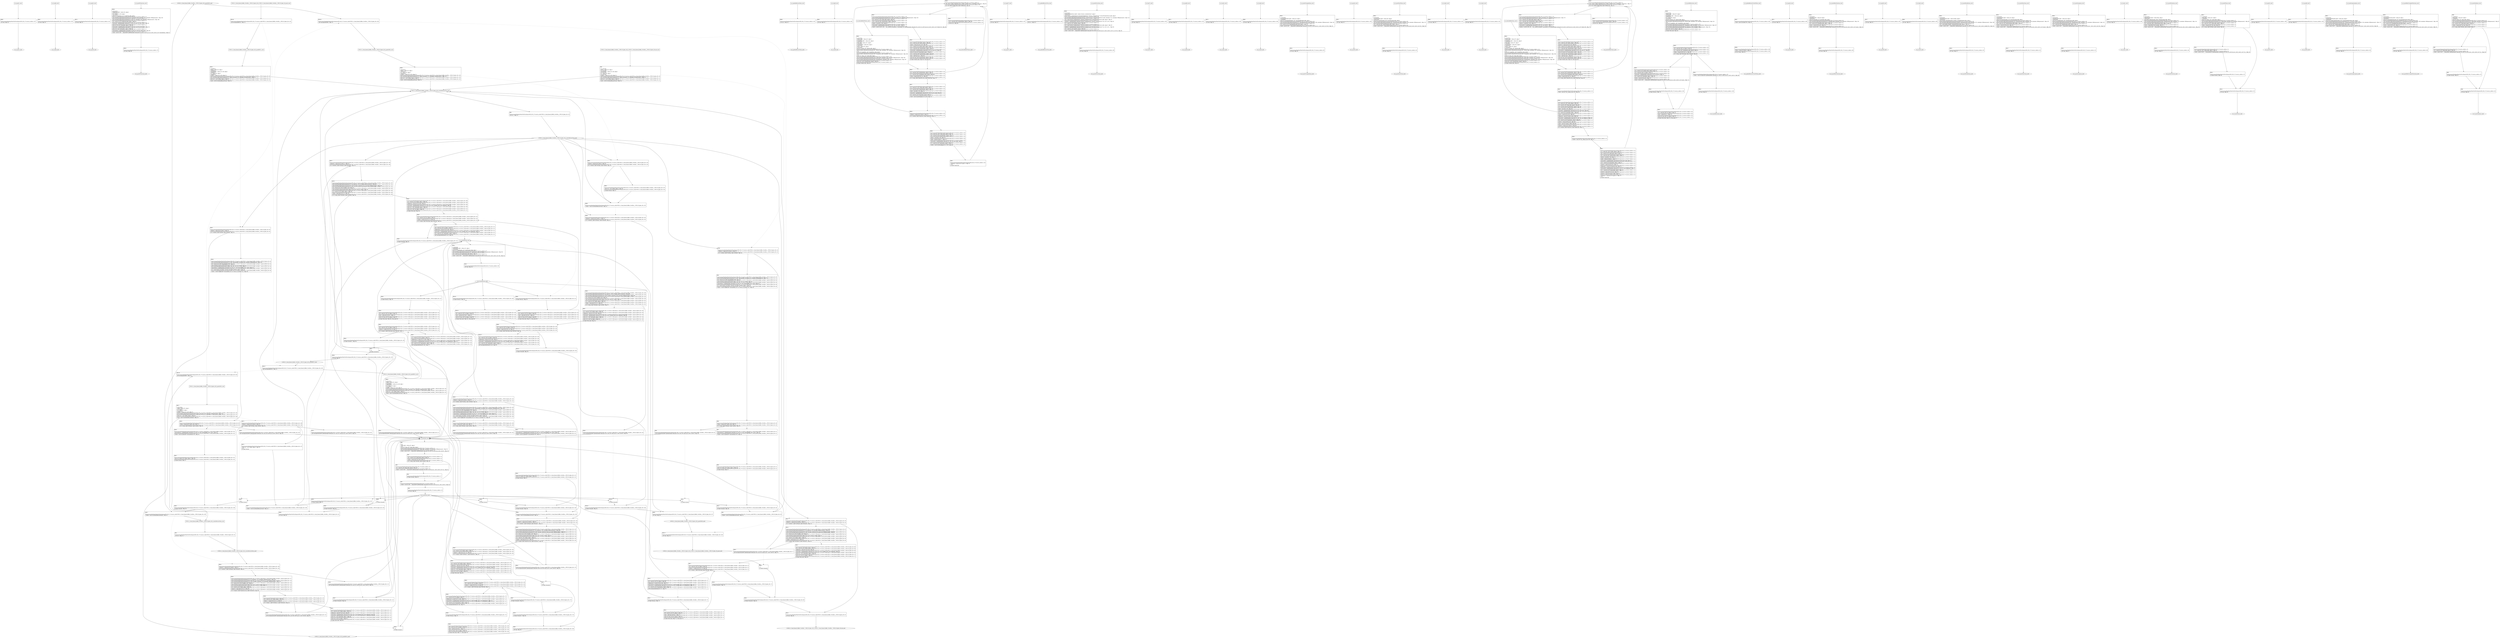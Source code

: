 digraph "icfg graph" {
BBio_ll_good1_end [label="{io_ll_good1_end}"];
BBio_ll_bad6_end [label="{io_ll_bad6_end}"];
BBio_ll_good5_end [label="{io_ll_good5_end}"];
BBio_ll_printWcharLine_end [label="{io_ll_printWcharLine_end}"];
BBCWE121_Stack_Based_Buffer_Overflow__CWE129_fgets_08_ll_goodG2B1_end [label="{CWE121_Stack_Based_Buffer_Overflow__CWE129_fgets_08_ll_goodG2B1_end}"];
BBio_ll_globalReturnsFalse_end [label="{io_ll_globalReturnsFalse_end}"];
BBCWE121_Stack_Based_Buffer_Overflow__CWE129_fgets_08_ll_goodB2G1_end [label="{CWE121_Stack_Based_Buffer_Overflow__CWE129_fgets_08_ll_goodB2G1_end}"];
BBio_ll_bad8_end [label="{io_ll_bad8_end}"];
BBio_ll_decodeHexWChars_end [label="{io_ll_decodeHexWChars_end}"];
BBio_ll_good7_end [label="{io_ll_good7_end}"];
BBio_ll_globalReturnsTrue_end [label="{io_ll_globalReturnsTrue_end}"];
BBio_ll_printStructLine_end [label="{io_ll_printStructLine_end}"];
BBio_ll_bad7_end [label="{io_ll_bad7_end}"];
BBio_ll_good6_end [label="{io_ll_good6_end}"];
BBio_ll_bad2_end [label="{io_ll_bad2_end}"];
BBio_ll_bad9_end [label="{io_ll_bad9_end}"];
BBio_ll_printUnsignedLine_end [label="{io_ll_printUnsignedLine_end}"];
BBio_ll_good4_end [label="{io_ll_good4_end}"];
BBio_ll_printSizeTLine_end [label="{io_ll_printSizeTLine_end}"];
BBio_ll_bad5_end [label="{io_ll_bad5_end}"];
BBCWE121_Stack_Based_Buffer_Overflow__CWE129_fgets_08_ll_CWE121_Stack_Based_Buffer_Overflow__CWE129_fgets_08_good_end [label="{CWE121_Stack_Based_Buffer_Overflow__CWE129_fgets_08_ll_CWE121_Stack_Based_Buffer_Overflow__CWE129_fgets_08_good_end}"];
BBCWE121_Stack_Based_Buffer_Overflow__CWE129_fgets_08_ll_CWE121_Stack_Based_Buffer_Overflow__CWE129_fgets_08_bad_end [label="{CWE121_Stack_Based_Buffer_Overflow__CWE129_fgets_08_ll_CWE121_Stack_Based_Buffer_Overflow__CWE129_fgets_08_bad_end}"];
BBio_ll_printLine_end [label="{io_ll_printLine_end}"];
BBio_ll_bad4_end [label="{io_ll_bad4_end}"];
BBio_ll_decodeHexChars_end [label="{io_ll_decodeHexChars_end}"];
BBCWE121_Stack_Based_Buffer_Overflow__CWE129_fgets_08_ll_goodB2G2_end [label="{CWE121_Stack_Based_Buffer_Overflow__CWE129_fgets_08_ll_goodB2G2_end}"];
BBio_ll_printBytesLine_end [label="{io_ll_printBytesLine_end}"];
BBCWE121_Stack_Based_Buffer_Overflow__CWE129_fgets_08_ll_staticReturnsTrue_end [label="{CWE121_Stack_Based_Buffer_Overflow__CWE129_fgets_08_ll_staticReturnsTrue_end}"];
BBio_ll_globalReturnsTrueOrFalse_end [label="{io_ll_globalReturnsTrueOrFalse_end}"];
BBio_ll_good3_end [label="{io_ll_good3_end}"];
BBio_ll_printHexCharLine_end [label="{io_ll_printHexCharLine_end}"];
BBio_ll_good9_end [label="{io_ll_good9_end}"];
BBio_ll_bad3_end [label="{io_ll_bad3_end}"];
BBio_ll_printDoubleLine_end [label="{io_ll_printDoubleLine_end}"];
BBio_ll_printShortLine_end [label="{io_ll_printShortLine_end}"];
BBio_ll_printLongLine_end [label="{io_ll_printLongLine_end}"];
BBio_ll_bad1_end [label="{io_ll_bad1_end}"];
BBCWE121_Stack_Based_Buffer_Overflow__CWE129_fgets_08_ll_goodG2B2_end [label="{CWE121_Stack_Based_Buffer_Overflow__CWE129_fgets_08_ll_goodG2B2_end}"];
BBCWE121_Stack_Based_Buffer_Overflow__CWE129_fgets_08_ll_staticReturnsFalse_end [label="{CWE121_Stack_Based_Buffer_Overflow__CWE129_fgets_08_ll_staticReturnsFalse_end}"];
BBio_ll_printFloatLine_end [label="{io_ll_printFloatLine_end}"];
BBio_ll_printWLine_end [label="{io_ll_printWLine_end}"];
BBio_ll_good2_end [label="{io_ll_good2_end}"];
BBio_ll_printIntLine_end [label="{io_ll_printIntLine_end}"];
BBio_ll_good8_end [label="{io_ll_good8_end}"];
BBio_ll_printLongLongLine_end [label="{io_ll_printLongLongLine_end}"];
BBio_ll_printHexUnsignedCharLine_end [label="{io_ll_printHexUnsignedCharLine_end}"];
BBio_ll_printSinkLine_end [label="{io_ll_printSinkLine_end}"];
BBio_ll_good1_start [label="{io_ll_good1_start}", shape=record];
io_ll_good1BB69 [label="{BB69:\l\l/home/raoxue/Desktop/MemVerif/workspace/000_062_571/source_code/io.c:187\l
  ret void, !dbg !52\l
}", shape=record];
BBio_ll_bad6_start [label="{io_ll_bad6_start}", shape=record];
io_ll_bad6BB83 [label="{BB83:\l\l/home/raoxue/Desktop/MemVerif/workspace/000_062_571/source_code/io.c:203\l
  ret void, !dbg !52\l
}", shape=record];
BBio_ll_good5_start [label="{io_ll_good5_start}", shape=record];
io_ll_good5BB73 [label="{BB73:\l\l/home/raoxue/Desktop/MemVerif/workspace/000_062_571/source_code/io.c:191\l
  ret void, !dbg !52\l
}", shape=record];
BBio_ll_printWcharLine_start [label="{io_ll_printWcharLine_start}", shape=record];
io_ll_printWcharLineBB28 [label="{BB28:\l\l/:550252032\l
  %wideChar.addr = alloca i32, align 4\l
/:550252032\l
  %s = alloca [2 x i32], align 4\l
/:550252032\l
  store i32 %wideChar, i32* %wideChar.addr, align 4\l
/home/raoxue/Desktop/MemVerif/workspace/000_062_571/source_code/io.c:70\l
  call void @llvm.dbg.declare(metadata i32* %wideChar.addr, metadata !162, metadata !DIExpression()), !dbg !163\l
/home/raoxue/Desktop/MemVerif/workspace/000_062_571/source_code/io.c:74\l
  call void @llvm.dbg.declare(metadata [2 x i32]* %s, metadata !164, metadata !DIExpression()), !dbg !168\l
/home/raoxue/Desktop/MemVerif/workspace/000_062_571/source_code/io.c:75\l
  %0 = load i32, i32* %wideChar.addr, align 4, !dbg !61\l
/home/raoxue/Desktop/MemVerif/workspace/000_062_571/source_code/io.c:75\l
  %arrayidx = getelementptr inbounds [2 x i32], [2 x i32]* %s, i64 0, i64 0, !dbg !62\l
/home/raoxue/Desktop/MemVerif/workspace/000_062_571/source_code/io.c:75\l
  store i32 %0, i32* %arrayidx, align 4, !dbg !63\l
/home/raoxue/Desktop/MemVerif/workspace/000_062_571/source_code/io.c:76\l
  %arrayidx1 = getelementptr inbounds [2 x i32], [2 x i32]* %s, i64 0, i64 1, !dbg !64\l
/home/raoxue/Desktop/MemVerif/workspace/000_062_571/source_code/io.c:76\l
  store i32 0, i32* %arrayidx1, align 4, !dbg !65\l
/home/raoxue/Desktop/MemVerif/workspace/000_062_571/source_code/io.c:77\l
  %arraydecay = getelementptr inbounds [2 x i32], [2 x i32]* %s, i64 0, i64 0, !dbg !66\l
/home/raoxue/Desktop/MemVerif/workspace/000_062_571/source_code/io.c:77\l
  %call = call i32 (i8*, ...) @printf(i8* getelementptr inbounds ([5 x i8], [5 x i8]* @.str.10, i64 0, i64 0), i32* %arraydecay), !dbg !67\l
}", shape=record];
io_ll_printWcharLineBB28 [label="{BB28:\l\l/:550252032\l
  %wideChar.addr = alloca i32, align 4\l
/:550252032\l
  %s = alloca [2 x i32], align 4\l
/:550252032\l
  store i32 %wideChar, i32* %wideChar.addr, align 4\l
/home/raoxue/Desktop/MemVerif/workspace/000_062_571/source_code/io.c:70\l
  call void @llvm.dbg.declare(metadata i32* %wideChar.addr, metadata !162, metadata !DIExpression()), !dbg !163\l
/home/raoxue/Desktop/MemVerif/workspace/000_062_571/source_code/io.c:74\l
  call void @llvm.dbg.declare(metadata [2 x i32]* %s, metadata !164, metadata !DIExpression()), !dbg !168\l
/home/raoxue/Desktop/MemVerif/workspace/000_062_571/source_code/io.c:75\l
  %0 = load i32, i32* %wideChar.addr, align 4, !dbg !61\l
/home/raoxue/Desktop/MemVerif/workspace/000_062_571/source_code/io.c:75\l
  %arrayidx = getelementptr inbounds [2 x i32], [2 x i32]* %s, i64 0, i64 0, !dbg !62\l
/home/raoxue/Desktop/MemVerif/workspace/000_062_571/source_code/io.c:75\l
  store i32 %0, i32* %arrayidx, align 4, !dbg !63\l
/home/raoxue/Desktop/MemVerif/workspace/000_062_571/source_code/io.c:76\l
  %arrayidx1 = getelementptr inbounds [2 x i32], [2 x i32]* %s, i64 0, i64 1, !dbg !64\l
/home/raoxue/Desktop/MemVerif/workspace/000_062_571/source_code/io.c:76\l
  store i32 0, i32* %arrayidx1, align 4, !dbg !65\l
/home/raoxue/Desktop/MemVerif/workspace/000_062_571/source_code/io.c:77\l
  %arraydecay = getelementptr inbounds [2 x i32], [2 x i32]* %s, i64 0, i64 0, !dbg !66\l
/home/raoxue/Desktop/MemVerif/workspace/000_062_571/source_code/io.c:77\l
  %call = call i32 (i8*, ...) @printf(i8* getelementptr inbounds ([5 x i8], [5 x i8]* @.str.10, i64 0, i64 0), i32* %arraydecay), !dbg !67\l
}", shape=record];
io_ll_printWcharLineBB29 [label="{BB29:\l\l/home/raoxue/Desktop/MemVerif/workspace/000_062_571/source_code/io.c:78\l
  ret void, !dbg !68\l
}", shape=record];
BBCWE121_Stack_Based_Buffer_Overflow__CWE129_fgets_08_ll_goodG2B1_start [label="{CWE121_Stack_Based_Buffer_Overflow__CWE129_fgets_08_ll_goodG2B1_start}", shape=record];
CWE121_Stack_Based_Buffer_Overflow__CWE129_fgets_08_ll_goodG2B1BB72 [label="{BB72:\l\l/:100139048\l
  %data = alloca i32, align 4\l
/:100139048\l
  %i = alloca i32, align 4\l
/:100139048\l
  %buffer = alloca [10 x i32], align 16\l
/home/raoxue/Desktop/MemVerif/workspace/000_062_571/source_code/CWE121_Stack_Based_Buffer_Overflow__CWE129_fgets_08.c:185\l
  call void @llvm.dbg.declare(metadata i32* %data, metadata !224, metadata !DIExpression()), !dbg !225\l
/home/raoxue/Desktop/MemVerif/workspace/000_062_571/source_code/CWE121_Stack_Based_Buffer_Overflow__CWE129_fgets_08.c:187\l
  store i32 -1, i32* %data, align 4, !dbg !15\l
/home/raoxue/Desktop/MemVerif/workspace/000_062_571/source_code/CWE121_Stack_Based_Buffer_Overflow__CWE129_fgets_08.c:188\l
  %call = call i32 @staticReturnsFalse(), !dbg !16\l
}", shape=record];
CWE121_Stack_Based_Buffer_Overflow__CWE129_fgets_08_ll_goodG2B1BB72 [label="{BB72:\l\l/:100139048\l
  %data = alloca i32, align 4\l
/:100139048\l
  %i = alloca i32, align 4\l
/:100139048\l
  %buffer = alloca [10 x i32], align 16\l
/home/raoxue/Desktop/MemVerif/workspace/000_062_571/source_code/CWE121_Stack_Based_Buffer_Overflow__CWE129_fgets_08.c:185\l
  call void @llvm.dbg.declare(metadata i32* %data, metadata !224, metadata !DIExpression()), !dbg !225\l
/home/raoxue/Desktop/MemVerif/workspace/000_062_571/source_code/CWE121_Stack_Based_Buffer_Overflow__CWE129_fgets_08.c:187\l
  store i32 -1, i32* %data, align 4, !dbg !15\l
/home/raoxue/Desktop/MemVerif/workspace/000_062_571/source_code/CWE121_Stack_Based_Buffer_Overflow__CWE129_fgets_08.c:188\l
  %call = call i32 @staticReturnsFalse(), !dbg !16\l
}", shape=record];
CWE121_Stack_Based_Buffer_Overflow__CWE129_fgets_08_ll_goodG2B1BB73 [label="{BB73:\l\l/home/raoxue/Desktop/MemVerif/workspace/000_062_571/source_code/CWE121_Stack_Based_Buffer_Overflow__CWE129_fgets_08.c:188\l
  %tobool = icmp ne i32 %call, 0, !dbg !16\l
/home/raoxue/Desktop/MemVerif/workspace/000_062_571/source_code/CWE121_Stack_Based_Buffer_Overflow__CWE129_fgets_08.c:188\l
  br i1 %tobool, label %if.then, label %if.else, !dbg !18\l
}", shape=record];
CWE121_Stack_Based_Buffer_Overflow__CWE129_fgets_08_ll_goodG2B1BB74 [label="{BB74:\l\l/home/raoxue/Desktop/MemVerif/workspace/000_062_571/source_code/CWE121_Stack_Based_Buffer_Overflow__CWE129_fgets_08.c:191\l
  call void @printLine(i8* getelementptr inbounds ([21 x i8], [21 x i8]* @.str.2, i64 0, i64 0)), !dbg !19\l
}", shape=record];
CWE121_Stack_Based_Buffer_Overflow__CWE129_fgets_08_ll_goodG2B1BB74 [label="{BB74:\l\l/home/raoxue/Desktop/MemVerif/workspace/000_062_571/source_code/CWE121_Stack_Based_Buffer_Overflow__CWE129_fgets_08.c:191\l
  call void @printLine(i8* getelementptr inbounds ([21 x i8], [21 x i8]* @.str.2, i64 0, i64 0)), !dbg !19\l
}", shape=record];
CWE121_Stack_Based_Buffer_Overflow__CWE129_fgets_08_ll_goodG2B1BB76 [label="{BB76:\l\l/home/raoxue/Desktop/MemVerif/workspace/000_062_571/source_code/CWE121_Stack_Based_Buffer_Overflow__CWE129_fgets_08.c:192\l
  br label %if.end, !dbg !21\l
}", shape=record];
CWE121_Stack_Based_Buffer_Overflow__CWE129_fgets_08_ll_goodG2B1BB75 [label="{BB75:\l\l/home/raoxue/Desktop/MemVerif/workspace/000_062_571/source_code/CWE121_Stack_Based_Buffer_Overflow__CWE129_fgets_08.c:197\l
  store i32 7, i32* %data, align 4, !dbg !22\l
/:197\l
  br label %if.end\l
}", shape=record];
CWE121_Stack_Based_Buffer_Overflow__CWE129_fgets_08_ll_goodG2B1BB77 [label="{BB77:\l\l/home/raoxue/Desktop/MemVerif/workspace/000_062_571/source_code/CWE121_Stack_Based_Buffer_Overflow__CWE129_fgets_08.c:199\l
  %call1 = call i32 @staticReturnsTrue(), !dbg !24\l
}", shape=record];
CWE121_Stack_Based_Buffer_Overflow__CWE129_fgets_08_ll_goodG2B1BB77 [label="{BB77:\l\l/home/raoxue/Desktop/MemVerif/workspace/000_062_571/source_code/CWE121_Stack_Based_Buffer_Overflow__CWE129_fgets_08.c:199\l
  %call1 = call i32 @staticReturnsTrue(), !dbg !24\l
}", shape=record];
CWE121_Stack_Based_Buffer_Overflow__CWE129_fgets_08_ll_goodG2B1BB78 [label="{BB78:\l\l/home/raoxue/Desktop/MemVerif/workspace/000_062_571/source_code/CWE121_Stack_Based_Buffer_Overflow__CWE129_fgets_08.c:199\l
  %tobool2 = icmp ne i32 %call1, 0, !dbg !24\l
/home/raoxue/Desktop/MemVerif/workspace/000_062_571/source_code/CWE121_Stack_Based_Buffer_Overflow__CWE129_fgets_08.c:199\l
  br i1 %tobool2, label %if.then3, label %if.end10, !dbg !26\l
}", shape=record];
CWE121_Stack_Based_Buffer_Overflow__CWE129_fgets_08_ll_goodG2B1BB79 [label="{BB79:\l\l/home/raoxue/Desktop/MemVerif/workspace/000_062_571/source_code/CWE121_Stack_Based_Buffer_Overflow__CWE129_fgets_08.c:202\l
  call void @llvm.dbg.declare(metadata i32* %i, metadata !238, metadata !DIExpression()), !dbg !241\l
/home/raoxue/Desktop/MemVerif/workspace/000_062_571/source_code/CWE121_Stack_Based_Buffer_Overflow__CWE129_fgets_08.c:203\l
  call void @llvm.dbg.declare(metadata [10 x i32]* %buffer, metadata !242, metadata !DIExpression()), !dbg !243\l
/home/raoxue/Desktop/MemVerif/workspace/000_062_571/source_code/CWE121_Stack_Based_Buffer_Overflow__CWE129_fgets_08.c:203\l
  %0 = bitcast [10 x i32]* %buffer to i8*, !dbg !35\l
/home/raoxue/Desktop/MemVerif/workspace/000_062_571/source_code/CWE121_Stack_Based_Buffer_Overflow__CWE129_fgets_08.c:203\l
  call void @llvm.memset.p0i8.i64(i8* align 16 %0, i8 0, i64 40, i1 false), !dbg !35\l
/home/raoxue/Desktop/MemVerif/workspace/000_062_571/source_code/CWE121_Stack_Based_Buffer_Overflow__CWE129_fgets_08.c:206\l
  %1 = load i32, i32* %data, align 4, !dbg !36\l
/home/raoxue/Desktop/MemVerif/workspace/000_062_571/source_code/CWE121_Stack_Based_Buffer_Overflow__CWE129_fgets_08.c:206\l
  %cmp = icmp sge i32 %1, 0, !dbg !38\l
/home/raoxue/Desktop/MemVerif/workspace/000_062_571/source_code/CWE121_Stack_Based_Buffer_Overflow__CWE129_fgets_08.c:206\l
  br i1 %cmp, label %if.then4, label %if.else8, !dbg !39\l
}", shape=record];
CWE121_Stack_Based_Buffer_Overflow__CWE129_fgets_08_ll_goodG2B1BB81 [label="{BB81:\l\l/home/raoxue/Desktop/MemVerif/workspace/000_062_571/source_code/CWE121_Stack_Based_Buffer_Overflow__CWE129_fgets_08.c:208\l
  %2 = load i32, i32* %data, align 4, !dbg !40\l
/home/raoxue/Desktop/MemVerif/workspace/000_062_571/source_code/CWE121_Stack_Based_Buffer_Overflow__CWE129_fgets_08.c:208\l
  %idxprom = sext i32 %2 to i64, !dbg !42\l
/home/raoxue/Desktop/MemVerif/workspace/000_062_571/source_code/CWE121_Stack_Based_Buffer_Overflow__CWE129_fgets_08.c:208\l
  %arrayidx = getelementptr inbounds [10 x i32], [10 x i32]* %buffer, i64 0, i64 %idxprom, !dbg !42\l
/home/raoxue/Desktop/MemVerif/workspace/000_062_571/source_code/CWE121_Stack_Based_Buffer_Overflow__CWE129_fgets_08.c:208\l
  store i32 1, i32* %arrayidx, align 4, !dbg !43\l
/home/raoxue/Desktop/MemVerif/workspace/000_062_571/source_code/CWE121_Stack_Based_Buffer_Overflow__CWE129_fgets_08.c:210\l
  store i32 0, i32* %i, align 4, !dbg !44\l
/home/raoxue/Desktop/MemVerif/workspace/000_062_571/source_code/CWE121_Stack_Based_Buffer_Overflow__CWE129_fgets_08.c:210\l
  br label %for.cond, !dbg !46\l
}", shape=record];
CWE121_Stack_Based_Buffer_Overflow__CWE129_fgets_08_ll_goodG2B1BB83 [label="{BB83:\l\l/home/raoxue/Desktop/MemVerif/workspace/000_062_571/source_code/CWE121_Stack_Based_Buffer_Overflow__CWE129_fgets_08.c:210\l
  %3 = load i32, i32* %i, align 4, !dbg !47\l
/home/raoxue/Desktop/MemVerif/workspace/000_062_571/source_code/CWE121_Stack_Based_Buffer_Overflow__CWE129_fgets_08.c:210\l
  %cmp5 = icmp slt i32 %3, 10, !dbg !49\l
/home/raoxue/Desktop/MemVerif/workspace/000_062_571/source_code/CWE121_Stack_Based_Buffer_Overflow__CWE129_fgets_08.c:210\l
  br i1 %cmp5, label %for.body, label %for.end, !dbg !50\l
}", shape=record];
CWE121_Stack_Based_Buffer_Overflow__CWE129_fgets_08_ll_goodG2B1BB84 [label="{BB84:\l\l/home/raoxue/Desktop/MemVerif/workspace/000_062_571/source_code/CWE121_Stack_Based_Buffer_Overflow__CWE129_fgets_08.c:212\l
  %4 = load i32, i32* %i, align 4, !dbg !51\l
/home/raoxue/Desktop/MemVerif/workspace/000_062_571/source_code/CWE121_Stack_Based_Buffer_Overflow__CWE129_fgets_08.c:212\l
  %idxprom6 = sext i32 %4 to i64, !dbg !53\l
/home/raoxue/Desktop/MemVerif/workspace/000_062_571/source_code/CWE121_Stack_Based_Buffer_Overflow__CWE129_fgets_08.c:212\l
  %arrayidx7 = getelementptr inbounds [10 x i32], [10 x i32]* %buffer, i64 0, i64 %idxprom6, !dbg !53\l
/home/raoxue/Desktop/MemVerif/workspace/000_062_571/source_code/CWE121_Stack_Based_Buffer_Overflow__CWE129_fgets_08.c:212\l
  %5 = load i32, i32* %arrayidx7, align 4, !dbg !53\l
/home/raoxue/Desktop/MemVerif/workspace/000_062_571/source_code/CWE121_Stack_Based_Buffer_Overflow__CWE129_fgets_08.c:212\l
  call void @printIntLine(i32 %5), !dbg !54\l
}", shape=record];
CWE121_Stack_Based_Buffer_Overflow__CWE129_fgets_08_ll_goodG2B1BB84 [label="{BB84:\l\l/home/raoxue/Desktop/MemVerif/workspace/000_062_571/source_code/CWE121_Stack_Based_Buffer_Overflow__CWE129_fgets_08.c:212\l
  %4 = load i32, i32* %i, align 4, !dbg !51\l
/home/raoxue/Desktop/MemVerif/workspace/000_062_571/source_code/CWE121_Stack_Based_Buffer_Overflow__CWE129_fgets_08.c:212\l
  %idxprom6 = sext i32 %4 to i64, !dbg !53\l
/home/raoxue/Desktop/MemVerif/workspace/000_062_571/source_code/CWE121_Stack_Based_Buffer_Overflow__CWE129_fgets_08.c:212\l
  %arrayidx7 = getelementptr inbounds [10 x i32], [10 x i32]* %buffer, i64 0, i64 %idxprom6, !dbg !53\l
/home/raoxue/Desktop/MemVerif/workspace/000_062_571/source_code/CWE121_Stack_Based_Buffer_Overflow__CWE129_fgets_08.c:212\l
  %5 = load i32, i32* %arrayidx7, align 4, !dbg !53\l
/home/raoxue/Desktop/MemVerif/workspace/000_062_571/source_code/CWE121_Stack_Based_Buffer_Overflow__CWE129_fgets_08.c:212\l
  call void @printIntLine(i32 %5), !dbg !54\l
}", shape=record];
CWE121_Stack_Based_Buffer_Overflow__CWE129_fgets_08_ll_goodG2B1BB86 [label="{BB86:\l\l/home/raoxue/Desktop/MemVerif/workspace/000_062_571/source_code/CWE121_Stack_Based_Buffer_Overflow__CWE129_fgets_08.c:213\l
  br label %for.inc, !dbg !55\l
}", shape=record];
CWE121_Stack_Based_Buffer_Overflow__CWE129_fgets_08_ll_goodG2B1BB87 [label="{BB87:\l\l/home/raoxue/Desktop/MemVerif/workspace/000_062_571/source_code/CWE121_Stack_Based_Buffer_Overflow__CWE129_fgets_08.c:210\l
  %6 = load i32, i32* %i, align 4, !dbg !56\l
/home/raoxue/Desktop/MemVerif/workspace/000_062_571/source_code/CWE121_Stack_Based_Buffer_Overflow__CWE129_fgets_08.c:210\l
  %inc = add nsw i32 %6, 1, !dbg !56\l
/home/raoxue/Desktop/MemVerif/workspace/000_062_571/source_code/CWE121_Stack_Based_Buffer_Overflow__CWE129_fgets_08.c:210\l
  store i32 %inc, i32* %i, align 4, !dbg !56\l
/home/raoxue/Desktop/MemVerif/workspace/000_062_571/source_code/CWE121_Stack_Based_Buffer_Overflow__CWE129_fgets_08.c:210\l
  br label %for.cond, !dbg !57, !llvm.loop !58\l
}", shape=record];
CWE121_Stack_Based_Buffer_Overflow__CWE129_fgets_08_ll_goodG2B1BB85 [label="{BB85:\l\l/home/raoxue/Desktop/MemVerif/workspace/000_062_571/source_code/CWE121_Stack_Based_Buffer_Overflow__CWE129_fgets_08.c:214\l
  br label %if.end9, !dbg !61\l
}", shape=record];
CWE121_Stack_Based_Buffer_Overflow__CWE129_fgets_08_ll_goodG2B1BB82 [label="{BB82:\l\l/home/raoxue/Desktop/MemVerif/workspace/000_062_571/source_code/CWE121_Stack_Based_Buffer_Overflow__CWE129_fgets_08.c:217\l
  call void @printLine(i8* getelementptr inbounds ([32 x i8], [32 x i8]* @.str.1, i64 0, i64 0)), !dbg !62\l
}", shape=record];
CWE121_Stack_Based_Buffer_Overflow__CWE129_fgets_08_ll_goodG2B1BB82 [label="{BB82:\l\l/home/raoxue/Desktop/MemVerif/workspace/000_062_571/source_code/CWE121_Stack_Based_Buffer_Overflow__CWE129_fgets_08.c:217\l
  call void @printLine(i8* getelementptr inbounds ([32 x i8], [32 x i8]* @.str.1, i64 0, i64 0)), !dbg !62\l
}", shape=record];
CWE121_Stack_Based_Buffer_Overflow__CWE129_fgets_08_ll_goodG2B1BB89 [label="{BB89:\l\l/:217\l
  br label %if.end9\l
}", shape=record];
CWE121_Stack_Based_Buffer_Overflow__CWE129_fgets_08_ll_goodG2B1BB88 [label="{BB88:\l\l/home/raoxue/Desktop/MemVerif/workspace/000_062_571/source_code/CWE121_Stack_Based_Buffer_Overflow__CWE129_fgets_08.c:220\l
  br label %if.end10, !dbg !64\l
}", shape=record];
CWE121_Stack_Based_Buffer_Overflow__CWE129_fgets_08_ll_goodG2B1BB80 [label="{BB80:\l\l/home/raoxue/Desktop/MemVerif/workspace/000_062_571/source_code/CWE121_Stack_Based_Buffer_Overflow__CWE129_fgets_08.c:221\l
  ret void, !dbg !65\l
}", shape=record];
BBio_ll_globalReturnsFalse_start [label="{io_ll_globalReturnsFalse_start}", shape=record];
io_ll_globalReturnsFalseBB66 [label="{BB66:\l\l/home/raoxue/Desktop/MemVerif/workspace/000_062_571/source_code/io.c:163\l
  ret i32 0, !dbg !52\l
}", shape=record];
BBCWE121_Stack_Based_Buffer_Overflow__CWE129_fgets_08_ll_goodB2G1_start [label="{CWE121_Stack_Based_Buffer_Overflow__CWE129_fgets_08_ll_goodB2G1_start}", shape=record];
CWE121_Stack_Based_Buffer_Overflow__CWE129_fgets_08_ll_goodB2G1BB24 [label="{BB24:\l\l/:100098312\l
  %data = alloca i32, align 4\l
/:100098312\l
  %inputBuffer = alloca [14 x i8], align 1\l
/:100098312\l
  %i = alloca i32, align 4\l
/:100098312\l
  %buffer = alloca [10 x i32], align 16\l
/home/raoxue/Desktop/MemVerif/workspace/000_062_571/source_code/CWE121_Stack_Based_Buffer_Overflow__CWE129_fgets_08.c:90\l
  call void @llvm.dbg.declare(metadata i32* %data, metadata !90, metadata !DIExpression()), !dbg !91\l
/home/raoxue/Desktop/MemVerif/workspace/000_062_571/source_code/CWE121_Stack_Based_Buffer_Overflow__CWE129_fgets_08.c:92\l
  store i32 -1, i32* %data, align 4, !dbg !15\l
/home/raoxue/Desktop/MemVerif/workspace/000_062_571/source_code/CWE121_Stack_Based_Buffer_Overflow__CWE129_fgets_08.c:93\l
  %call = call i32 @staticReturnsTrue(), !dbg !16\l
}", shape=record];
CWE121_Stack_Based_Buffer_Overflow__CWE129_fgets_08_ll_goodB2G1BB24 [label="{BB24:\l\l/:100098312\l
  %data = alloca i32, align 4\l
/:100098312\l
  %inputBuffer = alloca [14 x i8], align 1\l
/:100098312\l
  %i = alloca i32, align 4\l
/:100098312\l
  %buffer = alloca [10 x i32], align 16\l
/home/raoxue/Desktop/MemVerif/workspace/000_062_571/source_code/CWE121_Stack_Based_Buffer_Overflow__CWE129_fgets_08.c:90\l
  call void @llvm.dbg.declare(metadata i32* %data, metadata !90, metadata !DIExpression()), !dbg !91\l
/home/raoxue/Desktop/MemVerif/workspace/000_062_571/source_code/CWE121_Stack_Based_Buffer_Overflow__CWE129_fgets_08.c:92\l
  store i32 -1, i32* %data, align 4, !dbg !15\l
/home/raoxue/Desktop/MemVerif/workspace/000_062_571/source_code/CWE121_Stack_Based_Buffer_Overflow__CWE129_fgets_08.c:93\l
  %call = call i32 @staticReturnsTrue(), !dbg !16\l
}", shape=record];
CWE121_Stack_Based_Buffer_Overflow__CWE129_fgets_08_ll_goodB2G1BB25 [label="{BB25:\l\l/home/raoxue/Desktop/MemVerif/workspace/000_062_571/source_code/CWE121_Stack_Based_Buffer_Overflow__CWE129_fgets_08.c:93\l
  %tobool = icmp ne i32 %call, 0, !dbg !16\l
/home/raoxue/Desktop/MemVerif/workspace/000_062_571/source_code/CWE121_Stack_Based_Buffer_Overflow__CWE129_fgets_08.c:93\l
  br i1 %tobool, label %if.then, label %if.end5, !dbg !18\l
}", shape=record];
CWE121_Stack_Based_Buffer_Overflow__CWE129_fgets_08_ll_goodB2G1BB26 [label="{BB26:\l\l/home/raoxue/Desktop/MemVerif/workspace/000_062_571/source_code/CWE121_Stack_Based_Buffer_Overflow__CWE129_fgets_08.c:96\l
  call void @llvm.dbg.declare(metadata [14 x i8]* %inputBuffer, metadata !96, metadata !DIExpression()), !dbg !99\l
/home/raoxue/Desktop/MemVerif/workspace/000_062_571/source_code/CWE121_Stack_Based_Buffer_Overflow__CWE129_fgets_08.c:96\l
  %0 = bitcast [14 x i8]* %inputBuffer to i8*, !dbg !26\l
/home/raoxue/Desktop/MemVerif/workspace/000_062_571/source_code/CWE121_Stack_Based_Buffer_Overflow__CWE129_fgets_08.c:96\l
  call void @llvm.memset.p0i8.i64(i8* align 1 %0, i8 0, i64 14, i1 false), !dbg !26\l
/home/raoxue/Desktop/MemVerif/workspace/000_062_571/source_code/CWE121_Stack_Based_Buffer_Overflow__CWE129_fgets_08.c:98\l
  %arraydecay = getelementptr inbounds [14 x i8], [14 x i8]* %inputBuffer, i64 0, i64 0, !dbg !27\l
/home/raoxue/Desktop/MemVerif/workspace/000_062_571/source_code/CWE121_Stack_Based_Buffer_Overflow__CWE129_fgets_08.c:98\l
  %1 = load %struct._IO_FILE*, %struct._IO_FILE** @stdin, align 8, !dbg !29\l
/home/raoxue/Desktop/MemVerif/workspace/000_062_571/source_code/CWE121_Stack_Based_Buffer_Overflow__CWE129_fgets_08.c:98\l
  %call1 = call i8* @fgets(i8* %arraydecay, i32 14, %struct._IO_FILE* %1), !dbg !30\l
}", shape=record];
CWE121_Stack_Based_Buffer_Overflow__CWE129_fgets_08_ll_goodB2G1BB26 [label="{BB26:\l\l/home/raoxue/Desktop/MemVerif/workspace/000_062_571/source_code/CWE121_Stack_Based_Buffer_Overflow__CWE129_fgets_08.c:96\l
  call void @llvm.dbg.declare(metadata [14 x i8]* %inputBuffer, metadata !96, metadata !DIExpression()), !dbg !99\l
/home/raoxue/Desktop/MemVerif/workspace/000_062_571/source_code/CWE121_Stack_Based_Buffer_Overflow__CWE129_fgets_08.c:96\l
  %0 = bitcast [14 x i8]* %inputBuffer to i8*, !dbg !26\l
/home/raoxue/Desktop/MemVerif/workspace/000_062_571/source_code/CWE121_Stack_Based_Buffer_Overflow__CWE129_fgets_08.c:96\l
  call void @llvm.memset.p0i8.i64(i8* align 1 %0, i8 0, i64 14, i1 false), !dbg !26\l
/home/raoxue/Desktop/MemVerif/workspace/000_062_571/source_code/CWE121_Stack_Based_Buffer_Overflow__CWE129_fgets_08.c:98\l
  %arraydecay = getelementptr inbounds [14 x i8], [14 x i8]* %inputBuffer, i64 0, i64 0, !dbg !27\l
/home/raoxue/Desktop/MemVerif/workspace/000_062_571/source_code/CWE121_Stack_Based_Buffer_Overflow__CWE129_fgets_08.c:98\l
  %1 = load %struct._IO_FILE*, %struct._IO_FILE** @stdin, align 8, !dbg !29\l
/home/raoxue/Desktop/MemVerif/workspace/000_062_571/source_code/CWE121_Stack_Based_Buffer_Overflow__CWE129_fgets_08.c:98\l
  %call1 = call i8* @fgets(i8* %arraydecay, i32 14, %struct._IO_FILE* %1), !dbg !30\l
}", shape=record];
CWE121_Stack_Based_Buffer_Overflow__CWE129_fgets_08_ll_goodB2G1BB28 [label="{BB28:\l\l/home/raoxue/Desktop/MemVerif/workspace/000_062_571/source_code/CWE121_Stack_Based_Buffer_Overflow__CWE129_fgets_08.c:98\l
  %cmp = icmp ne i8* %call1, null, !dbg !31\l
/home/raoxue/Desktop/MemVerif/workspace/000_062_571/source_code/CWE121_Stack_Based_Buffer_Overflow__CWE129_fgets_08.c:98\l
  br i1 %cmp, label %if.then2, label %if.else, !dbg !32\l
}", shape=record];
CWE121_Stack_Based_Buffer_Overflow__CWE129_fgets_08_ll_goodB2G1BB29 [label="{BB29:\l\l/home/raoxue/Desktop/MemVerif/workspace/000_062_571/source_code/CWE121_Stack_Based_Buffer_Overflow__CWE129_fgets_08.c:101\l
  %arraydecay3 = getelementptr inbounds [14 x i8], [14 x i8]* %inputBuffer, i64 0, i64 0, !dbg !33\l
/home/raoxue/Desktop/MemVerif/workspace/000_062_571/source_code/CWE121_Stack_Based_Buffer_Overflow__CWE129_fgets_08.c:101\l
  %call4 = call i32 @atoi(i8* %arraydecay3) #5, !dbg !35\l
}", shape=record];
CWE121_Stack_Based_Buffer_Overflow__CWE129_fgets_08_ll_goodB2G1BB29 [label="{BB29:\l\l/home/raoxue/Desktop/MemVerif/workspace/000_062_571/source_code/CWE121_Stack_Based_Buffer_Overflow__CWE129_fgets_08.c:101\l
  %arraydecay3 = getelementptr inbounds [14 x i8], [14 x i8]* %inputBuffer, i64 0, i64 0, !dbg !33\l
/home/raoxue/Desktop/MemVerif/workspace/000_062_571/source_code/CWE121_Stack_Based_Buffer_Overflow__CWE129_fgets_08.c:101\l
  %call4 = call i32 @atoi(i8* %arraydecay3) #5, !dbg !35\l
}", shape=record];
CWE121_Stack_Based_Buffer_Overflow__CWE129_fgets_08_ll_goodB2G1BB31 [label="{BB31:\l\l/home/raoxue/Desktop/MemVerif/workspace/000_062_571/source_code/CWE121_Stack_Based_Buffer_Overflow__CWE129_fgets_08.c:101\l
  store i32 %call4, i32* %data, align 4, !dbg !36\l
/home/raoxue/Desktop/MemVerif/workspace/000_062_571/source_code/CWE121_Stack_Based_Buffer_Overflow__CWE129_fgets_08.c:102\l
  br label %if.end, !dbg !37\l
}", shape=record];
CWE121_Stack_Based_Buffer_Overflow__CWE129_fgets_08_ll_goodB2G1BB30 [label="{BB30:\l\l/home/raoxue/Desktop/MemVerif/workspace/000_062_571/source_code/CWE121_Stack_Based_Buffer_Overflow__CWE129_fgets_08.c:105\l
  call void @printLine(i8* getelementptr inbounds ([16 x i8], [16 x i8]* @.str, i64 0, i64 0)), !dbg !38\l
}", shape=record];
CWE121_Stack_Based_Buffer_Overflow__CWE129_fgets_08_ll_goodB2G1BB30 [label="{BB30:\l\l/home/raoxue/Desktop/MemVerif/workspace/000_062_571/source_code/CWE121_Stack_Based_Buffer_Overflow__CWE129_fgets_08.c:105\l
  call void @printLine(i8* getelementptr inbounds ([16 x i8], [16 x i8]* @.str, i64 0, i64 0)), !dbg !38\l
}", shape=record];
CWE121_Stack_Based_Buffer_Overflow__CWE129_fgets_08_ll_goodB2G1BB33 [label="{BB33:\l\l/:105\l
  br label %if.end\l
}", shape=record];
CWE121_Stack_Based_Buffer_Overflow__CWE129_fgets_08_ll_goodB2G1BB32 [label="{BB32:\l\l/home/raoxue/Desktop/MemVerif/workspace/000_062_571/source_code/CWE121_Stack_Based_Buffer_Overflow__CWE129_fgets_08.c:108\l
  br label %if.end5, !dbg !40\l
}", shape=record];
CWE121_Stack_Based_Buffer_Overflow__CWE129_fgets_08_ll_goodB2G1BB27 [label="{BB27:\l\l/home/raoxue/Desktop/MemVerif/workspace/000_062_571/source_code/CWE121_Stack_Based_Buffer_Overflow__CWE129_fgets_08.c:109\l
  %call6 = call i32 @staticReturnsFalse(), !dbg !41\l
}", shape=record];
CWE121_Stack_Based_Buffer_Overflow__CWE129_fgets_08_ll_goodB2G1BB27 [label="{BB27:\l\l/home/raoxue/Desktop/MemVerif/workspace/000_062_571/source_code/CWE121_Stack_Based_Buffer_Overflow__CWE129_fgets_08.c:109\l
  %call6 = call i32 @staticReturnsFalse(), !dbg !41\l
}", shape=record];
CWE121_Stack_Based_Buffer_Overflow__CWE129_fgets_08_ll_goodB2G1BB34 [label="{BB34:\l\l/home/raoxue/Desktop/MemVerif/workspace/000_062_571/source_code/CWE121_Stack_Based_Buffer_Overflow__CWE129_fgets_08.c:109\l
  %tobool7 = icmp ne i32 %call6, 0, !dbg !41\l
/home/raoxue/Desktop/MemVerif/workspace/000_062_571/source_code/CWE121_Stack_Based_Buffer_Overflow__CWE129_fgets_08.c:109\l
  br i1 %tobool7, label %if.then8, label %if.else9, !dbg !43\l
}", shape=record];
CWE121_Stack_Based_Buffer_Overflow__CWE129_fgets_08_ll_goodB2G1BB35 [label="{BB35:\l\l/home/raoxue/Desktop/MemVerif/workspace/000_062_571/source_code/CWE121_Stack_Based_Buffer_Overflow__CWE129_fgets_08.c:112\l
  call void @printLine(i8* getelementptr inbounds ([21 x i8], [21 x i8]* @.str.2, i64 0, i64 0)), !dbg !44\l
}", shape=record];
CWE121_Stack_Based_Buffer_Overflow__CWE129_fgets_08_ll_goodB2G1BB35 [label="{BB35:\l\l/home/raoxue/Desktop/MemVerif/workspace/000_062_571/source_code/CWE121_Stack_Based_Buffer_Overflow__CWE129_fgets_08.c:112\l
  call void @printLine(i8* getelementptr inbounds ([21 x i8], [21 x i8]* @.str.2, i64 0, i64 0)), !dbg !44\l
}", shape=record];
CWE121_Stack_Based_Buffer_Overflow__CWE129_fgets_08_ll_goodB2G1BB37 [label="{BB37:\l\l/home/raoxue/Desktop/MemVerif/workspace/000_062_571/source_code/CWE121_Stack_Based_Buffer_Overflow__CWE129_fgets_08.c:113\l
  br label %if.end18, !dbg !46\l
}", shape=record];
CWE121_Stack_Based_Buffer_Overflow__CWE129_fgets_08_ll_goodB2G1BB36 [label="{BB36:\l\l/home/raoxue/Desktop/MemVerif/workspace/000_062_571/source_code/CWE121_Stack_Based_Buffer_Overflow__CWE129_fgets_08.c:117\l
  call void @llvm.dbg.declare(metadata i32* %i, metadata !120, metadata !DIExpression()), !dbg !123\l
/home/raoxue/Desktop/MemVerif/workspace/000_062_571/source_code/CWE121_Stack_Based_Buffer_Overflow__CWE129_fgets_08.c:118\l
  call void @llvm.dbg.declare(metadata [10 x i32]* %buffer, metadata !124, metadata !DIExpression()), !dbg !125\l
/home/raoxue/Desktop/MemVerif/workspace/000_062_571/source_code/CWE121_Stack_Based_Buffer_Overflow__CWE129_fgets_08.c:118\l
  %2 = bitcast [10 x i32]* %buffer to i8*, !dbg !55\l
/home/raoxue/Desktop/MemVerif/workspace/000_062_571/source_code/CWE121_Stack_Based_Buffer_Overflow__CWE129_fgets_08.c:118\l
  call void @llvm.memset.p0i8.i64(i8* align 16 %2, i8 0, i64 40, i1 false), !dbg !55\l
/home/raoxue/Desktop/MemVerif/workspace/000_062_571/source_code/CWE121_Stack_Based_Buffer_Overflow__CWE129_fgets_08.c:120\l
  %3 = load i32, i32* %data, align 4, !dbg !56\l
/home/raoxue/Desktop/MemVerif/workspace/000_062_571/source_code/CWE121_Stack_Based_Buffer_Overflow__CWE129_fgets_08.c:120\l
  %cmp10 = icmp sge i32 %3, 0, !dbg !58\l
/home/raoxue/Desktop/MemVerif/workspace/000_062_571/source_code/CWE121_Stack_Based_Buffer_Overflow__CWE129_fgets_08.c:120\l
  br i1 %cmp10, label %land.lhs.true, label %if.else16, !dbg !59\l
}", shape=record];
CWE121_Stack_Based_Buffer_Overflow__CWE129_fgets_08_ll_goodB2G1BB39 [label="{BB39:\l\l/home/raoxue/Desktop/MemVerif/workspace/000_062_571/source_code/CWE121_Stack_Based_Buffer_Overflow__CWE129_fgets_08.c:120\l
  %4 = load i32, i32* %data, align 4, !dbg !60\l
/home/raoxue/Desktop/MemVerif/workspace/000_062_571/source_code/CWE121_Stack_Based_Buffer_Overflow__CWE129_fgets_08.c:120\l
  %cmp11 = icmp slt i32 %4, 10, !dbg !61\l
/home/raoxue/Desktop/MemVerif/workspace/000_062_571/source_code/CWE121_Stack_Based_Buffer_Overflow__CWE129_fgets_08.c:120\l
  br i1 %cmp11, label %if.then12, label %if.else16, !dbg !62\l
}", shape=record];
CWE121_Stack_Based_Buffer_Overflow__CWE129_fgets_08_ll_goodB2G1BB41 [label="{BB41:\l\l/home/raoxue/Desktop/MemVerif/workspace/000_062_571/source_code/CWE121_Stack_Based_Buffer_Overflow__CWE129_fgets_08.c:122\l
  %5 = load i32, i32* %data, align 4, !dbg !63\l
/home/raoxue/Desktop/MemVerif/workspace/000_062_571/source_code/CWE121_Stack_Based_Buffer_Overflow__CWE129_fgets_08.c:122\l
  %idxprom = sext i32 %5 to i64, !dbg !65\l
/home/raoxue/Desktop/MemVerif/workspace/000_062_571/source_code/CWE121_Stack_Based_Buffer_Overflow__CWE129_fgets_08.c:122\l
  %arrayidx = getelementptr inbounds [10 x i32], [10 x i32]* %buffer, i64 0, i64 %idxprom, !dbg !65\l
/home/raoxue/Desktop/MemVerif/workspace/000_062_571/source_code/CWE121_Stack_Based_Buffer_Overflow__CWE129_fgets_08.c:122\l
  store i32 1, i32* %arrayidx, align 4, !dbg !66\l
/home/raoxue/Desktop/MemVerif/workspace/000_062_571/source_code/CWE121_Stack_Based_Buffer_Overflow__CWE129_fgets_08.c:124\l
  store i32 0, i32* %i, align 4, !dbg !67\l
/home/raoxue/Desktop/MemVerif/workspace/000_062_571/source_code/CWE121_Stack_Based_Buffer_Overflow__CWE129_fgets_08.c:124\l
  br label %for.cond, !dbg !69\l
}", shape=record];
CWE121_Stack_Based_Buffer_Overflow__CWE129_fgets_08_ll_goodB2G1BB42 [label="{BB42:\l\l/home/raoxue/Desktop/MemVerif/workspace/000_062_571/source_code/CWE121_Stack_Based_Buffer_Overflow__CWE129_fgets_08.c:124\l
  %6 = load i32, i32* %i, align 4, !dbg !70\l
/home/raoxue/Desktop/MemVerif/workspace/000_062_571/source_code/CWE121_Stack_Based_Buffer_Overflow__CWE129_fgets_08.c:124\l
  %cmp13 = icmp slt i32 %6, 10, !dbg !72\l
/home/raoxue/Desktop/MemVerif/workspace/000_062_571/source_code/CWE121_Stack_Based_Buffer_Overflow__CWE129_fgets_08.c:124\l
  br i1 %cmp13, label %for.body, label %for.end, !dbg !73\l
}", shape=record];
CWE121_Stack_Based_Buffer_Overflow__CWE129_fgets_08_ll_goodB2G1BB43 [label="{BB43:\l\l/home/raoxue/Desktop/MemVerif/workspace/000_062_571/source_code/CWE121_Stack_Based_Buffer_Overflow__CWE129_fgets_08.c:126\l
  %7 = load i32, i32* %i, align 4, !dbg !74\l
/home/raoxue/Desktop/MemVerif/workspace/000_062_571/source_code/CWE121_Stack_Based_Buffer_Overflow__CWE129_fgets_08.c:126\l
  %idxprom14 = sext i32 %7 to i64, !dbg !76\l
/home/raoxue/Desktop/MemVerif/workspace/000_062_571/source_code/CWE121_Stack_Based_Buffer_Overflow__CWE129_fgets_08.c:126\l
  %arrayidx15 = getelementptr inbounds [10 x i32], [10 x i32]* %buffer, i64 0, i64 %idxprom14, !dbg !76\l
/home/raoxue/Desktop/MemVerif/workspace/000_062_571/source_code/CWE121_Stack_Based_Buffer_Overflow__CWE129_fgets_08.c:126\l
  %8 = load i32, i32* %arrayidx15, align 4, !dbg !76\l
/home/raoxue/Desktop/MemVerif/workspace/000_062_571/source_code/CWE121_Stack_Based_Buffer_Overflow__CWE129_fgets_08.c:126\l
  call void @printIntLine(i32 %8), !dbg !77\l
}", shape=record];
CWE121_Stack_Based_Buffer_Overflow__CWE129_fgets_08_ll_goodB2G1BB43 [label="{BB43:\l\l/home/raoxue/Desktop/MemVerif/workspace/000_062_571/source_code/CWE121_Stack_Based_Buffer_Overflow__CWE129_fgets_08.c:126\l
  %7 = load i32, i32* %i, align 4, !dbg !74\l
/home/raoxue/Desktop/MemVerif/workspace/000_062_571/source_code/CWE121_Stack_Based_Buffer_Overflow__CWE129_fgets_08.c:126\l
  %idxprom14 = sext i32 %7 to i64, !dbg !76\l
/home/raoxue/Desktop/MemVerif/workspace/000_062_571/source_code/CWE121_Stack_Based_Buffer_Overflow__CWE129_fgets_08.c:126\l
  %arrayidx15 = getelementptr inbounds [10 x i32], [10 x i32]* %buffer, i64 0, i64 %idxprom14, !dbg !76\l
/home/raoxue/Desktop/MemVerif/workspace/000_062_571/source_code/CWE121_Stack_Based_Buffer_Overflow__CWE129_fgets_08.c:126\l
  %8 = load i32, i32* %arrayidx15, align 4, !dbg !76\l
/home/raoxue/Desktop/MemVerif/workspace/000_062_571/source_code/CWE121_Stack_Based_Buffer_Overflow__CWE129_fgets_08.c:126\l
  call void @printIntLine(i32 %8), !dbg !77\l
}", shape=record];
CWE121_Stack_Based_Buffer_Overflow__CWE129_fgets_08_ll_goodB2G1BB45 [label="{BB45:\l\l/home/raoxue/Desktop/MemVerif/workspace/000_062_571/source_code/CWE121_Stack_Based_Buffer_Overflow__CWE129_fgets_08.c:127\l
  br label %for.inc, !dbg !78\l
}", shape=record];
CWE121_Stack_Based_Buffer_Overflow__CWE129_fgets_08_ll_goodB2G1BB46 [label="{BB46:\l\l/home/raoxue/Desktop/MemVerif/workspace/000_062_571/source_code/CWE121_Stack_Based_Buffer_Overflow__CWE129_fgets_08.c:124\l
  %9 = load i32, i32* %i, align 4, !dbg !79\l
/home/raoxue/Desktop/MemVerif/workspace/000_062_571/source_code/CWE121_Stack_Based_Buffer_Overflow__CWE129_fgets_08.c:124\l
  %inc = add nsw i32 %9, 1, !dbg !79\l
/home/raoxue/Desktop/MemVerif/workspace/000_062_571/source_code/CWE121_Stack_Based_Buffer_Overflow__CWE129_fgets_08.c:124\l
  store i32 %inc, i32* %i, align 4, !dbg !79\l
/home/raoxue/Desktop/MemVerif/workspace/000_062_571/source_code/CWE121_Stack_Based_Buffer_Overflow__CWE129_fgets_08.c:124\l
  br label %for.cond, !dbg !80, !llvm.loop !81\l
}", shape=record];
CWE121_Stack_Based_Buffer_Overflow__CWE129_fgets_08_ll_goodB2G1BB44 [label="{BB44:\l\l/home/raoxue/Desktop/MemVerif/workspace/000_062_571/source_code/CWE121_Stack_Based_Buffer_Overflow__CWE129_fgets_08.c:128\l
  br label %if.end17, !dbg !84\l
}", shape=record];
CWE121_Stack_Based_Buffer_Overflow__CWE129_fgets_08_ll_goodB2G1BB40 [label="{BB40:\l\l/home/raoxue/Desktop/MemVerif/workspace/000_062_571/source_code/CWE121_Stack_Based_Buffer_Overflow__CWE129_fgets_08.c:131\l
  call void @printLine(i8* getelementptr inbounds ([36 x i8], [36 x i8]* @.str.3, i64 0, i64 0)), !dbg !85\l
}", shape=record];
CWE121_Stack_Based_Buffer_Overflow__CWE129_fgets_08_ll_goodB2G1BB40 [label="{BB40:\l\l/home/raoxue/Desktop/MemVerif/workspace/000_062_571/source_code/CWE121_Stack_Based_Buffer_Overflow__CWE129_fgets_08.c:131\l
  call void @printLine(i8* getelementptr inbounds ([36 x i8], [36 x i8]* @.str.3, i64 0, i64 0)), !dbg !85\l
}", shape=record];
CWE121_Stack_Based_Buffer_Overflow__CWE129_fgets_08_ll_goodB2G1BB48 [label="{BB48:\l\l/:131\l
  br label %if.end17\l
}", shape=record];
CWE121_Stack_Based_Buffer_Overflow__CWE129_fgets_08_ll_goodB2G1BB47 [label="{BB47:\l\l/:131\l
  br label %if.end18\l
}", shape=record];
CWE121_Stack_Based_Buffer_Overflow__CWE129_fgets_08_ll_goodB2G1BB38 [label="{BB38:\l\l/home/raoxue/Desktop/MemVerif/workspace/000_062_571/source_code/CWE121_Stack_Based_Buffer_Overflow__CWE129_fgets_08.c:135\l
  ret void, !dbg !87\l
}", shape=record];
BBio_ll_bad8_start [label="{io_ll_bad8_start}", shape=record];
io_ll_bad8BB85 [label="{BB85:\l\l/home/raoxue/Desktop/MemVerif/workspace/000_062_571/source_code/io.c:205\l
  ret void, !dbg !52\l
}", shape=record];
BBio_ll_decodeHexWChars_start [label="{io_ll_decodeHexWChars_start}", shape=record];
io_ll_decodeHexWCharsBB55 [label="{BB55:\l\l/:116132424\l
  %bytes.addr = alloca i8*, align 8\l
/:116132424\l
  %numBytes.addr = alloca i64, align 8\l
/:116132424\l
  %hex.addr = alloca i32*, align 8\l
/:116132424\l
  %numWritten = alloca i64, align 8\l
/:116132424\l
  %byte = alloca i32, align 4\l
/:116132424\l
  store i8* %bytes, i8** %bytes.addr, align 8\l
/home/raoxue/Desktop/MemVerif/workspace/000_062_571/source_code/io.c:135\l
  call void @llvm.dbg.declare(metadata i8** %bytes.addr, metadata !290, metadata !DIExpression()), !dbg !291\l
/:135\l
  store i64 %numBytes, i64* %numBytes.addr, align 8\l
/home/raoxue/Desktop/MemVerif/workspace/000_062_571/source_code/io.c:135\l
  call void @llvm.dbg.declare(metadata i64* %numBytes.addr, metadata !292, metadata !DIExpression()), !dbg !293\l
/:135\l
  store i32* %hex, i32** %hex.addr, align 8\l
/home/raoxue/Desktop/MemVerif/workspace/000_062_571/source_code/io.c:135\l
  call void @llvm.dbg.declare(metadata i32** %hex.addr, metadata !294, metadata !DIExpression()), !dbg !295\l
/home/raoxue/Desktop/MemVerif/workspace/000_062_571/source_code/io.c:137\l
  call void @llvm.dbg.declare(metadata i64* %numWritten, metadata !296, metadata !DIExpression()), !dbg !297\l
/home/raoxue/Desktop/MemVerif/workspace/000_062_571/source_code/io.c:137\l
  store i64 0, i64* %numWritten, align 8, !dbg !65\l
/home/raoxue/Desktop/MemVerif/workspace/000_062_571/source_code/io.c:143\l
  br label %while.cond, !dbg !66\l
}", shape=record];
io_ll_decodeHexWCharsBB56 [label="{BB56:\l\l/home/raoxue/Desktop/MemVerif/workspace/000_062_571/source_code/io.c:143\l
  %0 = load i64, i64* %numWritten, align 8, !dbg !67\l
/home/raoxue/Desktop/MemVerif/workspace/000_062_571/source_code/io.c:143\l
  %1 = load i64, i64* %numBytes.addr, align 8, !dbg !68\l
/home/raoxue/Desktop/MemVerif/workspace/000_062_571/source_code/io.c:143\l
  %cmp = icmp ult i64 %0, %1, !dbg !69\l
/home/raoxue/Desktop/MemVerif/workspace/000_062_571/source_code/io.c:143\l
  br i1 %cmp, label %land.lhs.true, label %land.end, !dbg !70\l
}", shape=record];
io_ll_decodeHexWCharsBB57 [label="{BB57:\l\l/home/raoxue/Desktop/MemVerif/workspace/000_062_571/source_code/io.c:143\l
  %2 = load i32*, i32** %hex.addr, align 8, !dbg !71\l
/home/raoxue/Desktop/MemVerif/workspace/000_062_571/source_code/io.c:143\l
  %3 = load i64, i64* %numWritten, align 8, !dbg !72\l
/home/raoxue/Desktop/MemVerif/workspace/000_062_571/source_code/io.c:143\l
  %mul = mul i64 2, %3, !dbg !73\l
/home/raoxue/Desktop/MemVerif/workspace/000_062_571/source_code/io.c:143\l
  %arrayidx = getelementptr inbounds i32, i32* %2, i64 %mul, !dbg !71\l
/home/raoxue/Desktop/MemVerif/workspace/000_062_571/source_code/io.c:143\l
  %4 = load i32, i32* %arrayidx, align 4, !dbg !71\l
/home/raoxue/Desktop/MemVerif/workspace/000_062_571/source_code/io.c:143\l
  %call = call i32 @iswxdigit(i32 %4) #5, !dbg !74\l
}", shape=record];
io_ll_decodeHexWCharsBB57 [label="{BB57:\l\l/home/raoxue/Desktop/MemVerif/workspace/000_062_571/source_code/io.c:143\l
  %2 = load i32*, i32** %hex.addr, align 8, !dbg !71\l
/home/raoxue/Desktop/MemVerif/workspace/000_062_571/source_code/io.c:143\l
  %3 = load i64, i64* %numWritten, align 8, !dbg !72\l
/home/raoxue/Desktop/MemVerif/workspace/000_062_571/source_code/io.c:143\l
  %mul = mul i64 2, %3, !dbg !73\l
/home/raoxue/Desktop/MemVerif/workspace/000_062_571/source_code/io.c:143\l
  %arrayidx = getelementptr inbounds i32, i32* %2, i64 %mul, !dbg !71\l
/home/raoxue/Desktop/MemVerif/workspace/000_062_571/source_code/io.c:143\l
  %4 = load i32, i32* %arrayidx, align 4, !dbg !71\l
/home/raoxue/Desktop/MemVerif/workspace/000_062_571/source_code/io.c:143\l
  %call = call i32 @iswxdigit(i32 %4) #5, !dbg !74\l
}", shape=record];
io_ll_decodeHexWCharsBB59 [label="{BB59:\l\l/home/raoxue/Desktop/MemVerif/workspace/000_062_571/source_code/io.c:143\l
  %tobool = icmp ne i32 %call, 0, !dbg !74\l
/home/raoxue/Desktop/MemVerif/workspace/000_062_571/source_code/io.c:143\l
  br i1 %tobool, label %land.rhs, label %land.end, !dbg !75\l
}", shape=record];
io_ll_decodeHexWCharsBB60 [label="{BB60:\l\l/home/raoxue/Desktop/MemVerif/workspace/000_062_571/source_code/io.c:143\l
  %5 = load i32*, i32** %hex.addr, align 8, !dbg !76\l
/home/raoxue/Desktop/MemVerif/workspace/000_062_571/source_code/io.c:143\l
  %6 = load i64, i64* %numWritten, align 8, !dbg !77\l
/home/raoxue/Desktop/MemVerif/workspace/000_062_571/source_code/io.c:143\l
  %mul1 = mul i64 2, %6, !dbg !78\l
/home/raoxue/Desktop/MemVerif/workspace/000_062_571/source_code/io.c:143\l
  %add = add i64 %mul1, 1, !dbg !79\l
/home/raoxue/Desktop/MemVerif/workspace/000_062_571/source_code/io.c:143\l
  %arrayidx2 = getelementptr inbounds i32, i32* %5, i64 %add, !dbg !76\l
/home/raoxue/Desktop/MemVerif/workspace/000_062_571/source_code/io.c:143\l
  %7 = load i32, i32* %arrayidx2, align 4, !dbg !76\l
/home/raoxue/Desktop/MemVerif/workspace/000_062_571/source_code/io.c:143\l
  %call3 = call i32 @iswxdigit(i32 %7) #5, !dbg !80\l
}", shape=record];
io_ll_decodeHexWCharsBB60 [label="{BB60:\l\l/home/raoxue/Desktop/MemVerif/workspace/000_062_571/source_code/io.c:143\l
  %5 = load i32*, i32** %hex.addr, align 8, !dbg !76\l
/home/raoxue/Desktop/MemVerif/workspace/000_062_571/source_code/io.c:143\l
  %6 = load i64, i64* %numWritten, align 8, !dbg !77\l
/home/raoxue/Desktop/MemVerif/workspace/000_062_571/source_code/io.c:143\l
  %mul1 = mul i64 2, %6, !dbg !78\l
/home/raoxue/Desktop/MemVerif/workspace/000_062_571/source_code/io.c:143\l
  %add = add i64 %mul1, 1, !dbg !79\l
/home/raoxue/Desktop/MemVerif/workspace/000_062_571/source_code/io.c:143\l
  %arrayidx2 = getelementptr inbounds i32, i32* %5, i64 %add, !dbg !76\l
/home/raoxue/Desktop/MemVerif/workspace/000_062_571/source_code/io.c:143\l
  %7 = load i32, i32* %arrayidx2, align 4, !dbg !76\l
/home/raoxue/Desktop/MemVerif/workspace/000_062_571/source_code/io.c:143\l
  %call3 = call i32 @iswxdigit(i32 %7) #5, !dbg !80\l
}", shape=record];
io_ll_decodeHexWCharsBB61 [label="{BB61:\l\l/home/raoxue/Desktop/MemVerif/workspace/000_062_571/source_code/io.c:143\l
  %tobool4 = icmp ne i32 %call3, 0, !dbg !75\l
/:143\l
  br label %land.end\l
}", shape=record];
io_ll_decodeHexWCharsBB58 [label="{BB58:\l\l/home/raoxue/Desktop/MemVerif/workspace/000_062_571/source_code/io.c:0\l
  %8 = phi i1 [ false, %land.lhs.true ], [ false, %while.cond ], [ %tobool4, %land.rhs ], !dbg !81\l
/home/raoxue/Desktop/MemVerif/workspace/000_062_571/source_code/io.c:143\l
  br i1 %8, label %while.body, label %while.end, !dbg !66\l
}", shape=record];
io_ll_decodeHexWCharsBB62 [label="{BB62:\l\l/home/raoxue/Desktop/MemVerif/workspace/000_062_571/source_code/io.c:145\l
  call void @llvm.dbg.declare(metadata i32* %byte, metadata !314, metadata !DIExpression()), !dbg !316\l
/home/raoxue/Desktop/MemVerif/workspace/000_062_571/source_code/io.c:146\l
  %9 = load i32*, i32** %hex.addr, align 8, !dbg !85\l
/home/raoxue/Desktop/MemVerif/workspace/000_062_571/source_code/io.c:146\l
  %10 = load i64, i64* %numWritten, align 8, !dbg !86\l
/home/raoxue/Desktop/MemVerif/workspace/000_062_571/source_code/io.c:146\l
  %mul5 = mul i64 2, %10, !dbg !87\l
/home/raoxue/Desktop/MemVerif/workspace/000_062_571/source_code/io.c:146\l
  %arrayidx6 = getelementptr inbounds i32, i32* %9, i64 %mul5, !dbg !85\l
/home/raoxue/Desktop/MemVerif/workspace/000_062_571/source_code/io.c:146\l
  %call7 = call i32 (i32*, i32*, ...) @__isoc99_swscanf(i32* %arrayidx6, i32* getelementptr inbounds ([5 x i32], [5 x i32]* @.str.16, i64 0, i64 0), i32* %byte) #5, !dbg !88\l
}", shape=record];
io_ll_decodeHexWCharsBB62 [label="{BB62:\l\l/home/raoxue/Desktop/MemVerif/workspace/000_062_571/source_code/io.c:145\l
  call void @llvm.dbg.declare(metadata i32* %byte, metadata !314, metadata !DIExpression()), !dbg !316\l
/home/raoxue/Desktop/MemVerif/workspace/000_062_571/source_code/io.c:146\l
  %9 = load i32*, i32** %hex.addr, align 8, !dbg !85\l
/home/raoxue/Desktop/MemVerif/workspace/000_062_571/source_code/io.c:146\l
  %10 = load i64, i64* %numWritten, align 8, !dbg !86\l
/home/raoxue/Desktop/MemVerif/workspace/000_062_571/source_code/io.c:146\l
  %mul5 = mul i64 2, %10, !dbg !87\l
/home/raoxue/Desktop/MemVerif/workspace/000_062_571/source_code/io.c:146\l
  %arrayidx6 = getelementptr inbounds i32, i32* %9, i64 %mul5, !dbg !85\l
/home/raoxue/Desktop/MemVerif/workspace/000_062_571/source_code/io.c:146\l
  %call7 = call i32 (i32*, i32*, ...) @__isoc99_swscanf(i32* %arrayidx6, i32* getelementptr inbounds ([5 x i32], [5 x i32]* @.str.16, i64 0, i64 0), i32* %byte) #5, !dbg !88\l
}", shape=record];
io_ll_decodeHexWCharsBB64 [label="{BB64:\l\l/home/raoxue/Desktop/MemVerif/workspace/000_062_571/source_code/io.c:147\l
  %11 = load i32, i32* %byte, align 4, !dbg !89\l
/home/raoxue/Desktop/MemVerif/workspace/000_062_571/source_code/io.c:147\l
  %conv = trunc i32 %11 to i8, !dbg !90\l
/home/raoxue/Desktop/MemVerif/workspace/000_062_571/source_code/io.c:147\l
  %12 = load i8*, i8** %bytes.addr, align 8, !dbg !91\l
/home/raoxue/Desktop/MemVerif/workspace/000_062_571/source_code/io.c:147\l
  %13 = load i64, i64* %numWritten, align 8, !dbg !92\l
/home/raoxue/Desktop/MemVerif/workspace/000_062_571/source_code/io.c:147\l
  %arrayidx8 = getelementptr inbounds i8, i8* %12, i64 %13, !dbg !91\l
/home/raoxue/Desktop/MemVerif/workspace/000_062_571/source_code/io.c:147\l
  store i8 %conv, i8* %arrayidx8, align 1, !dbg !93\l
/home/raoxue/Desktop/MemVerif/workspace/000_062_571/source_code/io.c:148\l
  %14 = load i64, i64* %numWritten, align 8, !dbg !94\l
/home/raoxue/Desktop/MemVerif/workspace/000_062_571/source_code/io.c:148\l
  %inc = add i64 %14, 1, !dbg !94\l
/home/raoxue/Desktop/MemVerif/workspace/000_062_571/source_code/io.c:148\l
  store i64 %inc, i64* %numWritten, align 8, !dbg !94\l
/home/raoxue/Desktop/MemVerif/workspace/000_062_571/source_code/io.c:143\l
  br label %while.cond, !dbg !66, !llvm.loop !95\l
}", shape=record];
io_ll_decodeHexWCharsBB63 [label="{BB63:\l\l/home/raoxue/Desktop/MemVerif/workspace/000_062_571/source_code/io.c:151\l
  %15 = load i64, i64* %numWritten, align 8, !dbg !98\l
/home/raoxue/Desktop/MemVerif/workspace/000_062_571/source_code/io.c:151\l
  ret i64 %15, !dbg !99\l
}", shape=record];
BBio_ll_good7_start [label="{io_ll_good7_start}", shape=record];
io_ll_good7BB75 [label="{BB75:\l\l/home/raoxue/Desktop/MemVerif/workspace/000_062_571/source_code/io.c:193\l
  ret void, !dbg !52\l
}", shape=record];
BBio_ll_globalReturnsTrue_start [label="{io_ll_globalReturnsTrue_start}", shape=record];
io_ll_globalReturnsTrueBB65 [label="{BB65:\l\l/home/raoxue/Desktop/MemVerif/workspace/000_062_571/source_code/io.c:158\l
  ret i32 1, !dbg !52\l
}", shape=record];
BBio_ll_printStructLine_start [label="{io_ll_printStructLine_start}", shape=record];
io_ll_printStructLineBB36 [label="{BB36:\l\l/:550252032\l
  %structTwoIntsStruct.addr = alloca %struct._twoIntsStruct*, align 8\l
/:550252032\l
  store %struct._twoIntsStruct* %structTwoIntsStruct, %struct._twoIntsStruct** %structTwoIntsStruct.addr, align 8\l
/home/raoxue/Desktop/MemVerif/workspace/000_062_571/source_code/io.c:95\l
  call void @llvm.dbg.declare(metadata %struct._twoIntsStruct** %structTwoIntsStruct.addr, metadata !212, metadata !DIExpression()), !dbg !213\l
/home/raoxue/Desktop/MemVerif/workspace/000_062_571/source_code/io.c:97\l
  %0 = load %struct._twoIntsStruct*, %struct._twoIntsStruct** %structTwoIntsStruct.addr, align 8, !dbg !61\l
/home/raoxue/Desktop/MemVerif/workspace/000_062_571/source_code/io.c:97\l
  %intOne = getelementptr inbounds %struct._twoIntsStruct, %struct._twoIntsStruct* %0, i32 0, i32 0, !dbg !62\l
/home/raoxue/Desktop/MemVerif/workspace/000_062_571/source_code/io.c:97\l
  %1 = load i32, i32* %intOne, align 4, !dbg !62\l
/home/raoxue/Desktop/MemVerif/workspace/000_062_571/source_code/io.c:97\l
  %2 = load %struct._twoIntsStruct*, %struct._twoIntsStruct** %structTwoIntsStruct.addr, align 8, !dbg !63\l
/home/raoxue/Desktop/MemVerif/workspace/000_062_571/source_code/io.c:97\l
  %intTwo = getelementptr inbounds %struct._twoIntsStruct, %struct._twoIntsStruct* %2, i32 0, i32 1, !dbg !64\l
/home/raoxue/Desktop/MemVerif/workspace/000_062_571/source_code/io.c:97\l
  %3 = load i32, i32* %intTwo, align 4, !dbg !64\l
/home/raoxue/Desktop/MemVerif/workspace/000_062_571/source_code/io.c:97\l
  %call = call i32 (i8*, ...) @printf(i8* getelementptr inbounds ([10 x i8], [10 x i8]* @.str.13, i64 0, i64 0), i32 %1, i32 %3), !dbg !65\l
}", shape=record];
io_ll_printStructLineBB36 [label="{BB36:\l\l/:550252032\l
  %structTwoIntsStruct.addr = alloca %struct._twoIntsStruct*, align 8\l
/:550252032\l
  store %struct._twoIntsStruct* %structTwoIntsStruct, %struct._twoIntsStruct** %structTwoIntsStruct.addr, align 8\l
/home/raoxue/Desktop/MemVerif/workspace/000_062_571/source_code/io.c:95\l
  call void @llvm.dbg.declare(metadata %struct._twoIntsStruct** %structTwoIntsStruct.addr, metadata !212, metadata !DIExpression()), !dbg !213\l
/home/raoxue/Desktop/MemVerif/workspace/000_062_571/source_code/io.c:97\l
  %0 = load %struct._twoIntsStruct*, %struct._twoIntsStruct** %structTwoIntsStruct.addr, align 8, !dbg !61\l
/home/raoxue/Desktop/MemVerif/workspace/000_062_571/source_code/io.c:97\l
  %intOne = getelementptr inbounds %struct._twoIntsStruct, %struct._twoIntsStruct* %0, i32 0, i32 0, !dbg !62\l
/home/raoxue/Desktop/MemVerif/workspace/000_062_571/source_code/io.c:97\l
  %1 = load i32, i32* %intOne, align 4, !dbg !62\l
/home/raoxue/Desktop/MemVerif/workspace/000_062_571/source_code/io.c:97\l
  %2 = load %struct._twoIntsStruct*, %struct._twoIntsStruct** %structTwoIntsStruct.addr, align 8, !dbg !63\l
/home/raoxue/Desktop/MemVerif/workspace/000_062_571/source_code/io.c:97\l
  %intTwo = getelementptr inbounds %struct._twoIntsStruct, %struct._twoIntsStruct* %2, i32 0, i32 1, !dbg !64\l
/home/raoxue/Desktop/MemVerif/workspace/000_062_571/source_code/io.c:97\l
  %3 = load i32, i32* %intTwo, align 4, !dbg !64\l
/home/raoxue/Desktop/MemVerif/workspace/000_062_571/source_code/io.c:97\l
  %call = call i32 (i8*, ...) @printf(i8* getelementptr inbounds ([10 x i8], [10 x i8]* @.str.13, i64 0, i64 0), i32 %1, i32 %3), !dbg !65\l
}", shape=record];
io_ll_printStructLineBB37 [label="{BB37:\l\l/home/raoxue/Desktop/MemVerif/workspace/000_062_571/source_code/io.c:98\l
  ret void, !dbg !66\l
}", shape=record];
BBio_ll_bad7_start [label="{io_ll_bad7_start}", shape=record];
io_ll_bad7BB84 [label="{BB84:\l\l/home/raoxue/Desktop/MemVerif/workspace/000_062_571/source_code/io.c:204\l
  ret void, !dbg !52\l
}", shape=record];
BBio_ll_good6_start [label="{io_ll_good6_start}", shape=record];
io_ll_good6BB74 [label="{BB74:\l\l/home/raoxue/Desktop/MemVerif/workspace/000_062_571/source_code/io.c:192\l
  ret void, !dbg !52\l
}", shape=record];
BBio_ll_bad2_start [label="{io_ll_bad2_start}", shape=record];
io_ll_bad2BB79 [label="{BB79:\l\l/home/raoxue/Desktop/MemVerif/workspace/000_062_571/source_code/io.c:199\l
  ret void, !dbg !52\l
}", shape=record];
BBio_ll_bad9_start [label="{io_ll_bad9_start}", shape=record];
io_ll_bad9BB86 [label="{BB86:\l\l/home/raoxue/Desktop/MemVerif/workspace/000_062_571/source_code/io.c:206\l
  ret void, !dbg !52\l
}", shape=record];
BBio_ll_printUnsignedLine_start [label="{io_ll_printUnsignedLine_start}", shape=record];
io_ll_printUnsignedLineBB30 [label="{BB30:\l\l/:116293464\l
  %unsignedNumber.addr = alloca i32, align 4\l
/:116293464\l
  store i32 %unsignedNumber, i32* %unsignedNumber.addr, align 4\l
/home/raoxue/Desktop/MemVerif/workspace/000_062_571/source_code/io.c:80\l
  call void @llvm.dbg.declare(metadata i32* %unsignedNumber.addr, metadata !180, metadata !DIExpression()), !dbg !181\l
/home/raoxue/Desktop/MemVerif/workspace/000_062_571/source_code/io.c:82\l
  %0 = load i32, i32* %unsignedNumber.addr, align 4, !dbg !54\l
/home/raoxue/Desktop/MemVerif/workspace/000_062_571/source_code/io.c:82\l
  %call = call i32 (i8*, ...) @printf(i8* getelementptr inbounds ([4 x i8], [4 x i8]* @.str.11, i64 0, i64 0), i32 %0), !dbg !55\l
}", shape=record];
io_ll_printUnsignedLineBB30 [label="{BB30:\l\l/:116293464\l
  %unsignedNumber.addr = alloca i32, align 4\l
/:116293464\l
  store i32 %unsignedNumber, i32* %unsignedNumber.addr, align 4\l
/home/raoxue/Desktop/MemVerif/workspace/000_062_571/source_code/io.c:80\l
  call void @llvm.dbg.declare(metadata i32* %unsignedNumber.addr, metadata !180, metadata !DIExpression()), !dbg !181\l
/home/raoxue/Desktop/MemVerif/workspace/000_062_571/source_code/io.c:82\l
  %0 = load i32, i32* %unsignedNumber.addr, align 4, !dbg !54\l
/home/raoxue/Desktop/MemVerif/workspace/000_062_571/source_code/io.c:82\l
  %call = call i32 (i8*, ...) @printf(i8* getelementptr inbounds ([4 x i8], [4 x i8]* @.str.11, i64 0, i64 0), i32 %0), !dbg !55\l
}", shape=record];
io_ll_printUnsignedLineBB31 [label="{BB31:\l\l/home/raoxue/Desktop/MemVerif/workspace/000_062_571/source_code/io.c:83\l
  ret void, !dbg !56\l
}", shape=record];
BBio_ll_good4_start [label="{io_ll_good4_start}", shape=record];
io_ll_good4BB72 [label="{BB72:\l\l/home/raoxue/Desktop/MemVerif/workspace/000_062_571/source_code/io.c:190\l
  ret void, !dbg !52\l
}", shape=record];
BBio_ll_printSizeTLine_start [label="{io_ll_printSizeTLine_start}", shape=record];
io_ll_printSizeTLineBB24 [label="{BB24:\l\l/:550252032\l
  %sizeTNumber.addr = alloca i64, align 8\l
/:550252032\l
  store i64 %sizeTNumber, i64* %sizeTNumber.addr, align 8\l
/home/raoxue/Desktop/MemVerif/workspace/000_062_571/source_code/io.c:60\l
  call void @llvm.dbg.declare(metadata i64* %sizeTNumber.addr, metadata !146, metadata !DIExpression()), !dbg !147\l
/home/raoxue/Desktop/MemVerif/workspace/000_062_571/source_code/io.c:62\l
  %0 = load i64, i64* %sizeTNumber.addr, align 8, !dbg !57\l
/home/raoxue/Desktop/MemVerif/workspace/000_062_571/source_code/io.c:62\l
  %call = call i32 (i8*, ...) @printf(i8* getelementptr inbounds ([5 x i8], [5 x i8]* @.str.8, i64 0, i64 0), i64 %0), !dbg !58\l
}", shape=record];
io_ll_printSizeTLineBB24 [label="{BB24:\l\l/:550252032\l
  %sizeTNumber.addr = alloca i64, align 8\l
/:550252032\l
  store i64 %sizeTNumber, i64* %sizeTNumber.addr, align 8\l
/home/raoxue/Desktop/MemVerif/workspace/000_062_571/source_code/io.c:60\l
  call void @llvm.dbg.declare(metadata i64* %sizeTNumber.addr, metadata !146, metadata !DIExpression()), !dbg !147\l
/home/raoxue/Desktop/MemVerif/workspace/000_062_571/source_code/io.c:62\l
  %0 = load i64, i64* %sizeTNumber.addr, align 8, !dbg !57\l
/home/raoxue/Desktop/MemVerif/workspace/000_062_571/source_code/io.c:62\l
  %call = call i32 (i8*, ...) @printf(i8* getelementptr inbounds ([5 x i8], [5 x i8]* @.str.8, i64 0, i64 0), i64 %0), !dbg !58\l
}", shape=record];
io_ll_printSizeTLineBB25 [label="{BB25:\l\l/home/raoxue/Desktop/MemVerif/workspace/000_062_571/source_code/io.c:63\l
  ret void, !dbg !59\l
}", shape=record];
BBio_ll_bad5_start [label="{io_ll_bad5_start}", shape=record];
io_ll_bad5BB82 [label="{BB82:\l\l/home/raoxue/Desktop/MemVerif/workspace/000_062_571/source_code/io.c:202\l
  ret void, !dbg !52\l
}", shape=record];
BBCWE121_Stack_Based_Buffer_Overflow__CWE129_fgets_08_ll_CWE121_Stack_Based_Buffer_Overflow__CWE129_fgets_08_good_start [label="{CWE121_Stack_Based_Buffer_Overflow__CWE129_fgets_08_ll_CWE121_Stack_Based_Buffer_Overflow__CWE129_fgets_08_good_start}", shape=record];
CWE121_Stack_Based_Buffer_Overflow__CWE129_fgets_08_ll_CWE121_Stack_Based_Buffer_Overflow__CWE129_fgets_08_goodBB106 [label="{BB106:\l\l/home/raoxue/Desktop/MemVerif/workspace/000_062_571/source_code/CWE121_Stack_Based_Buffer_Overflow__CWE129_fgets_08.c:261\l
  call void @goodB2G1(), !dbg !12\l
}", shape=record];
CWE121_Stack_Based_Buffer_Overflow__CWE129_fgets_08_ll_CWE121_Stack_Based_Buffer_Overflow__CWE129_fgets_08_goodBB106 [label="{BB106:\l\l/home/raoxue/Desktop/MemVerif/workspace/000_062_571/source_code/CWE121_Stack_Based_Buffer_Overflow__CWE129_fgets_08.c:261\l
  call void @goodB2G1(), !dbg !12\l
}", shape=record];
CWE121_Stack_Based_Buffer_Overflow__CWE129_fgets_08_ll_CWE121_Stack_Based_Buffer_Overflow__CWE129_fgets_08_goodBB107 [label="{BB107:\l\l/home/raoxue/Desktop/MemVerif/workspace/000_062_571/source_code/CWE121_Stack_Based_Buffer_Overflow__CWE129_fgets_08.c:262\l
  call void @goodB2G2(), !dbg !13\l
}", shape=record];
CWE121_Stack_Based_Buffer_Overflow__CWE129_fgets_08_ll_CWE121_Stack_Based_Buffer_Overflow__CWE129_fgets_08_goodBB107 [label="{BB107:\l\l/home/raoxue/Desktop/MemVerif/workspace/000_062_571/source_code/CWE121_Stack_Based_Buffer_Overflow__CWE129_fgets_08.c:262\l
  call void @goodB2G2(), !dbg !13\l
}", shape=record];
CWE121_Stack_Based_Buffer_Overflow__CWE129_fgets_08_ll_CWE121_Stack_Based_Buffer_Overflow__CWE129_fgets_08_goodBB108 [label="{BB108:\l\l/home/raoxue/Desktop/MemVerif/workspace/000_062_571/source_code/CWE121_Stack_Based_Buffer_Overflow__CWE129_fgets_08.c:263\l
  call void @goodG2B1(), !dbg !14\l
}", shape=record];
CWE121_Stack_Based_Buffer_Overflow__CWE129_fgets_08_ll_CWE121_Stack_Based_Buffer_Overflow__CWE129_fgets_08_goodBB108 [label="{BB108:\l\l/home/raoxue/Desktop/MemVerif/workspace/000_062_571/source_code/CWE121_Stack_Based_Buffer_Overflow__CWE129_fgets_08.c:263\l
  call void @goodG2B1(), !dbg !14\l
}", shape=record];
CWE121_Stack_Based_Buffer_Overflow__CWE129_fgets_08_ll_CWE121_Stack_Based_Buffer_Overflow__CWE129_fgets_08_goodBB109 [label="{BB109:\l\l/home/raoxue/Desktop/MemVerif/workspace/000_062_571/source_code/CWE121_Stack_Based_Buffer_Overflow__CWE129_fgets_08.c:264\l
  call void @goodG2B2(), !dbg !15\l
}", shape=record];
CWE121_Stack_Based_Buffer_Overflow__CWE129_fgets_08_ll_CWE121_Stack_Based_Buffer_Overflow__CWE129_fgets_08_goodBB109 [label="{BB109:\l\l/home/raoxue/Desktop/MemVerif/workspace/000_062_571/source_code/CWE121_Stack_Based_Buffer_Overflow__CWE129_fgets_08.c:264\l
  call void @goodG2B2(), !dbg !15\l
}", shape=record];
CWE121_Stack_Based_Buffer_Overflow__CWE129_fgets_08_ll_CWE121_Stack_Based_Buffer_Overflow__CWE129_fgets_08_goodBB110 [label="{BB110:\l\l/home/raoxue/Desktop/MemVerif/workspace/000_062_571/source_code/CWE121_Stack_Based_Buffer_Overflow__CWE129_fgets_08.c:265\l
  ret void, !dbg !16\l
}", shape=record];
BBCWE121_Stack_Based_Buffer_Overflow__CWE129_fgets_08_ll_CWE121_Stack_Based_Buffer_Overflow__CWE129_fgets_08_bad_start [label="{CWE121_Stack_Based_Buffer_Overflow__CWE129_fgets_08_ll_CWE121_Stack_Based_Buffer_Overflow__CWE129_fgets_08_bad_start}", shape=record];
CWE121_Stack_Based_Buffer_Overflow__CWE129_fgets_08_ll_CWE121_Stack_Based_Buffer_Overflow__CWE129_fgets_08_badBB2 [label="{BB2:\l\l/:3111291392\l
  %data = alloca i32, align 4\l
/:3111291392\l
  %inputBuffer = alloca [14 x i8], align 1\l
/:3111291392\l
  %i = alloca i32, align 4\l
/:3111291392\l
  %buffer = alloca [10 x i32], align 16\l
/home/raoxue/Desktop/MemVerif/workspace/000_062_571/source_code/CWE121_Stack_Based_Buffer_Overflow__CWE129_fgets_08.c:40\l
  call void @llvm.dbg.declare(metadata i32* %data, metadata !19, metadata !DIExpression()), !dbg !20\l
/home/raoxue/Desktop/MemVerif/workspace/000_062_571/source_code/CWE121_Stack_Based_Buffer_Overflow__CWE129_fgets_08.c:42\l
  store i32 -1, i32* %data, align 4, !dbg !15\l
/home/raoxue/Desktop/MemVerif/workspace/000_062_571/source_code/CWE121_Stack_Based_Buffer_Overflow__CWE129_fgets_08.c:43\l
  %call = call i32 @staticReturnsTrue(), !dbg !16\l
}", shape=record];
CWE121_Stack_Based_Buffer_Overflow__CWE129_fgets_08_ll_CWE121_Stack_Based_Buffer_Overflow__CWE129_fgets_08_badBB2 [label="{BB2:\l\l/:3111291392\l
  %data = alloca i32, align 4\l
/:3111291392\l
  %inputBuffer = alloca [14 x i8], align 1\l
/:3111291392\l
  %i = alloca i32, align 4\l
/:3111291392\l
  %buffer = alloca [10 x i32], align 16\l
/home/raoxue/Desktop/MemVerif/workspace/000_062_571/source_code/CWE121_Stack_Based_Buffer_Overflow__CWE129_fgets_08.c:40\l
  call void @llvm.dbg.declare(metadata i32* %data, metadata !19, metadata !DIExpression()), !dbg !20\l
/home/raoxue/Desktop/MemVerif/workspace/000_062_571/source_code/CWE121_Stack_Based_Buffer_Overflow__CWE129_fgets_08.c:42\l
  store i32 -1, i32* %data, align 4, !dbg !15\l
/home/raoxue/Desktop/MemVerif/workspace/000_062_571/source_code/CWE121_Stack_Based_Buffer_Overflow__CWE129_fgets_08.c:43\l
  %call = call i32 @staticReturnsTrue(), !dbg !16\l
}", shape=record];
CWE121_Stack_Based_Buffer_Overflow__CWE129_fgets_08_ll_CWE121_Stack_Based_Buffer_Overflow__CWE129_fgets_08_badBB3 [label="{BB3:\l\l/home/raoxue/Desktop/MemVerif/workspace/000_062_571/source_code/CWE121_Stack_Based_Buffer_Overflow__CWE129_fgets_08.c:43\l
  %tobool = icmp ne i32 %call, 0, !dbg !16\l
/home/raoxue/Desktop/MemVerif/workspace/000_062_571/source_code/CWE121_Stack_Based_Buffer_Overflow__CWE129_fgets_08.c:43\l
  br i1 %tobool, label %if.then, label %if.end5, !dbg !18\l
}", shape=record];
CWE121_Stack_Based_Buffer_Overflow__CWE129_fgets_08_ll_CWE121_Stack_Based_Buffer_Overflow__CWE129_fgets_08_badBB4 [label="{BB4:\l\l/home/raoxue/Desktop/MemVerif/workspace/000_062_571/source_code/CWE121_Stack_Based_Buffer_Overflow__CWE129_fgets_08.c:46\l
  call void @llvm.dbg.declare(metadata [14 x i8]* %inputBuffer, metadata !25, metadata !DIExpression()), !dbg !32\l
/home/raoxue/Desktop/MemVerif/workspace/000_062_571/source_code/CWE121_Stack_Based_Buffer_Overflow__CWE129_fgets_08.c:46\l
  %0 = bitcast [14 x i8]* %inputBuffer to i8*, !dbg !26\l
/home/raoxue/Desktop/MemVerif/workspace/000_062_571/source_code/CWE121_Stack_Based_Buffer_Overflow__CWE129_fgets_08.c:46\l
  call void @llvm.memset.p0i8.i64(i8* align 1 %0, i8 0, i64 14, i1 false), !dbg !26\l
/home/raoxue/Desktop/MemVerif/workspace/000_062_571/source_code/CWE121_Stack_Based_Buffer_Overflow__CWE129_fgets_08.c:48\l
  %arraydecay = getelementptr inbounds [14 x i8], [14 x i8]* %inputBuffer, i64 0, i64 0, !dbg !27\l
/home/raoxue/Desktop/MemVerif/workspace/000_062_571/source_code/CWE121_Stack_Based_Buffer_Overflow__CWE129_fgets_08.c:48\l
  %1 = load %struct._IO_FILE*, %struct._IO_FILE** @stdin, align 8, !dbg !29\l
/home/raoxue/Desktop/MemVerif/workspace/000_062_571/source_code/CWE121_Stack_Based_Buffer_Overflow__CWE129_fgets_08.c:48\l
  %call1 = call i8* @fgets(i8* %arraydecay, i32 14, %struct._IO_FILE* %1), !dbg !30\l
}", shape=record];
CWE121_Stack_Based_Buffer_Overflow__CWE129_fgets_08_ll_CWE121_Stack_Based_Buffer_Overflow__CWE129_fgets_08_badBB4 [label="{BB4:\l\l/home/raoxue/Desktop/MemVerif/workspace/000_062_571/source_code/CWE121_Stack_Based_Buffer_Overflow__CWE129_fgets_08.c:46\l
  call void @llvm.dbg.declare(metadata [14 x i8]* %inputBuffer, metadata !25, metadata !DIExpression()), !dbg !32\l
/home/raoxue/Desktop/MemVerif/workspace/000_062_571/source_code/CWE121_Stack_Based_Buffer_Overflow__CWE129_fgets_08.c:46\l
  %0 = bitcast [14 x i8]* %inputBuffer to i8*, !dbg !26\l
/home/raoxue/Desktop/MemVerif/workspace/000_062_571/source_code/CWE121_Stack_Based_Buffer_Overflow__CWE129_fgets_08.c:46\l
  call void @llvm.memset.p0i8.i64(i8* align 1 %0, i8 0, i64 14, i1 false), !dbg !26\l
/home/raoxue/Desktop/MemVerif/workspace/000_062_571/source_code/CWE121_Stack_Based_Buffer_Overflow__CWE129_fgets_08.c:48\l
  %arraydecay = getelementptr inbounds [14 x i8], [14 x i8]* %inputBuffer, i64 0, i64 0, !dbg !27\l
/home/raoxue/Desktop/MemVerif/workspace/000_062_571/source_code/CWE121_Stack_Based_Buffer_Overflow__CWE129_fgets_08.c:48\l
  %1 = load %struct._IO_FILE*, %struct._IO_FILE** @stdin, align 8, !dbg !29\l
/home/raoxue/Desktop/MemVerif/workspace/000_062_571/source_code/CWE121_Stack_Based_Buffer_Overflow__CWE129_fgets_08.c:48\l
  %call1 = call i8* @fgets(i8* %arraydecay, i32 14, %struct._IO_FILE* %1), !dbg !30\l
}", shape=record];
CWE121_Stack_Based_Buffer_Overflow__CWE129_fgets_08_ll_CWE121_Stack_Based_Buffer_Overflow__CWE129_fgets_08_badBB6 [label="{BB6:\l\l/home/raoxue/Desktop/MemVerif/workspace/000_062_571/source_code/CWE121_Stack_Based_Buffer_Overflow__CWE129_fgets_08.c:48\l
  %cmp = icmp ne i8* %call1, null, !dbg !31\l
/home/raoxue/Desktop/MemVerif/workspace/000_062_571/source_code/CWE121_Stack_Based_Buffer_Overflow__CWE129_fgets_08.c:48\l
  br i1 %cmp, label %if.then2, label %if.else, !dbg !32\l
}", shape=record];
CWE121_Stack_Based_Buffer_Overflow__CWE129_fgets_08_ll_CWE121_Stack_Based_Buffer_Overflow__CWE129_fgets_08_badBB7 [label="{BB7:\l\l/home/raoxue/Desktop/MemVerif/workspace/000_062_571/source_code/CWE121_Stack_Based_Buffer_Overflow__CWE129_fgets_08.c:51\l
  %arraydecay3 = getelementptr inbounds [14 x i8], [14 x i8]* %inputBuffer, i64 0, i64 0, !dbg !33\l
/home/raoxue/Desktop/MemVerif/workspace/000_062_571/source_code/CWE121_Stack_Based_Buffer_Overflow__CWE129_fgets_08.c:51\l
  %call4 = call i32 @atoi(i8* %arraydecay3) #5, !dbg !35\l
}", shape=record];
CWE121_Stack_Based_Buffer_Overflow__CWE129_fgets_08_ll_CWE121_Stack_Based_Buffer_Overflow__CWE129_fgets_08_badBB7 [label="{BB7:\l\l/home/raoxue/Desktop/MemVerif/workspace/000_062_571/source_code/CWE121_Stack_Based_Buffer_Overflow__CWE129_fgets_08.c:51\l
  %arraydecay3 = getelementptr inbounds [14 x i8], [14 x i8]* %inputBuffer, i64 0, i64 0, !dbg !33\l
/home/raoxue/Desktop/MemVerif/workspace/000_062_571/source_code/CWE121_Stack_Based_Buffer_Overflow__CWE129_fgets_08.c:51\l
  %call4 = call i32 @atoi(i8* %arraydecay3) #5, !dbg !35\l
}", shape=record];
CWE121_Stack_Based_Buffer_Overflow__CWE129_fgets_08_ll_CWE121_Stack_Based_Buffer_Overflow__CWE129_fgets_08_badBB9 [label="{BB9:\l\l/home/raoxue/Desktop/MemVerif/workspace/000_062_571/source_code/CWE121_Stack_Based_Buffer_Overflow__CWE129_fgets_08.c:51\l
  store i32 %call4, i32* %data, align 4, !dbg !36\l
/home/raoxue/Desktop/MemVerif/workspace/000_062_571/source_code/CWE121_Stack_Based_Buffer_Overflow__CWE129_fgets_08.c:52\l
  br label %if.end, !dbg !37\l
}", shape=record];
CWE121_Stack_Based_Buffer_Overflow__CWE129_fgets_08_ll_CWE121_Stack_Based_Buffer_Overflow__CWE129_fgets_08_badBB8 [label="{BB8:\l\l/home/raoxue/Desktop/MemVerif/workspace/000_062_571/source_code/CWE121_Stack_Based_Buffer_Overflow__CWE129_fgets_08.c:55\l
  call void @printLine(i8* getelementptr inbounds ([16 x i8], [16 x i8]* @.str, i64 0, i64 0)), !dbg !38\l
}", shape=record];
CWE121_Stack_Based_Buffer_Overflow__CWE129_fgets_08_ll_CWE121_Stack_Based_Buffer_Overflow__CWE129_fgets_08_badBB8 [label="{BB8:\l\l/home/raoxue/Desktop/MemVerif/workspace/000_062_571/source_code/CWE121_Stack_Based_Buffer_Overflow__CWE129_fgets_08.c:55\l
  call void @printLine(i8* getelementptr inbounds ([16 x i8], [16 x i8]* @.str, i64 0, i64 0)), !dbg !38\l
}", shape=record];
CWE121_Stack_Based_Buffer_Overflow__CWE129_fgets_08_ll_CWE121_Stack_Based_Buffer_Overflow__CWE129_fgets_08_badBB11 [label="{BB11:\l\l/:55\l
  br label %if.end\l
}", shape=record];
CWE121_Stack_Based_Buffer_Overflow__CWE129_fgets_08_ll_CWE121_Stack_Based_Buffer_Overflow__CWE129_fgets_08_badBB10 [label="{BB10:\l\l/home/raoxue/Desktop/MemVerif/workspace/000_062_571/source_code/CWE121_Stack_Based_Buffer_Overflow__CWE129_fgets_08.c:58\l
  br label %if.end5, !dbg !40\l
}", shape=record];
CWE121_Stack_Based_Buffer_Overflow__CWE129_fgets_08_ll_CWE121_Stack_Based_Buffer_Overflow__CWE129_fgets_08_badBB5 [label="{BB5:\l\l/home/raoxue/Desktop/MemVerif/workspace/000_062_571/source_code/CWE121_Stack_Based_Buffer_Overflow__CWE129_fgets_08.c:59\l
  %call6 = call i32 @staticReturnsTrue(), !dbg !41\l
}", shape=record];
CWE121_Stack_Based_Buffer_Overflow__CWE129_fgets_08_ll_CWE121_Stack_Based_Buffer_Overflow__CWE129_fgets_08_badBB5 [label="{BB5:\l\l/home/raoxue/Desktop/MemVerif/workspace/000_062_571/source_code/CWE121_Stack_Based_Buffer_Overflow__CWE129_fgets_08.c:59\l
  %call6 = call i32 @staticReturnsTrue(), !dbg !41\l
}", shape=record];
CWE121_Stack_Based_Buffer_Overflow__CWE129_fgets_08_ll_CWE121_Stack_Based_Buffer_Overflow__CWE129_fgets_08_badBB12 [label="{BB12:\l\l/home/raoxue/Desktop/MemVerif/workspace/000_062_571/source_code/CWE121_Stack_Based_Buffer_Overflow__CWE129_fgets_08.c:59\l
  %tobool7 = icmp ne i32 %call6, 0, !dbg !41\l
/home/raoxue/Desktop/MemVerif/workspace/000_062_571/source_code/CWE121_Stack_Based_Buffer_Overflow__CWE129_fgets_08.c:59\l
  br i1 %tobool7, label %if.then8, label %if.end16, !dbg !43\l
}", shape=record];
CWE121_Stack_Based_Buffer_Overflow__CWE129_fgets_08_ll_CWE121_Stack_Based_Buffer_Overflow__CWE129_fgets_08_badBB13 [label="{BB13:\l\l/home/raoxue/Desktop/MemVerif/workspace/000_062_571/source_code/CWE121_Stack_Based_Buffer_Overflow__CWE129_fgets_08.c:62\l
  call void @llvm.dbg.declare(metadata i32* %i, metadata !50, metadata !DIExpression()), !dbg !53\l
/home/raoxue/Desktop/MemVerif/workspace/000_062_571/source_code/CWE121_Stack_Based_Buffer_Overflow__CWE129_fgets_08.c:63\l
  call void @llvm.dbg.declare(metadata [10 x i32]* %buffer, metadata !54, metadata !DIExpression()), !dbg !58\l
/home/raoxue/Desktop/MemVerif/workspace/000_062_571/source_code/CWE121_Stack_Based_Buffer_Overflow__CWE129_fgets_08.c:63\l
  %2 = bitcast [10 x i32]* %buffer to i8*, !dbg !52\l
/home/raoxue/Desktop/MemVerif/workspace/000_062_571/source_code/CWE121_Stack_Based_Buffer_Overflow__CWE129_fgets_08.c:63\l
  call void @llvm.memset.p0i8.i64(i8* align 16 %2, i8 0, i64 40, i1 false), !dbg !52\l
/home/raoxue/Desktop/MemVerif/workspace/000_062_571/source_code/CWE121_Stack_Based_Buffer_Overflow__CWE129_fgets_08.c:66\l
  %3 = load i32, i32* %data, align 4, !dbg !53\l
/home/raoxue/Desktop/MemVerif/workspace/000_062_571/source_code/CWE121_Stack_Based_Buffer_Overflow__CWE129_fgets_08.c:66\l
  %cmp9 = icmp sge i32 %3, 0, !dbg !55\l
/home/raoxue/Desktop/MemVerif/workspace/000_062_571/source_code/CWE121_Stack_Based_Buffer_Overflow__CWE129_fgets_08.c:66\l
  br i1 %cmp9, label %if.then10, label %if.else14, !dbg !56\l
}", shape=record];
CWE121_Stack_Based_Buffer_Overflow__CWE129_fgets_08_ll_CWE121_Stack_Based_Buffer_Overflow__CWE129_fgets_08_badBB15 [label="{BB15:\l\l/home/raoxue/Desktop/MemVerif/workspace/000_062_571/source_code/CWE121_Stack_Based_Buffer_Overflow__CWE129_fgets_08.c:68\l
  %4 = load i32, i32* %data, align 4, !dbg !57\l
/home/raoxue/Desktop/MemVerif/workspace/000_062_571/source_code/CWE121_Stack_Based_Buffer_Overflow__CWE129_fgets_08.c:68\l
  %idxprom = sext i32 %4 to i64, !dbg !59\l
/home/raoxue/Desktop/MemVerif/workspace/000_062_571/source_code/CWE121_Stack_Based_Buffer_Overflow__CWE129_fgets_08.c:68\l
  %arrayidx = getelementptr inbounds [10 x i32], [10 x i32]* %buffer, i64 0, i64 %idxprom, !dbg !59\l
/home/raoxue/Desktop/MemVerif/workspace/000_062_571/source_code/CWE121_Stack_Based_Buffer_Overflow__CWE129_fgets_08.c:68\l
  store i32 1, i32* %arrayidx, align 4, !dbg !60\l
/home/raoxue/Desktop/MemVerif/workspace/000_062_571/source_code/CWE121_Stack_Based_Buffer_Overflow__CWE129_fgets_08.c:70\l
  store i32 0, i32* %i, align 4, !dbg !61\l
/home/raoxue/Desktop/MemVerif/workspace/000_062_571/source_code/CWE121_Stack_Based_Buffer_Overflow__CWE129_fgets_08.c:70\l
  br label %for.cond, !dbg !63\l
}", shape=record];
CWE121_Stack_Based_Buffer_Overflow__CWE129_fgets_08_ll_CWE121_Stack_Based_Buffer_Overflow__CWE129_fgets_08_badBB17 [label="{BB17:\l\l/home/raoxue/Desktop/MemVerif/workspace/000_062_571/source_code/CWE121_Stack_Based_Buffer_Overflow__CWE129_fgets_08.c:70\l
  %5 = load i32, i32* %i, align 4, !dbg !64\l
/home/raoxue/Desktop/MemVerif/workspace/000_062_571/source_code/CWE121_Stack_Based_Buffer_Overflow__CWE129_fgets_08.c:70\l
  %cmp11 = icmp slt i32 %5, 10, !dbg !66\l
/home/raoxue/Desktop/MemVerif/workspace/000_062_571/source_code/CWE121_Stack_Based_Buffer_Overflow__CWE129_fgets_08.c:70\l
  br i1 %cmp11, label %for.body, label %for.end, !dbg !67\l
}", shape=record];
CWE121_Stack_Based_Buffer_Overflow__CWE129_fgets_08_ll_CWE121_Stack_Based_Buffer_Overflow__CWE129_fgets_08_badBB18 [label="{BB18:\l\l/home/raoxue/Desktop/MemVerif/workspace/000_062_571/source_code/CWE121_Stack_Based_Buffer_Overflow__CWE129_fgets_08.c:72\l
  %6 = load i32, i32* %i, align 4, !dbg !68\l
/home/raoxue/Desktop/MemVerif/workspace/000_062_571/source_code/CWE121_Stack_Based_Buffer_Overflow__CWE129_fgets_08.c:72\l
  %idxprom12 = sext i32 %6 to i64, !dbg !70\l
/home/raoxue/Desktop/MemVerif/workspace/000_062_571/source_code/CWE121_Stack_Based_Buffer_Overflow__CWE129_fgets_08.c:72\l
  %arrayidx13 = getelementptr inbounds [10 x i32], [10 x i32]* %buffer, i64 0, i64 %idxprom12, !dbg !70\l
/home/raoxue/Desktop/MemVerif/workspace/000_062_571/source_code/CWE121_Stack_Based_Buffer_Overflow__CWE129_fgets_08.c:72\l
  %7 = load i32, i32* %arrayidx13, align 4, !dbg !70\l
/home/raoxue/Desktop/MemVerif/workspace/000_062_571/source_code/CWE121_Stack_Based_Buffer_Overflow__CWE129_fgets_08.c:72\l
  call void @printIntLine(i32 %7), !dbg !71\l
}", shape=record];
CWE121_Stack_Based_Buffer_Overflow__CWE129_fgets_08_ll_CWE121_Stack_Based_Buffer_Overflow__CWE129_fgets_08_badBB18 [label="{BB18:\l\l/home/raoxue/Desktop/MemVerif/workspace/000_062_571/source_code/CWE121_Stack_Based_Buffer_Overflow__CWE129_fgets_08.c:72\l
  %6 = load i32, i32* %i, align 4, !dbg !68\l
/home/raoxue/Desktop/MemVerif/workspace/000_062_571/source_code/CWE121_Stack_Based_Buffer_Overflow__CWE129_fgets_08.c:72\l
  %idxprom12 = sext i32 %6 to i64, !dbg !70\l
/home/raoxue/Desktop/MemVerif/workspace/000_062_571/source_code/CWE121_Stack_Based_Buffer_Overflow__CWE129_fgets_08.c:72\l
  %arrayidx13 = getelementptr inbounds [10 x i32], [10 x i32]* %buffer, i64 0, i64 %idxprom12, !dbg !70\l
/home/raoxue/Desktop/MemVerif/workspace/000_062_571/source_code/CWE121_Stack_Based_Buffer_Overflow__CWE129_fgets_08.c:72\l
  %7 = load i32, i32* %arrayidx13, align 4, !dbg !70\l
/home/raoxue/Desktop/MemVerif/workspace/000_062_571/source_code/CWE121_Stack_Based_Buffer_Overflow__CWE129_fgets_08.c:72\l
  call void @printIntLine(i32 %7), !dbg !71\l
}", shape=record];
CWE121_Stack_Based_Buffer_Overflow__CWE129_fgets_08_ll_CWE121_Stack_Based_Buffer_Overflow__CWE129_fgets_08_badBB20 [label="{BB20:\l\l/home/raoxue/Desktop/MemVerif/workspace/000_062_571/source_code/CWE121_Stack_Based_Buffer_Overflow__CWE129_fgets_08.c:73\l
  br label %for.inc, !dbg !72\l
}", shape=record];
CWE121_Stack_Based_Buffer_Overflow__CWE129_fgets_08_ll_CWE121_Stack_Based_Buffer_Overflow__CWE129_fgets_08_badBB21 [label="{BB21:\l\l/home/raoxue/Desktop/MemVerif/workspace/000_062_571/source_code/CWE121_Stack_Based_Buffer_Overflow__CWE129_fgets_08.c:70\l
  %8 = load i32, i32* %i, align 4, !dbg !73\l
/home/raoxue/Desktop/MemVerif/workspace/000_062_571/source_code/CWE121_Stack_Based_Buffer_Overflow__CWE129_fgets_08.c:70\l
  %inc = add nsw i32 %8, 1, !dbg !73\l
/home/raoxue/Desktop/MemVerif/workspace/000_062_571/source_code/CWE121_Stack_Based_Buffer_Overflow__CWE129_fgets_08.c:70\l
  store i32 %inc, i32* %i, align 4, !dbg !73\l
/home/raoxue/Desktop/MemVerif/workspace/000_062_571/source_code/CWE121_Stack_Based_Buffer_Overflow__CWE129_fgets_08.c:70\l
  br label %for.cond, !dbg !74, !llvm.loop !75\l
}", shape=record];
CWE121_Stack_Based_Buffer_Overflow__CWE129_fgets_08_ll_CWE121_Stack_Based_Buffer_Overflow__CWE129_fgets_08_badBB19 [label="{BB19:\l\l/home/raoxue/Desktop/MemVerif/workspace/000_062_571/source_code/CWE121_Stack_Based_Buffer_Overflow__CWE129_fgets_08.c:74\l
  br label %if.end15, !dbg !78\l
}", shape=record];
CWE121_Stack_Based_Buffer_Overflow__CWE129_fgets_08_ll_CWE121_Stack_Based_Buffer_Overflow__CWE129_fgets_08_badBB16 [label="{BB16:\l\l/home/raoxue/Desktop/MemVerif/workspace/000_062_571/source_code/CWE121_Stack_Based_Buffer_Overflow__CWE129_fgets_08.c:77\l
  call void @printLine(i8* getelementptr inbounds ([32 x i8], [32 x i8]* @.str.1, i64 0, i64 0)), !dbg !79\l
}", shape=record];
CWE121_Stack_Based_Buffer_Overflow__CWE129_fgets_08_ll_CWE121_Stack_Based_Buffer_Overflow__CWE129_fgets_08_badBB16 [label="{BB16:\l\l/home/raoxue/Desktop/MemVerif/workspace/000_062_571/source_code/CWE121_Stack_Based_Buffer_Overflow__CWE129_fgets_08.c:77\l
  call void @printLine(i8* getelementptr inbounds ([32 x i8], [32 x i8]* @.str.1, i64 0, i64 0)), !dbg !79\l
}", shape=record];
CWE121_Stack_Based_Buffer_Overflow__CWE129_fgets_08_ll_CWE121_Stack_Based_Buffer_Overflow__CWE129_fgets_08_badBB23 [label="{BB23:\l\l/:77\l
  br label %if.end15\l
}", shape=record];
CWE121_Stack_Based_Buffer_Overflow__CWE129_fgets_08_ll_CWE121_Stack_Based_Buffer_Overflow__CWE129_fgets_08_badBB22 [label="{BB22:\l\l/home/raoxue/Desktop/MemVerif/workspace/000_062_571/source_code/CWE121_Stack_Based_Buffer_Overflow__CWE129_fgets_08.c:80\l
  br label %if.end16, !dbg !81\l
}", shape=record];
CWE121_Stack_Based_Buffer_Overflow__CWE129_fgets_08_ll_CWE121_Stack_Based_Buffer_Overflow__CWE129_fgets_08_badBB14 [label="{BB14:\l\l/home/raoxue/Desktop/MemVerif/workspace/000_062_571/source_code/CWE121_Stack_Based_Buffer_Overflow__CWE129_fgets_08.c:81\l
  ret void, !dbg !82\l
}", shape=record];
BBio_ll_printLine_start [label="{io_ll_printLine_start}", shape=record];
io_ll_printLineBB0 [label="{BB0:\l\l/:415\l
  %line.addr = alloca i8*, align 8\l
/:415\l
  store i8* %line, i8** %line.addr, align 8\l
/home/raoxue/Desktop/MemVerif/workspace/000_062_571/source_code/io.c:11\l
  call void @llvm.dbg.declare(metadata i8** %line.addr, metadata !52, metadata !DIExpression()), !dbg !53\l
/home/raoxue/Desktop/MemVerif/workspace/000_062_571/source_code/io.c:13\l
  %call = call i32 (i8*, ...) @printf(i8* getelementptr inbounds ([9 x i8], [9 x i8]* @.str, i64 0, i64 0)), !dbg !54\l
}", shape=record];
io_ll_printLineBB0 [label="{BB0:\l\l/:415\l
  %line.addr = alloca i8*, align 8\l
/:415\l
  store i8* %line, i8** %line.addr, align 8\l
/home/raoxue/Desktop/MemVerif/workspace/000_062_571/source_code/io.c:11\l
  call void @llvm.dbg.declare(metadata i8** %line.addr, metadata !52, metadata !DIExpression()), !dbg !53\l
/home/raoxue/Desktop/MemVerif/workspace/000_062_571/source_code/io.c:13\l
  %call = call i32 (i8*, ...) @printf(i8* getelementptr inbounds ([9 x i8], [9 x i8]* @.str, i64 0, i64 0)), !dbg !54\l
}", shape=record];
io_ll_printLineBB1 [label="{BB1:\l\l/home/raoxue/Desktop/MemVerif/workspace/000_062_571/source_code/io.c:14\l
  %0 = load i8*, i8** %line.addr, align 8, !dbg !55\l
/home/raoxue/Desktop/MemVerif/workspace/000_062_571/source_code/io.c:14\l
  %cmp = icmp ne i8* %0, null, !dbg !57\l
/home/raoxue/Desktop/MemVerif/workspace/000_062_571/source_code/io.c:14\l
  br i1 %cmp, label %if.then, label %if.end, !dbg !58\l
}", shape=record];
io_ll_printLineBB2 [label="{BB2:\l\l/home/raoxue/Desktop/MemVerif/workspace/000_062_571/source_code/io.c:16\l
  %1 = load i8*, i8** %line.addr, align 8, !dbg !59\l
/home/raoxue/Desktop/MemVerif/workspace/000_062_571/source_code/io.c:16\l
  %call1 = call i32 (i8*, ...) @printf(i8* getelementptr inbounds ([4 x i8], [4 x i8]* @.str.1, i64 0, i64 0), i8* %1), !dbg !61\l
}", shape=record];
io_ll_printLineBB2 [label="{BB2:\l\l/home/raoxue/Desktop/MemVerif/workspace/000_062_571/source_code/io.c:16\l
  %1 = load i8*, i8** %line.addr, align 8, !dbg !59\l
/home/raoxue/Desktop/MemVerif/workspace/000_062_571/source_code/io.c:16\l
  %call1 = call i32 (i8*, ...) @printf(i8* getelementptr inbounds ([4 x i8], [4 x i8]* @.str.1, i64 0, i64 0), i8* %1), !dbg !61\l
}", shape=record];
io_ll_printLineBB4 [label="{BB4:\l\l/home/raoxue/Desktop/MemVerif/workspace/000_062_571/source_code/io.c:17\l
  br label %if.end, !dbg !62\l
}", shape=record];
io_ll_printLineBB3 [label="{BB3:\l\l/home/raoxue/Desktop/MemVerif/workspace/000_062_571/source_code/io.c:18\l
  %call2 = call i32 (i8*, ...) @printf(i8* getelementptr inbounds ([9 x i8], [9 x i8]* @.str.2, i64 0, i64 0)), !dbg !63\l
}", shape=record];
io_ll_printLineBB3 [label="{BB3:\l\l/home/raoxue/Desktop/MemVerif/workspace/000_062_571/source_code/io.c:18\l
  %call2 = call i32 (i8*, ...) @printf(i8* getelementptr inbounds ([9 x i8], [9 x i8]* @.str.2, i64 0, i64 0)), !dbg !63\l
}", shape=record];
io_ll_printLineBB5 [label="{BB5:\l\l/home/raoxue/Desktop/MemVerif/workspace/000_062_571/source_code/io.c:19\l
  ret void, !dbg !64\l
}", shape=record];
BBio_ll_bad4_start [label="{io_ll_bad4_start}", shape=record];
io_ll_bad4BB81 [label="{BB81:\l\l/home/raoxue/Desktop/MemVerif/workspace/000_062_571/source_code/io.c:201\l
  ret void, !dbg !52\l
}", shape=record];
BBio_ll_decodeHexChars_start [label="{io_ll_decodeHexChars_start}", shape=record];
io_ll_decodeHexCharsBB45 [label="{BB45:\l\l/:116146752\l
  %bytes.addr = alloca i8*, align 8\l
/:116146752\l
  %numBytes.addr = alloca i64, align 8\l
/:116146752\l
  %hex.addr = alloca i8*, align 8\l
/:116146752\l
  %numWritten = alloca i64, align 8\l
/:116146752\l
  %byte = alloca i32, align 4\l
/:116146752\l
  store i8* %bytes, i8** %bytes.addr, align 8\l
/home/raoxue/Desktop/MemVerif/workspace/000_062_571/source_code/io.c:113\l
  call void @llvm.dbg.declare(metadata i8** %bytes.addr, metadata !253, metadata !DIExpression()), !dbg !254\l
/:113\l
  store i64 %numBytes, i64* %numBytes.addr, align 8\l
/home/raoxue/Desktop/MemVerif/workspace/000_062_571/source_code/io.c:113\l
  call void @llvm.dbg.declare(metadata i64* %numBytes.addr, metadata !255, metadata !DIExpression()), !dbg !256\l
/:113\l
  store i8* %hex, i8** %hex.addr, align 8\l
/home/raoxue/Desktop/MemVerif/workspace/000_062_571/source_code/io.c:113\l
  call void @llvm.dbg.declare(metadata i8** %hex.addr, metadata !257, metadata !DIExpression()), !dbg !258\l
/home/raoxue/Desktop/MemVerif/workspace/000_062_571/source_code/io.c:115\l
  call void @llvm.dbg.declare(metadata i64* %numWritten, metadata !259, metadata !DIExpression()), !dbg !260\l
/home/raoxue/Desktop/MemVerif/workspace/000_062_571/source_code/io.c:115\l
  store i64 0, i64* %numWritten, align 8, !dbg !63\l
/home/raoxue/Desktop/MemVerif/workspace/000_062_571/source_code/io.c:121\l
  br label %while.cond, !dbg !64\l
}", shape=record];
io_ll_decodeHexCharsBB46 [label="{BB46:\l\l/home/raoxue/Desktop/MemVerif/workspace/000_062_571/source_code/io.c:121\l
  %0 = load i64, i64* %numWritten, align 8, !dbg !65\l
/home/raoxue/Desktop/MemVerif/workspace/000_062_571/source_code/io.c:121\l
  %1 = load i64, i64* %numBytes.addr, align 8, !dbg !66\l
/home/raoxue/Desktop/MemVerif/workspace/000_062_571/source_code/io.c:121\l
  %cmp = icmp ult i64 %0, %1, !dbg !67\l
/home/raoxue/Desktop/MemVerif/workspace/000_062_571/source_code/io.c:121\l
  br i1 %cmp, label %land.lhs.true, label %land.end, !dbg !68\l
}", shape=record];
io_ll_decodeHexCharsBB47 [label="{BB47:\l\l/home/raoxue/Desktop/MemVerif/workspace/000_062_571/source_code/io.c:121\l
  %call = call i16** @__ctype_b_loc() #5, !dbg !69\l
}", shape=record];
io_ll_decodeHexCharsBB47 [label="{BB47:\l\l/home/raoxue/Desktop/MemVerif/workspace/000_062_571/source_code/io.c:121\l
  %call = call i16** @__ctype_b_loc() #5, !dbg !69\l
}", shape=record];
io_ll_decodeHexCharsBB49 [label="{BB49:\l\l/home/raoxue/Desktop/MemVerif/workspace/000_062_571/source_code/io.c:121\l
  %2 = load i16*, i16** %call, align 8, !dbg !69\l
/home/raoxue/Desktop/MemVerif/workspace/000_062_571/source_code/io.c:121\l
  %3 = load i8*, i8** %hex.addr, align 8, !dbg !69\l
/home/raoxue/Desktop/MemVerif/workspace/000_062_571/source_code/io.c:121\l
  %4 = load i64, i64* %numWritten, align 8, !dbg !69\l
/home/raoxue/Desktop/MemVerif/workspace/000_062_571/source_code/io.c:121\l
  %mul = mul i64 2, %4, !dbg !69\l
/home/raoxue/Desktop/MemVerif/workspace/000_062_571/source_code/io.c:121\l
  %arrayidx = getelementptr inbounds i8, i8* %3, i64 %mul, !dbg !69\l
/home/raoxue/Desktop/MemVerif/workspace/000_062_571/source_code/io.c:121\l
  %5 = load i8, i8* %arrayidx, align 1, !dbg !69\l
/home/raoxue/Desktop/MemVerif/workspace/000_062_571/source_code/io.c:121\l
  %conv = sext i8 %5 to i32, !dbg !69\l
/home/raoxue/Desktop/MemVerif/workspace/000_062_571/source_code/io.c:121\l
  %idxprom = sext i32 %conv to i64, !dbg !69\l
/home/raoxue/Desktop/MemVerif/workspace/000_062_571/source_code/io.c:121\l
  %arrayidx1 = getelementptr inbounds i16, i16* %2, i64 %idxprom, !dbg !69\l
/home/raoxue/Desktop/MemVerif/workspace/000_062_571/source_code/io.c:121\l
  %6 = load i16, i16* %arrayidx1, align 2, !dbg !69\l
/home/raoxue/Desktop/MemVerif/workspace/000_062_571/source_code/io.c:121\l
  %conv2 = zext i16 %6 to i32, !dbg !69\l
/home/raoxue/Desktop/MemVerif/workspace/000_062_571/source_code/io.c:121\l
  %and = and i32 %conv2, 4096, !dbg !69\l
/home/raoxue/Desktop/MemVerif/workspace/000_062_571/source_code/io.c:121\l
  %tobool = icmp ne i32 %and, 0, !dbg !69\l
/home/raoxue/Desktop/MemVerif/workspace/000_062_571/source_code/io.c:121\l
  br i1 %tobool, label %land.rhs, label %land.end, !dbg !70\l
}", shape=record];
io_ll_decodeHexCharsBB50 [label="{BB50:\l\l/home/raoxue/Desktop/MemVerif/workspace/000_062_571/source_code/io.c:121\l
  %call3 = call i16** @__ctype_b_loc() #5, !dbg !71\l
}", shape=record];
io_ll_decodeHexCharsBB50 [label="{BB50:\l\l/home/raoxue/Desktop/MemVerif/workspace/000_062_571/source_code/io.c:121\l
  %call3 = call i16** @__ctype_b_loc() #5, !dbg !71\l
}", shape=record];
io_ll_decodeHexCharsBB51 [label="{BB51:\l\l/home/raoxue/Desktop/MemVerif/workspace/000_062_571/source_code/io.c:121\l
  %7 = load i16*, i16** %call3, align 8, !dbg !71\l
/home/raoxue/Desktop/MemVerif/workspace/000_062_571/source_code/io.c:121\l
  %8 = load i8*, i8** %hex.addr, align 8, !dbg !71\l
/home/raoxue/Desktop/MemVerif/workspace/000_062_571/source_code/io.c:121\l
  %9 = load i64, i64* %numWritten, align 8, !dbg !71\l
/home/raoxue/Desktop/MemVerif/workspace/000_062_571/source_code/io.c:121\l
  %mul4 = mul i64 2, %9, !dbg !71\l
/home/raoxue/Desktop/MemVerif/workspace/000_062_571/source_code/io.c:121\l
  %add = add i64 %mul4, 1, !dbg !71\l
/home/raoxue/Desktop/MemVerif/workspace/000_062_571/source_code/io.c:121\l
  %arrayidx5 = getelementptr inbounds i8, i8* %8, i64 %add, !dbg !71\l
/home/raoxue/Desktop/MemVerif/workspace/000_062_571/source_code/io.c:121\l
  %10 = load i8, i8* %arrayidx5, align 1, !dbg !71\l
/home/raoxue/Desktop/MemVerif/workspace/000_062_571/source_code/io.c:121\l
  %conv6 = sext i8 %10 to i32, !dbg !71\l
/home/raoxue/Desktop/MemVerif/workspace/000_062_571/source_code/io.c:121\l
  %idxprom7 = sext i32 %conv6 to i64, !dbg !71\l
/home/raoxue/Desktop/MemVerif/workspace/000_062_571/source_code/io.c:121\l
  %arrayidx8 = getelementptr inbounds i16, i16* %7, i64 %idxprom7, !dbg !71\l
/home/raoxue/Desktop/MemVerif/workspace/000_062_571/source_code/io.c:121\l
  %11 = load i16, i16* %arrayidx8, align 2, !dbg !71\l
/home/raoxue/Desktop/MemVerif/workspace/000_062_571/source_code/io.c:121\l
  %conv9 = zext i16 %11 to i32, !dbg !71\l
/home/raoxue/Desktop/MemVerif/workspace/000_062_571/source_code/io.c:121\l
  %and10 = and i32 %conv9, 4096, !dbg !71\l
/home/raoxue/Desktop/MemVerif/workspace/000_062_571/source_code/io.c:121\l
  %tobool11 = icmp ne i32 %and10, 0, !dbg !70\l
/:121\l
  br label %land.end\l
}", shape=record];
io_ll_decodeHexCharsBB48 [label="{BB48:\l\l/home/raoxue/Desktop/MemVerif/workspace/000_062_571/source_code/io.c:0\l
  %12 = phi i1 [ false, %land.lhs.true ], [ false, %while.cond ], [ %tobool11, %land.rhs ], !dbg !72\l
/home/raoxue/Desktop/MemVerif/workspace/000_062_571/source_code/io.c:121\l
  br i1 %12, label %while.body, label %while.end, !dbg !64\l
}", shape=record];
io_ll_decodeHexCharsBB52 [label="{BB52:\l\l/home/raoxue/Desktop/MemVerif/workspace/000_062_571/source_code/io.c:123\l
  call void @llvm.dbg.declare(metadata i32* %byte, metadata !270, metadata !DIExpression()), !dbg !272\l
/home/raoxue/Desktop/MemVerif/workspace/000_062_571/source_code/io.c:124\l
  %13 = load i8*, i8** %hex.addr, align 8, !dbg !76\l
/home/raoxue/Desktop/MemVerif/workspace/000_062_571/source_code/io.c:124\l
  %14 = load i64, i64* %numWritten, align 8, !dbg !77\l
/home/raoxue/Desktop/MemVerif/workspace/000_062_571/source_code/io.c:124\l
  %mul12 = mul i64 2, %14, !dbg !78\l
/home/raoxue/Desktop/MemVerif/workspace/000_062_571/source_code/io.c:124\l
  %arrayidx13 = getelementptr inbounds i8, i8* %13, i64 %mul12, !dbg !76\l
/home/raoxue/Desktop/MemVerif/workspace/000_062_571/source_code/io.c:124\l
  %call14 = call i32 (i8*, i8*, ...) @__isoc99_sscanf(i8* %arrayidx13, i8* getelementptr inbounds ([5 x i8], [5 x i8]* @.str.14, i64 0, i64 0), i32* %byte) #6, !dbg !79\l
}", shape=record];
io_ll_decodeHexCharsBB52 [label="{BB52:\l\l/home/raoxue/Desktop/MemVerif/workspace/000_062_571/source_code/io.c:123\l
  call void @llvm.dbg.declare(metadata i32* %byte, metadata !270, metadata !DIExpression()), !dbg !272\l
/home/raoxue/Desktop/MemVerif/workspace/000_062_571/source_code/io.c:124\l
  %13 = load i8*, i8** %hex.addr, align 8, !dbg !76\l
/home/raoxue/Desktop/MemVerif/workspace/000_062_571/source_code/io.c:124\l
  %14 = load i64, i64* %numWritten, align 8, !dbg !77\l
/home/raoxue/Desktop/MemVerif/workspace/000_062_571/source_code/io.c:124\l
  %mul12 = mul i64 2, %14, !dbg !78\l
/home/raoxue/Desktop/MemVerif/workspace/000_062_571/source_code/io.c:124\l
  %arrayidx13 = getelementptr inbounds i8, i8* %13, i64 %mul12, !dbg !76\l
/home/raoxue/Desktop/MemVerif/workspace/000_062_571/source_code/io.c:124\l
  %call14 = call i32 (i8*, i8*, ...) @__isoc99_sscanf(i8* %arrayidx13, i8* getelementptr inbounds ([5 x i8], [5 x i8]* @.str.14, i64 0, i64 0), i32* %byte) #6, !dbg !79\l
}", shape=record];
io_ll_decodeHexCharsBB54 [label="{BB54:\l\l/home/raoxue/Desktop/MemVerif/workspace/000_062_571/source_code/io.c:125\l
  %15 = load i32, i32* %byte, align 4, !dbg !80\l
/home/raoxue/Desktop/MemVerif/workspace/000_062_571/source_code/io.c:125\l
  %conv15 = trunc i32 %15 to i8, !dbg !81\l
/home/raoxue/Desktop/MemVerif/workspace/000_062_571/source_code/io.c:125\l
  %16 = load i8*, i8** %bytes.addr, align 8, !dbg !82\l
/home/raoxue/Desktop/MemVerif/workspace/000_062_571/source_code/io.c:125\l
  %17 = load i64, i64* %numWritten, align 8, !dbg !83\l
/home/raoxue/Desktop/MemVerif/workspace/000_062_571/source_code/io.c:125\l
  %arrayidx16 = getelementptr inbounds i8, i8* %16, i64 %17, !dbg !82\l
/home/raoxue/Desktop/MemVerif/workspace/000_062_571/source_code/io.c:125\l
  store i8 %conv15, i8* %arrayidx16, align 1, !dbg !84\l
/home/raoxue/Desktop/MemVerif/workspace/000_062_571/source_code/io.c:126\l
  %18 = load i64, i64* %numWritten, align 8, !dbg !85\l
/home/raoxue/Desktop/MemVerif/workspace/000_062_571/source_code/io.c:126\l
  %inc = add i64 %18, 1, !dbg !85\l
/home/raoxue/Desktop/MemVerif/workspace/000_062_571/source_code/io.c:126\l
  store i64 %inc, i64* %numWritten, align 8, !dbg !85\l
/home/raoxue/Desktop/MemVerif/workspace/000_062_571/source_code/io.c:121\l
  br label %while.cond, !dbg !64, !llvm.loop !86\l
}", shape=record];
io_ll_decodeHexCharsBB53 [label="{BB53:\l\l/home/raoxue/Desktop/MemVerif/workspace/000_062_571/source_code/io.c:129\l
  %19 = load i64, i64* %numWritten, align 8, !dbg !89\l
/home/raoxue/Desktop/MemVerif/workspace/000_062_571/source_code/io.c:129\l
  ret i64 %19, !dbg !90\l
}", shape=record];
BBCWE121_Stack_Based_Buffer_Overflow__CWE129_fgets_08_ll_goodB2G2_start [label="{CWE121_Stack_Based_Buffer_Overflow__CWE129_fgets_08_ll_goodB2G2_start}", shape=record];
CWE121_Stack_Based_Buffer_Overflow__CWE129_fgets_08_ll_goodB2G2BB49 [label="{BB49:\l\l/:100149752\l
  %data = alloca i32, align 4\l
/:100149752\l
  %inputBuffer = alloca [14 x i8], align 1\l
/:100149752\l
  %i = alloca i32, align 4\l
/:100149752\l
  %buffer = alloca [10 x i32], align 16\l
/home/raoxue/Desktop/MemVerif/workspace/000_062_571/source_code/CWE121_Stack_Based_Buffer_Overflow__CWE129_fgets_08.c:140\l
  call void @llvm.dbg.declare(metadata i32* %data, metadata !158, metadata !DIExpression()), !dbg !159\l
/home/raoxue/Desktop/MemVerif/workspace/000_062_571/source_code/CWE121_Stack_Based_Buffer_Overflow__CWE129_fgets_08.c:142\l
  store i32 -1, i32* %data, align 4, !dbg !15\l
/home/raoxue/Desktop/MemVerif/workspace/000_062_571/source_code/CWE121_Stack_Based_Buffer_Overflow__CWE129_fgets_08.c:143\l
  %call = call i32 @staticReturnsTrue(), !dbg !16\l
}", shape=record];
CWE121_Stack_Based_Buffer_Overflow__CWE129_fgets_08_ll_goodB2G2BB49 [label="{BB49:\l\l/:100149752\l
  %data = alloca i32, align 4\l
/:100149752\l
  %inputBuffer = alloca [14 x i8], align 1\l
/:100149752\l
  %i = alloca i32, align 4\l
/:100149752\l
  %buffer = alloca [10 x i32], align 16\l
/home/raoxue/Desktop/MemVerif/workspace/000_062_571/source_code/CWE121_Stack_Based_Buffer_Overflow__CWE129_fgets_08.c:140\l
  call void @llvm.dbg.declare(metadata i32* %data, metadata !158, metadata !DIExpression()), !dbg !159\l
/home/raoxue/Desktop/MemVerif/workspace/000_062_571/source_code/CWE121_Stack_Based_Buffer_Overflow__CWE129_fgets_08.c:142\l
  store i32 -1, i32* %data, align 4, !dbg !15\l
/home/raoxue/Desktop/MemVerif/workspace/000_062_571/source_code/CWE121_Stack_Based_Buffer_Overflow__CWE129_fgets_08.c:143\l
  %call = call i32 @staticReturnsTrue(), !dbg !16\l
}", shape=record];
CWE121_Stack_Based_Buffer_Overflow__CWE129_fgets_08_ll_goodB2G2BB50 [label="{BB50:\l\l/home/raoxue/Desktop/MemVerif/workspace/000_062_571/source_code/CWE121_Stack_Based_Buffer_Overflow__CWE129_fgets_08.c:143\l
  %tobool = icmp ne i32 %call, 0, !dbg !16\l
/home/raoxue/Desktop/MemVerif/workspace/000_062_571/source_code/CWE121_Stack_Based_Buffer_Overflow__CWE129_fgets_08.c:143\l
  br i1 %tobool, label %if.then, label %if.end5, !dbg !18\l
}", shape=record];
CWE121_Stack_Based_Buffer_Overflow__CWE129_fgets_08_ll_goodB2G2BB51 [label="{BB51:\l\l/home/raoxue/Desktop/MemVerif/workspace/000_062_571/source_code/CWE121_Stack_Based_Buffer_Overflow__CWE129_fgets_08.c:146\l
  call void @llvm.dbg.declare(metadata [14 x i8]* %inputBuffer, metadata !164, metadata !DIExpression()), !dbg !167\l
/home/raoxue/Desktop/MemVerif/workspace/000_062_571/source_code/CWE121_Stack_Based_Buffer_Overflow__CWE129_fgets_08.c:146\l
  %0 = bitcast [14 x i8]* %inputBuffer to i8*, !dbg !26\l
/home/raoxue/Desktop/MemVerif/workspace/000_062_571/source_code/CWE121_Stack_Based_Buffer_Overflow__CWE129_fgets_08.c:146\l
  call void @llvm.memset.p0i8.i64(i8* align 1 %0, i8 0, i64 14, i1 false), !dbg !26\l
/home/raoxue/Desktop/MemVerif/workspace/000_062_571/source_code/CWE121_Stack_Based_Buffer_Overflow__CWE129_fgets_08.c:148\l
  %arraydecay = getelementptr inbounds [14 x i8], [14 x i8]* %inputBuffer, i64 0, i64 0, !dbg !27\l
/home/raoxue/Desktop/MemVerif/workspace/000_062_571/source_code/CWE121_Stack_Based_Buffer_Overflow__CWE129_fgets_08.c:148\l
  %1 = load %struct._IO_FILE*, %struct._IO_FILE** @stdin, align 8, !dbg !29\l
/home/raoxue/Desktop/MemVerif/workspace/000_062_571/source_code/CWE121_Stack_Based_Buffer_Overflow__CWE129_fgets_08.c:148\l
  %call1 = call i8* @fgets(i8* %arraydecay, i32 14, %struct._IO_FILE* %1), !dbg !30\l
}", shape=record];
CWE121_Stack_Based_Buffer_Overflow__CWE129_fgets_08_ll_goodB2G2BB51 [label="{BB51:\l\l/home/raoxue/Desktop/MemVerif/workspace/000_062_571/source_code/CWE121_Stack_Based_Buffer_Overflow__CWE129_fgets_08.c:146\l
  call void @llvm.dbg.declare(metadata [14 x i8]* %inputBuffer, metadata !164, metadata !DIExpression()), !dbg !167\l
/home/raoxue/Desktop/MemVerif/workspace/000_062_571/source_code/CWE121_Stack_Based_Buffer_Overflow__CWE129_fgets_08.c:146\l
  %0 = bitcast [14 x i8]* %inputBuffer to i8*, !dbg !26\l
/home/raoxue/Desktop/MemVerif/workspace/000_062_571/source_code/CWE121_Stack_Based_Buffer_Overflow__CWE129_fgets_08.c:146\l
  call void @llvm.memset.p0i8.i64(i8* align 1 %0, i8 0, i64 14, i1 false), !dbg !26\l
/home/raoxue/Desktop/MemVerif/workspace/000_062_571/source_code/CWE121_Stack_Based_Buffer_Overflow__CWE129_fgets_08.c:148\l
  %arraydecay = getelementptr inbounds [14 x i8], [14 x i8]* %inputBuffer, i64 0, i64 0, !dbg !27\l
/home/raoxue/Desktop/MemVerif/workspace/000_062_571/source_code/CWE121_Stack_Based_Buffer_Overflow__CWE129_fgets_08.c:148\l
  %1 = load %struct._IO_FILE*, %struct._IO_FILE** @stdin, align 8, !dbg !29\l
/home/raoxue/Desktop/MemVerif/workspace/000_062_571/source_code/CWE121_Stack_Based_Buffer_Overflow__CWE129_fgets_08.c:148\l
  %call1 = call i8* @fgets(i8* %arraydecay, i32 14, %struct._IO_FILE* %1), !dbg !30\l
}", shape=record];
CWE121_Stack_Based_Buffer_Overflow__CWE129_fgets_08_ll_goodB2G2BB53 [label="{BB53:\l\l/home/raoxue/Desktop/MemVerif/workspace/000_062_571/source_code/CWE121_Stack_Based_Buffer_Overflow__CWE129_fgets_08.c:148\l
  %cmp = icmp ne i8* %call1, null, !dbg !31\l
/home/raoxue/Desktop/MemVerif/workspace/000_062_571/source_code/CWE121_Stack_Based_Buffer_Overflow__CWE129_fgets_08.c:148\l
  br i1 %cmp, label %if.then2, label %if.else, !dbg !32\l
}", shape=record];
CWE121_Stack_Based_Buffer_Overflow__CWE129_fgets_08_ll_goodB2G2BB54 [label="{BB54:\l\l/home/raoxue/Desktop/MemVerif/workspace/000_062_571/source_code/CWE121_Stack_Based_Buffer_Overflow__CWE129_fgets_08.c:151\l
  %arraydecay3 = getelementptr inbounds [14 x i8], [14 x i8]* %inputBuffer, i64 0, i64 0, !dbg !33\l
/home/raoxue/Desktop/MemVerif/workspace/000_062_571/source_code/CWE121_Stack_Based_Buffer_Overflow__CWE129_fgets_08.c:151\l
  %call4 = call i32 @atoi(i8* %arraydecay3) #5, !dbg !35\l
}", shape=record];
CWE121_Stack_Based_Buffer_Overflow__CWE129_fgets_08_ll_goodB2G2BB54 [label="{BB54:\l\l/home/raoxue/Desktop/MemVerif/workspace/000_062_571/source_code/CWE121_Stack_Based_Buffer_Overflow__CWE129_fgets_08.c:151\l
  %arraydecay3 = getelementptr inbounds [14 x i8], [14 x i8]* %inputBuffer, i64 0, i64 0, !dbg !33\l
/home/raoxue/Desktop/MemVerif/workspace/000_062_571/source_code/CWE121_Stack_Based_Buffer_Overflow__CWE129_fgets_08.c:151\l
  %call4 = call i32 @atoi(i8* %arraydecay3) #5, !dbg !35\l
}", shape=record];
CWE121_Stack_Based_Buffer_Overflow__CWE129_fgets_08_ll_goodB2G2BB56 [label="{BB56:\l\l/home/raoxue/Desktop/MemVerif/workspace/000_062_571/source_code/CWE121_Stack_Based_Buffer_Overflow__CWE129_fgets_08.c:151\l
  store i32 %call4, i32* %data, align 4, !dbg !36\l
/home/raoxue/Desktop/MemVerif/workspace/000_062_571/source_code/CWE121_Stack_Based_Buffer_Overflow__CWE129_fgets_08.c:152\l
  br label %if.end, !dbg !37\l
}", shape=record];
CWE121_Stack_Based_Buffer_Overflow__CWE129_fgets_08_ll_goodB2G2BB55 [label="{BB55:\l\l/home/raoxue/Desktop/MemVerif/workspace/000_062_571/source_code/CWE121_Stack_Based_Buffer_Overflow__CWE129_fgets_08.c:155\l
  call void @printLine(i8* getelementptr inbounds ([16 x i8], [16 x i8]* @.str, i64 0, i64 0)), !dbg !38\l
}", shape=record];
CWE121_Stack_Based_Buffer_Overflow__CWE129_fgets_08_ll_goodB2G2BB55 [label="{BB55:\l\l/home/raoxue/Desktop/MemVerif/workspace/000_062_571/source_code/CWE121_Stack_Based_Buffer_Overflow__CWE129_fgets_08.c:155\l
  call void @printLine(i8* getelementptr inbounds ([16 x i8], [16 x i8]* @.str, i64 0, i64 0)), !dbg !38\l
}", shape=record];
CWE121_Stack_Based_Buffer_Overflow__CWE129_fgets_08_ll_goodB2G2BB58 [label="{BB58:\l\l/:155\l
  br label %if.end\l
}", shape=record];
CWE121_Stack_Based_Buffer_Overflow__CWE129_fgets_08_ll_goodB2G2BB57 [label="{BB57:\l\l/home/raoxue/Desktop/MemVerif/workspace/000_062_571/source_code/CWE121_Stack_Based_Buffer_Overflow__CWE129_fgets_08.c:158\l
  br label %if.end5, !dbg !40\l
}", shape=record];
CWE121_Stack_Based_Buffer_Overflow__CWE129_fgets_08_ll_goodB2G2BB52 [label="{BB52:\l\l/home/raoxue/Desktop/MemVerif/workspace/000_062_571/source_code/CWE121_Stack_Based_Buffer_Overflow__CWE129_fgets_08.c:159\l
  %call6 = call i32 @staticReturnsTrue(), !dbg !41\l
}", shape=record];
CWE121_Stack_Based_Buffer_Overflow__CWE129_fgets_08_ll_goodB2G2BB52 [label="{BB52:\l\l/home/raoxue/Desktop/MemVerif/workspace/000_062_571/source_code/CWE121_Stack_Based_Buffer_Overflow__CWE129_fgets_08.c:159\l
  %call6 = call i32 @staticReturnsTrue(), !dbg !41\l
}", shape=record];
CWE121_Stack_Based_Buffer_Overflow__CWE129_fgets_08_ll_goodB2G2BB59 [label="{BB59:\l\l/home/raoxue/Desktop/MemVerif/workspace/000_062_571/source_code/CWE121_Stack_Based_Buffer_Overflow__CWE129_fgets_08.c:159\l
  %tobool7 = icmp ne i32 %call6, 0, !dbg !41\l
/home/raoxue/Desktop/MemVerif/workspace/000_062_571/source_code/CWE121_Stack_Based_Buffer_Overflow__CWE129_fgets_08.c:159\l
  br i1 %tobool7, label %if.then8, label %if.end17, !dbg !43\l
}", shape=record];
CWE121_Stack_Based_Buffer_Overflow__CWE129_fgets_08_ll_goodB2G2BB60 [label="{BB60:\l\l/home/raoxue/Desktop/MemVerif/workspace/000_062_571/source_code/CWE121_Stack_Based_Buffer_Overflow__CWE129_fgets_08.c:162\l
  call void @llvm.dbg.declare(metadata i32* %i, metadata !185, metadata !DIExpression()), !dbg !188\l
/home/raoxue/Desktop/MemVerif/workspace/000_062_571/source_code/CWE121_Stack_Based_Buffer_Overflow__CWE129_fgets_08.c:163\l
  call void @llvm.dbg.declare(metadata [10 x i32]* %buffer, metadata !189, metadata !DIExpression()), !dbg !190\l
/home/raoxue/Desktop/MemVerif/workspace/000_062_571/source_code/CWE121_Stack_Based_Buffer_Overflow__CWE129_fgets_08.c:163\l
  %2 = bitcast [10 x i32]* %buffer to i8*, !dbg !52\l
/home/raoxue/Desktop/MemVerif/workspace/000_062_571/source_code/CWE121_Stack_Based_Buffer_Overflow__CWE129_fgets_08.c:163\l
  call void @llvm.memset.p0i8.i64(i8* align 16 %2, i8 0, i64 40, i1 false), !dbg !52\l
/home/raoxue/Desktop/MemVerif/workspace/000_062_571/source_code/CWE121_Stack_Based_Buffer_Overflow__CWE129_fgets_08.c:165\l
  %3 = load i32, i32* %data, align 4, !dbg !53\l
/home/raoxue/Desktop/MemVerif/workspace/000_062_571/source_code/CWE121_Stack_Based_Buffer_Overflow__CWE129_fgets_08.c:165\l
  %cmp9 = icmp sge i32 %3, 0, !dbg !55\l
/home/raoxue/Desktop/MemVerif/workspace/000_062_571/source_code/CWE121_Stack_Based_Buffer_Overflow__CWE129_fgets_08.c:165\l
  br i1 %cmp9, label %land.lhs.true, label %if.else15, !dbg !56\l
}", shape=record];
CWE121_Stack_Based_Buffer_Overflow__CWE129_fgets_08_ll_goodB2G2BB62 [label="{BB62:\l\l/home/raoxue/Desktop/MemVerif/workspace/000_062_571/source_code/CWE121_Stack_Based_Buffer_Overflow__CWE129_fgets_08.c:165\l
  %4 = load i32, i32* %data, align 4, !dbg !57\l
/home/raoxue/Desktop/MemVerif/workspace/000_062_571/source_code/CWE121_Stack_Based_Buffer_Overflow__CWE129_fgets_08.c:165\l
  %cmp10 = icmp slt i32 %4, 10, !dbg !58\l
/home/raoxue/Desktop/MemVerif/workspace/000_062_571/source_code/CWE121_Stack_Based_Buffer_Overflow__CWE129_fgets_08.c:165\l
  br i1 %cmp10, label %if.then11, label %if.else15, !dbg !59\l
}", shape=record];
CWE121_Stack_Based_Buffer_Overflow__CWE129_fgets_08_ll_goodB2G2BB64 [label="{BB64:\l\l/home/raoxue/Desktop/MemVerif/workspace/000_062_571/source_code/CWE121_Stack_Based_Buffer_Overflow__CWE129_fgets_08.c:167\l
  %5 = load i32, i32* %data, align 4, !dbg !60\l
/home/raoxue/Desktop/MemVerif/workspace/000_062_571/source_code/CWE121_Stack_Based_Buffer_Overflow__CWE129_fgets_08.c:167\l
  %idxprom = sext i32 %5 to i64, !dbg !62\l
/home/raoxue/Desktop/MemVerif/workspace/000_062_571/source_code/CWE121_Stack_Based_Buffer_Overflow__CWE129_fgets_08.c:167\l
  %arrayidx = getelementptr inbounds [10 x i32], [10 x i32]* %buffer, i64 0, i64 %idxprom, !dbg !62\l
/home/raoxue/Desktop/MemVerif/workspace/000_062_571/source_code/CWE121_Stack_Based_Buffer_Overflow__CWE129_fgets_08.c:167\l
  store i32 1, i32* %arrayidx, align 4, !dbg !63\l
/home/raoxue/Desktop/MemVerif/workspace/000_062_571/source_code/CWE121_Stack_Based_Buffer_Overflow__CWE129_fgets_08.c:169\l
  store i32 0, i32* %i, align 4, !dbg !64\l
/home/raoxue/Desktop/MemVerif/workspace/000_062_571/source_code/CWE121_Stack_Based_Buffer_Overflow__CWE129_fgets_08.c:169\l
  br label %for.cond, !dbg !66\l
}", shape=record];
CWE121_Stack_Based_Buffer_Overflow__CWE129_fgets_08_ll_goodB2G2BB65 [label="{BB65:\l\l/home/raoxue/Desktop/MemVerif/workspace/000_062_571/source_code/CWE121_Stack_Based_Buffer_Overflow__CWE129_fgets_08.c:169\l
  %6 = load i32, i32* %i, align 4, !dbg !67\l
/home/raoxue/Desktop/MemVerif/workspace/000_062_571/source_code/CWE121_Stack_Based_Buffer_Overflow__CWE129_fgets_08.c:169\l
  %cmp12 = icmp slt i32 %6, 10, !dbg !69\l
/home/raoxue/Desktop/MemVerif/workspace/000_062_571/source_code/CWE121_Stack_Based_Buffer_Overflow__CWE129_fgets_08.c:169\l
  br i1 %cmp12, label %for.body, label %for.end, !dbg !70\l
}", shape=record];
CWE121_Stack_Based_Buffer_Overflow__CWE129_fgets_08_ll_goodB2G2BB66 [label="{BB66:\l\l/home/raoxue/Desktop/MemVerif/workspace/000_062_571/source_code/CWE121_Stack_Based_Buffer_Overflow__CWE129_fgets_08.c:171\l
  %7 = load i32, i32* %i, align 4, !dbg !71\l
/home/raoxue/Desktop/MemVerif/workspace/000_062_571/source_code/CWE121_Stack_Based_Buffer_Overflow__CWE129_fgets_08.c:171\l
  %idxprom13 = sext i32 %7 to i64, !dbg !73\l
/home/raoxue/Desktop/MemVerif/workspace/000_062_571/source_code/CWE121_Stack_Based_Buffer_Overflow__CWE129_fgets_08.c:171\l
  %arrayidx14 = getelementptr inbounds [10 x i32], [10 x i32]* %buffer, i64 0, i64 %idxprom13, !dbg !73\l
/home/raoxue/Desktop/MemVerif/workspace/000_062_571/source_code/CWE121_Stack_Based_Buffer_Overflow__CWE129_fgets_08.c:171\l
  %8 = load i32, i32* %arrayidx14, align 4, !dbg !73\l
/home/raoxue/Desktop/MemVerif/workspace/000_062_571/source_code/CWE121_Stack_Based_Buffer_Overflow__CWE129_fgets_08.c:171\l
  call void @printIntLine(i32 %8), !dbg !74\l
}", shape=record];
CWE121_Stack_Based_Buffer_Overflow__CWE129_fgets_08_ll_goodB2G2BB66 [label="{BB66:\l\l/home/raoxue/Desktop/MemVerif/workspace/000_062_571/source_code/CWE121_Stack_Based_Buffer_Overflow__CWE129_fgets_08.c:171\l
  %7 = load i32, i32* %i, align 4, !dbg !71\l
/home/raoxue/Desktop/MemVerif/workspace/000_062_571/source_code/CWE121_Stack_Based_Buffer_Overflow__CWE129_fgets_08.c:171\l
  %idxprom13 = sext i32 %7 to i64, !dbg !73\l
/home/raoxue/Desktop/MemVerif/workspace/000_062_571/source_code/CWE121_Stack_Based_Buffer_Overflow__CWE129_fgets_08.c:171\l
  %arrayidx14 = getelementptr inbounds [10 x i32], [10 x i32]* %buffer, i64 0, i64 %idxprom13, !dbg !73\l
/home/raoxue/Desktop/MemVerif/workspace/000_062_571/source_code/CWE121_Stack_Based_Buffer_Overflow__CWE129_fgets_08.c:171\l
  %8 = load i32, i32* %arrayidx14, align 4, !dbg !73\l
/home/raoxue/Desktop/MemVerif/workspace/000_062_571/source_code/CWE121_Stack_Based_Buffer_Overflow__CWE129_fgets_08.c:171\l
  call void @printIntLine(i32 %8), !dbg !74\l
}", shape=record];
CWE121_Stack_Based_Buffer_Overflow__CWE129_fgets_08_ll_goodB2G2BB68 [label="{BB68:\l\l/home/raoxue/Desktop/MemVerif/workspace/000_062_571/source_code/CWE121_Stack_Based_Buffer_Overflow__CWE129_fgets_08.c:172\l
  br label %for.inc, !dbg !75\l
}", shape=record];
CWE121_Stack_Based_Buffer_Overflow__CWE129_fgets_08_ll_goodB2G2BB69 [label="{BB69:\l\l/home/raoxue/Desktop/MemVerif/workspace/000_062_571/source_code/CWE121_Stack_Based_Buffer_Overflow__CWE129_fgets_08.c:169\l
  %9 = load i32, i32* %i, align 4, !dbg !76\l
/home/raoxue/Desktop/MemVerif/workspace/000_062_571/source_code/CWE121_Stack_Based_Buffer_Overflow__CWE129_fgets_08.c:169\l
  %inc = add nsw i32 %9, 1, !dbg !76\l
/home/raoxue/Desktop/MemVerif/workspace/000_062_571/source_code/CWE121_Stack_Based_Buffer_Overflow__CWE129_fgets_08.c:169\l
  store i32 %inc, i32* %i, align 4, !dbg !76\l
/home/raoxue/Desktop/MemVerif/workspace/000_062_571/source_code/CWE121_Stack_Based_Buffer_Overflow__CWE129_fgets_08.c:169\l
  br label %for.cond, !dbg !77, !llvm.loop !78\l
}", shape=record];
CWE121_Stack_Based_Buffer_Overflow__CWE129_fgets_08_ll_goodB2G2BB67 [label="{BB67:\l\l/home/raoxue/Desktop/MemVerif/workspace/000_062_571/source_code/CWE121_Stack_Based_Buffer_Overflow__CWE129_fgets_08.c:173\l
  br label %if.end16, !dbg !81\l
}", shape=record];
CWE121_Stack_Based_Buffer_Overflow__CWE129_fgets_08_ll_goodB2G2BB63 [label="{BB63:\l\l/home/raoxue/Desktop/MemVerif/workspace/000_062_571/source_code/CWE121_Stack_Based_Buffer_Overflow__CWE129_fgets_08.c:176\l
  call void @printLine(i8* getelementptr inbounds ([36 x i8], [36 x i8]* @.str.3, i64 0, i64 0)), !dbg !82\l
}", shape=record];
CWE121_Stack_Based_Buffer_Overflow__CWE129_fgets_08_ll_goodB2G2BB63 [label="{BB63:\l\l/home/raoxue/Desktop/MemVerif/workspace/000_062_571/source_code/CWE121_Stack_Based_Buffer_Overflow__CWE129_fgets_08.c:176\l
  call void @printLine(i8* getelementptr inbounds ([36 x i8], [36 x i8]* @.str.3, i64 0, i64 0)), !dbg !82\l
}", shape=record];
CWE121_Stack_Based_Buffer_Overflow__CWE129_fgets_08_ll_goodB2G2BB71 [label="{BB71:\l\l/:176\l
  br label %if.end16\l
}", shape=record];
CWE121_Stack_Based_Buffer_Overflow__CWE129_fgets_08_ll_goodB2G2BB70 [label="{BB70:\l\l/home/raoxue/Desktop/MemVerif/workspace/000_062_571/source_code/CWE121_Stack_Based_Buffer_Overflow__CWE129_fgets_08.c:179\l
  br label %if.end17, !dbg !84\l
}", shape=record];
CWE121_Stack_Based_Buffer_Overflow__CWE129_fgets_08_ll_goodB2G2BB61 [label="{BB61:\l\l/home/raoxue/Desktop/MemVerif/workspace/000_062_571/source_code/CWE121_Stack_Based_Buffer_Overflow__CWE129_fgets_08.c:180\l
  ret void, !dbg !85\l
}", shape=record];
BBio_ll_printBytesLine_start [label="{io_ll_printBytesLine_start}", shape=record];
io_ll_printBytesLineBB38 [label="{BB38:\l\l/:550252032\l
  %bytes.addr = alloca i8*, align 8\l
/:550252032\l
  %numBytes.addr = alloca i64, align 8\l
/:550252032\l
  %i = alloca i64, align 8\l
/:550252032\l
  store i8* %bytes, i8** %bytes.addr, align 8\l
/home/raoxue/Desktop/MemVerif/workspace/000_062_571/source_code/io.c:100\l
  call void @llvm.dbg.declare(metadata i8** %bytes.addr, metadata !224, metadata !DIExpression()), !dbg !225\l
/:100\l
  store i64 %numBytes, i64* %numBytes.addr, align 8\l
/home/raoxue/Desktop/MemVerif/workspace/000_062_571/source_code/io.c:100\l
  call void @llvm.dbg.declare(metadata i64* %numBytes.addr, metadata !226, metadata !DIExpression()), !dbg !227\l
/home/raoxue/Desktop/MemVerif/workspace/000_062_571/source_code/io.c:102\l
  call void @llvm.dbg.declare(metadata i64* %i, metadata !228, metadata !DIExpression()), !dbg !229\l
/home/raoxue/Desktop/MemVerif/workspace/000_062_571/source_code/io.c:103\l
  store i64 0, i64* %i, align 8, !dbg !62\l
/home/raoxue/Desktop/MemVerif/workspace/000_062_571/source_code/io.c:103\l
  br label %for.cond, !dbg !64\l
}", shape=record];
io_ll_printBytesLineBB39 [label="{BB39:\l\l/home/raoxue/Desktop/MemVerif/workspace/000_062_571/source_code/io.c:103\l
  %0 = load i64, i64* %i, align 8, !dbg !65\l
/home/raoxue/Desktop/MemVerif/workspace/000_062_571/source_code/io.c:103\l
  %1 = load i64, i64* %numBytes.addr, align 8, !dbg !67\l
/home/raoxue/Desktop/MemVerif/workspace/000_062_571/source_code/io.c:103\l
  %cmp = icmp ult i64 %0, %1, !dbg !68\l
/home/raoxue/Desktop/MemVerif/workspace/000_062_571/source_code/io.c:103\l
  br i1 %cmp, label %for.body, label %for.end, !dbg !69\l
}", shape=record];
io_ll_printBytesLineBB40 [label="{BB40:\l\l/home/raoxue/Desktop/MemVerif/workspace/000_062_571/source_code/io.c:105\l
  %2 = load i8*, i8** %bytes.addr, align 8, !dbg !70\l
/home/raoxue/Desktop/MemVerif/workspace/000_062_571/source_code/io.c:105\l
  %3 = load i64, i64* %i, align 8, !dbg !72\l
/home/raoxue/Desktop/MemVerif/workspace/000_062_571/source_code/io.c:105\l
  %arrayidx = getelementptr inbounds i8, i8* %2, i64 %3, !dbg !70\l
/home/raoxue/Desktop/MemVerif/workspace/000_062_571/source_code/io.c:105\l
  %4 = load i8, i8* %arrayidx, align 1, !dbg !70\l
/home/raoxue/Desktop/MemVerif/workspace/000_062_571/source_code/io.c:105\l
  %conv = zext i8 %4 to i32, !dbg !70\l
/home/raoxue/Desktop/MemVerif/workspace/000_062_571/source_code/io.c:105\l
  %call = call i32 (i8*, ...) @printf(i8* getelementptr inbounds ([5 x i8], [5 x i8]* @.str.14, i64 0, i64 0), i32 %conv), !dbg !73\l
}", shape=record];
io_ll_printBytesLineBB40 [label="{BB40:\l\l/home/raoxue/Desktop/MemVerif/workspace/000_062_571/source_code/io.c:105\l
  %2 = load i8*, i8** %bytes.addr, align 8, !dbg !70\l
/home/raoxue/Desktop/MemVerif/workspace/000_062_571/source_code/io.c:105\l
  %3 = load i64, i64* %i, align 8, !dbg !72\l
/home/raoxue/Desktop/MemVerif/workspace/000_062_571/source_code/io.c:105\l
  %arrayidx = getelementptr inbounds i8, i8* %2, i64 %3, !dbg !70\l
/home/raoxue/Desktop/MemVerif/workspace/000_062_571/source_code/io.c:105\l
  %4 = load i8, i8* %arrayidx, align 1, !dbg !70\l
/home/raoxue/Desktop/MemVerif/workspace/000_062_571/source_code/io.c:105\l
  %conv = zext i8 %4 to i32, !dbg !70\l
/home/raoxue/Desktop/MemVerif/workspace/000_062_571/source_code/io.c:105\l
  %call = call i32 (i8*, ...) @printf(i8* getelementptr inbounds ([5 x i8], [5 x i8]* @.str.14, i64 0, i64 0), i32 %conv), !dbg !73\l
}", shape=record];
io_ll_printBytesLineBB42 [label="{BB42:\l\l/home/raoxue/Desktop/MemVerif/workspace/000_062_571/source_code/io.c:106\l
  br label %for.inc, !dbg !74\l
}", shape=record];
io_ll_printBytesLineBB43 [label="{BB43:\l\l/home/raoxue/Desktop/MemVerif/workspace/000_062_571/source_code/io.c:103\l
  %5 = load i64, i64* %i, align 8, !dbg !75\l
/home/raoxue/Desktop/MemVerif/workspace/000_062_571/source_code/io.c:103\l
  %inc = add i64 %5, 1, !dbg !75\l
/home/raoxue/Desktop/MemVerif/workspace/000_062_571/source_code/io.c:103\l
  store i64 %inc, i64* %i, align 8, !dbg !75\l
/home/raoxue/Desktop/MemVerif/workspace/000_062_571/source_code/io.c:103\l
  br label %for.cond, !dbg !76, !llvm.loop !77\l
}", shape=record];
io_ll_printBytesLineBB41 [label="{BB41:\l\l/home/raoxue/Desktop/MemVerif/workspace/000_062_571/source_code/io.c:107\l
  %call1 = call i32 @puts(i8* getelementptr inbounds ([1 x i8], [1 x i8]* @.str.15, i64 0, i64 0)), !dbg !80\l
}", shape=record];
io_ll_printBytesLineBB41 [label="{BB41:\l\l/home/raoxue/Desktop/MemVerif/workspace/000_062_571/source_code/io.c:107\l
  %call1 = call i32 @puts(i8* getelementptr inbounds ([1 x i8], [1 x i8]* @.str.15, i64 0, i64 0)), !dbg !80\l
}", shape=record];
io_ll_printBytesLineBB44 [label="{BB44:\l\l/home/raoxue/Desktop/MemVerif/workspace/000_062_571/source_code/io.c:108\l
  ret void, !dbg !81\l
}", shape=record];
BBCWE121_Stack_Based_Buffer_Overflow__CWE129_fgets_08_ll_staticReturnsTrue_start [label="{CWE121_Stack_Based_Buffer_Overflow__CWE129_fgets_08_ll_staticReturnsTrue_start}", shape=record];
CWE121_Stack_Based_Buffer_Overflow__CWE129_fgets_08_ll_staticReturnsTrueBB0 [label="{BB0:\l\l/home/raoxue/Desktop/MemVerif/workspace/000_062_571/source_code/CWE121_Stack_Based_Buffer_Overflow__CWE129_fgets_08.c:28\l
  ret i32 1, !dbg !13\l
}", shape=record];
BBio_ll_globalReturnsTrueOrFalse_start [label="{io_ll_globalReturnsTrueOrFalse_start}", shape=record];
io_ll_globalReturnsTrueOrFalseBB67 [label="{BB67:\l\l/home/raoxue/Desktop/MemVerif/workspace/000_062_571/source_code/io.c:168\l
  %call = call i32 @rand() #5, !dbg !52\l
}", shape=record];
io_ll_globalReturnsTrueOrFalseBB67 [label="{BB67:\l\l/home/raoxue/Desktop/MemVerif/workspace/000_062_571/source_code/io.c:168\l
  %call = call i32 @rand() #5, !dbg !52\l
}", shape=record];
io_ll_globalReturnsTrueOrFalseBB68 [label="{BB68:\l\l/home/raoxue/Desktop/MemVerif/workspace/000_062_571/source_code/io.c:168\l
  %rem = srem i32 %call, 2, !dbg !53\l
/home/raoxue/Desktop/MemVerif/workspace/000_062_571/source_code/io.c:168\l
  ret i32 %rem, !dbg !54\l
}", shape=record];
BBio_ll_good3_start [label="{io_ll_good3_start}", shape=record];
io_ll_good3BB71 [label="{BB71:\l\l/home/raoxue/Desktop/MemVerif/workspace/000_062_571/source_code/io.c:189\l
  ret void, !dbg !52\l
}", shape=record];
BBio_ll_printHexCharLine_start [label="{io_ll_printHexCharLine_start}", shape=record];
io_ll_printHexCharLineBB26 [label="{BB26:\l\l/:550252032\l
  %charHex.addr = alloca i8, align 1\l
/:550252032\l
  store i8 %charHex, i8* %charHex.addr, align 1\l
/home/raoxue/Desktop/MemVerif/workspace/000_062_571/source_code/io.c:65\l
  call void @llvm.dbg.declare(metadata i8* %charHex.addr, metadata !154, metadata !DIExpression()), !dbg !155\l
/home/raoxue/Desktop/MemVerif/workspace/000_062_571/source_code/io.c:67\l
  %0 = load i8, i8* %charHex.addr, align 1, !dbg !54\l
/home/raoxue/Desktop/MemVerif/workspace/000_062_571/source_code/io.c:67\l
  %conv = sext i8 %0 to i32, !dbg !54\l
/home/raoxue/Desktop/MemVerif/workspace/000_062_571/source_code/io.c:67\l
  %call = call i32 (i8*, ...) @printf(i8* getelementptr inbounds ([6 x i8], [6 x i8]* @.str.9, i64 0, i64 0), i32 %conv), !dbg !55\l
}", shape=record];
io_ll_printHexCharLineBB26 [label="{BB26:\l\l/:550252032\l
  %charHex.addr = alloca i8, align 1\l
/:550252032\l
  store i8 %charHex, i8* %charHex.addr, align 1\l
/home/raoxue/Desktop/MemVerif/workspace/000_062_571/source_code/io.c:65\l
  call void @llvm.dbg.declare(metadata i8* %charHex.addr, metadata !154, metadata !DIExpression()), !dbg !155\l
/home/raoxue/Desktop/MemVerif/workspace/000_062_571/source_code/io.c:67\l
  %0 = load i8, i8* %charHex.addr, align 1, !dbg !54\l
/home/raoxue/Desktop/MemVerif/workspace/000_062_571/source_code/io.c:67\l
  %conv = sext i8 %0 to i32, !dbg !54\l
/home/raoxue/Desktop/MemVerif/workspace/000_062_571/source_code/io.c:67\l
  %call = call i32 (i8*, ...) @printf(i8* getelementptr inbounds ([6 x i8], [6 x i8]* @.str.9, i64 0, i64 0), i32 %conv), !dbg !55\l
}", shape=record];
io_ll_printHexCharLineBB27 [label="{BB27:\l\l/home/raoxue/Desktop/MemVerif/workspace/000_062_571/source_code/io.c:68\l
  ret void, !dbg !56\l
}", shape=record];
BBio_ll_good9_start [label="{io_ll_good9_start}", shape=record];
io_ll_good9BB77 [label="{BB77:\l\l/home/raoxue/Desktop/MemVerif/workspace/000_062_571/source_code/io.c:195\l
  ret void, !dbg !52\l
}", shape=record];
BBio_ll_bad3_start [label="{io_ll_bad3_start}", shape=record];
io_ll_bad3BB80 [label="{BB80:\l\l/home/raoxue/Desktop/MemVerif/workspace/000_062_571/source_code/io.c:200\l
  ret void, !dbg !52\l
}", shape=record];
BBio_ll_printDoubleLine_start [label="{io_ll_printDoubleLine_start}", shape=record];
io_ll_printDoubleLineBB34 [label="{BB34:\l\l/:550252032\l
  %doubleNumber.addr = alloca double, align 8\l
/:550252032\l
  store double %doubleNumber, double* %doubleNumber.addr, align 8\l
/home/raoxue/Desktop/MemVerif/workspace/000_062_571/source_code/io.c:90\l
  call void @llvm.dbg.declare(metadata double* %doubleNumber.addr, metadata !197, metadata !DIExpression()), !dbg !198\l
/home/raoxue/Desktop/MemVerif/workspace/000_062_571/source_code/io.c:92\l
  %0 = load double, double* %doubleNumber.addr, align 8, !dbg !55\l
/home/raoxue/Desktop/MemVerif/workspace/000_062_571/source_code/io.c:92\l
  %call = call i32 (i8*, ...) @printf(i8* getelementptr inbounds ([4 x i8], [4 x i8]* @.str.12, i64 0, i64 0), double %0), !dbg !56\l
}", shape=record];
io_ll_printDoubleLineBB34 [label="{BB34:\l\l/:550252032\l
  %doubleNumber.addr = alloca double, align 8\l
/:550252032\l
  store double %doubleNumber, double* %doubleNumber.addr, align 8\l
/home/raoxue/Desktop/MemVerif/workspace/000_062_571/source_code/io.c:90\l
  call void @llvm.dbg.declare(metadata double* %doubleNumber.addr, metadata !197, metadata !DIExpression()), !dbg !198\l
/home/raoxue/Desktop/MemVerif/workspace/000_062_571/source_code/io.c:92\l
  %0 = load double, double* %doubleNumber.addr, align 8, !dbg !55\l
/home/raoxue/Desktop/MemVerif/workspace/000_062_571/source_code/io.c:92\l
  %call = call i32 (i8*, ...) @printf(i8* getelementptr inbounds ([4 x i8], [4 x i8]* @.str.12, i64 0, i64 0), double %0), !dbg !56\l
}", shape=record];
io_ll_printDoubleLineBB35 [label="{BB35:\l\l/home/raoxue/Desktop/MemVerif/workspace/000_062_571/source_code/io.c:93\l
  ret void, !dbg !57\l
}", shape=record];
BBio_ll_printShortLine_start [label="{io_ll_printShortLine_start}", shape=record];
io_ll_printShortLineBB16 [label="{BB16:\l\l/:550252032\l
  %shortNumber.addr = alloca i16, align 2\l
/:550252032\l
  store i16 %shortNumber, i16* %shortNumber.addr, align 2\l
/home/raoxue/Desktop/MemVerif/workspace/000_062_571/source_code/io.c:40\l
  call void @llvm.dbg.declare(metadata i16* %shortNumber.addr, metadata !106, metadata !DIExpression()), !dbg !107\l
/home/raoxue/Desktop/MemVerif/workspace/000_062_571/source_code/io.c:42\l
  %0 = load i16, i16* %shortNumber.addr, align 2, !dbg !55\l
/home/raoxue/Desktop/MemVerif/workspace/000_062_571/source_code/io.c:42\l
  %conv = sext i16 %0 to i32, !dbg !55\l
/home/raoxue/Desktop/MemVerif/workspace/000_062_571/source_code/io.c:42\l
  %call = call i32 (i8*, ...) @printf(i8* getelementptr inbounds ([5 x i8], [5 x i8]* @.str.5, i64 0, i64 0), i32 %conv), !dbg !56\l
}", shape=record];
io_ll_printShortLineBB16 [label="{BB16:\l\l/:550252032\l
  %shortNumber.addr = alloca i16, align 2\l
/:550252032\l
  store i16 %shortNumber, i16* %shortNumber.addr, align 2\l
/home/raoxue/Desktop/MemVerif/workspace/000_062_571/source_code/io.c:40\l
  call void @llvm.dbg.declare(metadata i16* %shortNumber.addr, metadata !106, metadata !DIExpression()), !dbg !107\l
/home/raoxue/Desktop/MemVerif/workspace/000_062_571/source_code/io.c:42\l
  %0 = load i16, i16* %shortNumber.addr, align 2, !dbg !55\l
/home/raoxue/Desktop/MemVerif/workspace/000_062_571/source_code/io.c:42\l
  %conv = sext i16 %0 to i32, !dbg !55\l
/home/raoxue/Desktop/MemVerif/workspace/000_062_571/source_code/io.c:42\l
  %call = call i32 (i8*, ...) @printf(i8* getelementptr inbounds ([5 x i8], [5 x i8]* @.str.5, i64 0, i64 0), i32 %conv), !dbg !56\l
}", shape=record];
io_ll_printShortLineBB17 [label="{BB17:\l\l/home/raoxue/Desktop/MemVerif/workspace/000_062_571/source_code/io.c:43\l
  ret void, !dbg !57\l
}", shape=record];
BBio_ll_printLongLine_start [label="{io_ll_printLongLine_start}", shape=record];
io_ll_printLongLineBB20 [label="{BB20:\l\l/:550252032\l
  %longNumber.addr = alloca i64, align 8\l
/:550252032\l
  store i64 %longNumber, i64* %longNumber.addr, align 8\l
/home/raoxue/Desktop/MemVerif/workspace/000_062_571/source_code/io.c:50\l
  call void @llvm.dbg.declare(metadata i64* %longNumber.addr, metadata !124, metadata !DIExpression()), !dbg !125\l
/home/raoxue/Desktop/MemVerif/workspace/000_062_571/source_code/io.c:52\l
  %0 = load i64, i64* %longNumber.addr, align 8, !dbg !55\l
/home/raoxue/Desktop/MemVerif/workspace/000_062_571/source_code/io.c:52\l
  %call = call i32 (i8*, ...) @printf(i8* getelementptr inbounds ([5 x i8], [5 x i8]* @.str.7, i64 0, i64 0), i64 %0), !dbg !56\l
}", shape=record];
io_ll_printLongLineBB20 [label="{BB20:\l\l/:550252032\l
  %longNumber.addr = alloca i64, align 8\l
/:550252032\l
  store i64 %longNumber, i64* %longNumber.addr, align 8\l
/home/raoxue/Desktop/MemVerif/workspace/000_062_571/source_code/io.c:50\l
  call void @llvm.dbg.declare(metadata i64* %longNumber.addr, metadata !124, metadata !DIExpression()), !dbg !125\l
/home/raoxue/Desktop/MemVerif/workspace/000_062_571/source_code/io.c:52\l
  %0 = load i64, i64* %longNumber.addr, align 8, !dbg !55\l
/home/raoxue/Desktop/MemVerif/workspace/000_062_571/source_code/io.c:52\l
  %call = call i32 (i8*, ...) @printf(i8* getelementptr inbounds ([5 x i8], [5 x i8]* @.str.7, i64 0, i64 0), i64 %0), !dbg !56\l
}", shape=record];
io_ll_printLongLineBB21 [label="{BB21:\l\l/home/raoxue/Desktop/MemVerif/workspace/000_062_571/source_code/io.c:53\l
  ret void, !dbg !57\l
}", shape=record];
BBio_ll_bad1_start [label="{io_ll_bad1_start}", shape=record];
io_ll_bad1BB78 [label="{BB78:\l\l/home/raoxue/Desktop/MemVerif/workspace/000_062_571/source_code/io.c:198\l
  ret void, !dbg !52\l
}", shape=record];
BBCWE121_Stack_Based_Buffer_Overflow__CWE129_fgets_08_ll_goodG2B2_start [label="{CWE121_Stack_Based_Buffer_Overflow__CWE129_fgets_08_ll_goodG2B2_start}", shape=record];
CWE121_Stack_Based_Buffer_Overflow__CWE129_fgets_08_ll_goodG2B2BB90 [label="{BB90:\l\l/:100233512\l
  %data = alloca i32, align 4\l
/:100233512\l
  %i = alloca i32, align 4\l
/:100233512\l
  %buffer = alloca [10 x i32], align 16\l
/home/raoxue/Desktop/MemVerif/workspace/000_062_571/source_code/CWE121_Stack_Based_Buffer_Overflow__CWE129_fgets_08.c:226\l
  call void @llvm.dbg.declare(metadata i32* %data, metadata !274, metadata !DIExpression()), !dbg !275\l
/home/raoxue/Desktop/MemVerif/workspace/000_062_571/source_code/CWE121_Stack_Based_Buffer_Overflow__CWE129_fgets_08.c:228\l
  store i32 -1, i32* %data, align 4, !dbg !15\l
/home/raoxue/Desktop/MemVerif/workspace/000_062_571/source_code/CWE121_Stack_Based_Buffer_Overflow__CWE129_fgets_08.c:229\l
  %call = call i32 @staticReturnsTrue(), !dbg !16\l
}", shape=record];
CWE121_Stack_Based_Buffer_Overflow__CWE129_fgets_08_ll_goodG2B2BB90 [label="{BB90:\l\l/:100233512\l
  %data = alloca i32, align 4\l
/:100233512\l
  %i = alloca i32, align 4\l
/:100233512\l
  %buffer = alloca [10 x i32], align 16\l
/home/raoxue/Desktop/MemVerif/workspace/000_062_571/source_code/CWE121_Stack_Based_Buffer_Overflow__CWE129_fgets_08.c:226\l
  call void @llvm.dbg.declare(metadata i32* %data, metadata !274, metadata !DIExpression()), !dbg !275\l
/home/raoxue/Desktop/MemVerif/workspace/000_062_571/source_code/CWE121_Stack_Based_Buffer_Overflow__CWE129_fgets_08.c:228\l
  store i32 -1, i32* %data, align 4, !dbg !15\l
/home/raoxue/Desktop/MemVerif/workspace/000_062_571/source_code/CWE121_Stack_Based_Buffer_Overflow__CWE129_fgets_08.c:229\l
  %call = call i32 @staticReturnsTrue(), !dbg !16\l
}", shape=record];
CWE121_Stack_Based_Buffer_Overflow__CWE129_fgets_08_ll_goodG2B2BB91 [label="{BB91:\l\l/home/raoxue/Desktop/MemVerif/workspace/000_062_571/source_code/CWE121_Stack_Based_Buffer_Overflow__CWE129_fgets_08.c:229\l
  %tobool = icmp ne i32 %call, 0, !dbg !16\l
/home/raoxue/Desktop/MemVerif/workspace/000_062_571/source_code/CWE121_Stack_Based_Buffer_Overflow__CWE129_fgets_08.c:229\l
  br i1 %tobool, label %if.then, label %if.end, !dbg !18\l
}", shape=record];
CWE121_Stack_Based_Buffer_Overflow__CWE129_fgets_08_ll_goodG2B2BB92 [label="{BB92:\l\l/home/raoxue/Desktop/MemVerif/workspace/000_062_571/source_code/CWE121_Stack_Based_Buffer_Overflow__CWE129_fgets_08.c:233\l
  store i32 7, i32* %data, align 4, !dbg !19\l
/home/raoxue/Desktop/MemVerif/workspace/000_062_571/source_code/CWE121_Stack_Based_Buffer_Overflow__CWE129_fgets_08.c:234\l
  br label %if.end, !dbg !21\l
}", shape=record];
CWE121_Stack_Based_Buffer_Overflow__CWE129_fgets_08_ll_goodG2B2BB93 [label="{BB93:\l\l/home/raoxue/Desktop/MemVerif/workspace/000_062_571/source_code/CWE121_Stack_Based_Buffer_Overflow__CWE129_fgets_08.c:235\l
  %call1 = call i32 @staticReturnsTrue(), !dbg !22\l
}", shape=record];
CWE121_Stack_Based_Buffer_Overflow__CWE129_fgets_08_ll_goodG2B2BB93 [label="{BB93:\l\l/home/raoxue/Desktop/MemVerif/workspace/000_062_571/source_code/CWE121_Stack_Based_Buffer_Overflow__CWE129_fgets_08.c:235\l
  %call1 = call i32 @staticReturnsTrue(), !dbg !22\l
}", shape=record];
CWE121_Stack_Based_Buffer_Overflow__CWE129_fgets_08_ll_goodG2B2BB94 [label="{BB94:\l\l/home/raoxue/Desktop/MemVerif/workspace/000_062_571/source_code/CWE121_Stack_Based_Buffer_Overflow__CWE129_fgets_08.c:235\l
  %tobool2 = icmp ne i32 %call1, 0, !dbg !22\l
/home/raoxue/Desktop/MemVerif/workspace/000_062_571/source_code/CWE121_Stack_Based_Buffer_Overflow__CWE129_fgets_08.c:235\l
  br i1 %tobool2, label %if.then3, label %if.end9, !dbg !24\l
}", shape=record];
CWE121_Stack_Based_Buffer_Overflow__CWE129_fgets_08_ll_goodG2B2BB95 [label="{BB95:\l\l/home/raoxue/Desktop/MemVerif/workspace/000_062_571/source_code/CWE121_Stack_Based_Buffer_Overflow__CWE129_fgets_08.c:238\l
  call void @llvm.dbg.declare(metadata i32* %i, metadata !286, metadata !DIExpression()), !dbg !289\l
/home/raoxue/Desktop/MemVerif/workspace/000_062_571/source_code/CWE121_Stack_Based_Buffer_Overflow__CWE129_fgets_08.c:239\l
  call void @llvm.dbg.declare(metadata [10 x i32]* %buffer, metadata !290, metadata !DIExpression()), !dbg !291\l
/home/raoxue/Desktop/MemVerif/workspace/000_062_571/source_code/CWE121_Stack_Based_Buffer_Overflow__CWE129_fgets_08.c:239\l
  %0 = bitcast [10 x i32]* %buffer to i8*, !dbg !33\l
/home/raoxue/Desktop/MemVerif/workspace/000_062_571/source_code/CWE121_Stack_Based_Buffer_Overflow__CWE129_fgets_08.c:239\l
  call void @llvm.memset.p0i8.i64(i8* align 16 %0, i8 0, i64 40, i1 false), !dbg !33\l
/home/raoxue/Desktop/MemVerif/workspace/000_062_571/source_code/CWE121_Stack_Based_Buffer_Overflow__CWE129_fgets_08.c:242\l
  %1 = load i32, i32* %data, align 4, !dbg !34\l
/home/raoxue/Desktop/MemVerif/workspace/000_062_571/source_code/CWE121_Stack_Based_Buffer_Overflow__CWE129_fgets_08.c:242\l
  %cmp = icmp sge i32 %1, 0, !dbg !36\l
/home/raoxue/Desktop/MemVerif/workspace/000_062_571/source_code/CWE121_Stack_Based_Buffer_Overflow__CWE129_fgets_08.c:242\l
  br i1 %cmp, label %if.then4, label %if.else, !dbg !37\l
}", shape=record];
CWE121_Stack_Based_Buffer_Overflow__CWE129_fgets_08_ll_goodG2B2BB97 [label="{BB97:\l\l/home/raoxue/Desktop/MemVerif/workspace/000_062_571/source_code/CWE121_Stack_Based_Buffer_Overflow__CWE129_fgets_08.c:244\l
  %2 = load i32, i32* %data, align 4, !dbg !38\l
/home/raoxue/Desktop/MemVerif/workspace/000_062_571/source_code/CWE121_Stack_Based_Buffer_Overflow__CWE129_fgets_08.c:244\l
  %idxprom = sext i32 %2 to i64, !dbg !40\l
/home/raoxue/Desktop/MemVerif/workspace/000_062_571/source_code/CWE121_Stack_Based_Buffer_Overflow__CWE129_fgets_08.c:244\l
  %arrayidx = getelementptr inbounds [10 x i32], [10 x i32]* %buffer, i64 0, i64 %idxprom, !dbg !40\l
/home/raoxue/Desktop/MemVerif/workspace/000_062_571/source_code/CWE121_Stack_Based_Buffer_Overflow__CWE129_fgets_08.c:244\l
  store i32 1, i32* %arrayidx, align 4, !dbg !41\l
/home/raoxue/Desktop/MemVerif/workspace/000_062_571/source_code/CWE121_Stack_Based_Buffer_Overflow__CWE129_fgets_08.c:246\l
  store i32 0, i32* %i, align 4, !dbg !42\l
/home/raoxue/Desktop/MemVerif/workspace/000_062_571/source_code/CWE121_Stack_Based_Buffer_Overflow__CWE129_fgets_08.c:246\l
  br label %for.cond, !dbg !44\l
}", shape=record];
CWE121_Stack_Based_Buffer_Overflow__CWE129_fgets_08_ll_goodG2B2BB99 [label="{BB99:\l\l/home/raoxue/Desktop/MemVerif/workspace/000_062_571/source_code/CWE121_Stack_Based_Buffer_Overflow__CWE129_fgets_08.c:246\l
  %3 = load i32, i32* %i, align 4, !dbg !45\l
/home/raoxue/Desktop/MemVerif/workspace/000_062_571/source_code/CWE121_Stack_Based_Buffer_Overflow__CWE129_fgets_08.c:246\l
  %cmp5 = icmp slt i32 %3, 10, !dbg !47\l
/home/raoxue/Desktop/MemVerif/workspace/000_062_571/source_code/CWE121_Stack_Based_Buffer_Overflow__CWE129_fgets_08.c:246\l
  br i1 %cmp5, label %for.body, label %for.end, !dbg !48\l
}", shape=record];
CWE121_Stack_Based_Buffer_Overflow__CWE129_fgets_08_ll_goodG2B2BB100 [label="{BB100:\l\l/home/raoxue/Desktop/MemVerif/workspace/000_062_571/source_code/CWE121_Stack_Based_Buffer_Overflow__CWE129_fgets_08.c:248\l
  %4 = load i32, i32* %i, align 4, !dbg !49\l
/home/raoxue/Desktop/MemVerif/workspace/000_062_571/source_code/CWE121_Stack_Based_Buffer_Overflow__CWE129_fgets_08.c:248\l
  %idxprom6 = sext i32 %4 to i64, !dbg !51\l
/home/raoxue/Desktop/MemVerif/workspace/000_062_571/source_code/CWE121_Stack_Based_Buffer_Overflow__CWE129_fgets_08.c:248\l
  %arrayidx7 = getelementptr inbounds [10 x i32], [10 x i32]* %buffer, i64 0, i64 %idxprom6, !dbg !51\l
/home/raoxue/Desktop/MemVerif/workspace/000_062_571/source_code/CWE121_Stack_Based_Buffer_Overflow__CWE129_fgets_08.c:248\l
  %5 = load i32, i32* %arrayidx7, align 4, !dbg !51\l
/home/raoxue/Desktop/MemVerif/workspace/000_062_571/source_code/CWE121_Stack_Based_Buffer_Overflow__CWE129_fgets_08.c:248\l
  call void @printIntLine(i32 %5), !dbg !52\l
}", shape=record];
CWE121_Stack_Based_Buffer_Overflow__CWE129_fgets_08_ll_goodG2B2BB100 [label="{BB100:\l\l/home/raoxue/Desktop/MemVerif/workspace/000_062_571/source_code/CWE121_Stack_Based_Buffer_Overflow__CWE129_fgets_08.c:248\l
  %4 = load i32, i32* %i, align 4, !dbg !49\l
/home/raoxue/Desktop/MemVerif/workspace/000_062_571/source_code/CWE121_Stack_Based_Buffer_Overflow__CWE129_fgets_08.c:248\l
  %idxprom6 = sext i32 %4 to i64, !dbg !51\l
/home/raoxue/Desktop/MemVerif/workspace/000_062_571/source_code/CWE121_Stack_Based_Buffer_Overflow__CWE129_fgets_08.c:248\l
  %arrayidx7 = getelementptr inbounds [10 x i32], [10 x i32]* %buffer, i64 0, i64 %idxprom6, !dbg !51\l
/home/raoxue/Desktop/MemVerif/workspace/000_062_571/source_code/CWE121_Stack_Based_Buffer_Overflow__CWE129_fgets_08.c:248\l
  %5 = load i32, i32* %arrayidx7, align 4, !dbg !51\l
/home/raoxue/Desktop/MemVerif/workspace/000_062_571/source_code/CWE121_Stack_Based_Buffer_Overflow__CWE129_fgets_08.c:248\l
  call void @printIntLine(i32 %5), !dbg !52\l
}", shape=record];
CWE121_Stack_Based_Buffer_Overflow__CWE129_fgets_08_ll_goodG2B2BB102 [label="{BB102:\l\l/home/raoxue/Desktop/MemVerif/workspace/000_062_571/source_code/CWE121_Stack_Based_Buffer_Overflow__CWE129_fgets_08.c:249\l
  br label %for.inc, !dbg !53\l
}", shape=record];
CWE121_Stack_Based_Buffer_Overflow__CWE129_fgets_08_ll_goodG2B2BB103 [label="{BB103:\l\l/home/raoxue/Desktop/MemVerif/workspace/000_062_571/source_code/CWE121_Stack_Based_Buffer_Overflow__CWE129_fgets_08.c:246\l
  %6 = load i32, i32* %i, align 4, !dbg !54\l
/home/raoxue/Desktop/MemVerif/workspace/000_062_571/source_code/CWE121_Stack_Based_Buffer_Overflow__CWE129_fgets_08.c:246\l
  %inc = add nsw i32 %6, 1, !dbg !54\l
/home/raoxue/Desktop/MemVerif/workspace/000_062_571/source_code/CWE121_Stack_Based_Buffer_Overflow__CWE129_fgets_08.c:246\l
  store i32 %inc, i32* %i, align 4, !dbg !54\l
/home/raoxue/Desktop/MemVerif/workspace/000_062_571/source_code/CWE121_Stack_Based_Buffer_Overflow__CWE129_fgets_08.c:246\l
  br label %for.cond, !dbg !55, !llvm.loop !56\l
}", shape=record];
CWE121_Stack_Based_Buffer_Overflow__CWE129_fgets_08_ll_goodG2B2BB101 [label="{BB101:\l\l/home/raoxue/Desktop/MemVerif/workspace/000_062_571/source_code/CWE121_Stack_Based_Buffer_Overflow__CWE129_fgets_08.c:250\l
  br label %if.end8, !dbg !59\l
}", shape=record];
CWE121_Stack_Based_Buffer_Overflow__CWE129_fgets_08_ll_goodG2B2BB98 [label="{BB98:\l\l/home/raoxue/Desktop/MemVerif/workspace/000_062_571/source_code/CWE121_Stack_Based_Buffer_Overflow__CWE129_fgets_08.c:253\l
  call void @printLine(i8* getelementptr inbounds ([32 x i8], [32 x i8]* @.str.1, i64 0, i64 0)), !dbg !60\l
}", shape=record];
CWE121_Stack_Based_Buffer_Overflow__CWE129_fgets_08_ll_goodG2B2BB98 [label="{BB98:\l\l/home/raoxue/Desktop/MemVerif/workspace/000_062_571/source_code/CWE121_Stack_Based_Buffer_Overflow__CWE129_fgets_08.c:253\l
  call void @printLine(i8* getelementptr inbounds ([32 x i8], [32 x i8]* @.str.1, i64 0, i64 0)), !dbg !60\l
}", shape=record];
CWE121_Stack_Based_Buffer_Overflow__CWE129_fgets_08_ll_goodG2B2BB105 [label="{BB105:\l\l/:253\l
  br label %if.end8\l
}", shape=record];
CWE121_Stack_Based_Buffer_Overflow__CWE129_fgets_08_ll_goodG2B2BB104 [label="{BB104:\l\l/home/raoxue/Desktop/MemVerif/workspace/000_062_571/source_code/CWE121_Stack_Based_Buffer_Overflow__CWE129_fgets_08.c:256\l
  br label %if.end9, !dbg !62\l
}", shape=record];
CWE121_Stack_Based_Buffer_Overflow__CWE129_fgets_08_ll_goodG2B2BB96 [label="{BB96:\l\l/home/raoxue/Desktop/MemVerif/workspace/000_062_571/source_code/CWE121_Stack_Based_Buffer_Overflow__CWE129_fgets_08.c:257\l
  ret void, !dbg !63\l
}", shape=record];
BBCWE121_Stack_Based_Buffer_Overflow__CWE129_fgets_08_ll_staticReturnsFalse_start [label="{CWE121_Stack_Based_Buffer_Overflow__CWE129_fgets_08_ll_staticReturnsFalse_start}", shape=record];
CWE121_Stack_Based_Buffer_Overflow__CWE129_fgets_08_ll_staticReturnsFalseBB1 [label="{BB1:\l\l/home/raoxue/Desktop/MemVerif/workspace/000_062_571/source_code/CWE121_Stack_Based_Buffer_Overflow__CWE129_fgets_08.c:33\l
  ret i32 0, !dbg !13\l
}", shape=record];
BBio_ll_printFloatLine_start [label="{io_ll_printFloatLine_start}", shape=record];
io_ll_printFloatLineBB18 [label="{BB18:\l\l/:550252032\l
  %floatNumber.addr = alloca float, align 4\l
/:550252032\l
  store float %floatNumber, float* %floatNumber.addr, align 4\l
/home/raoxue/Desktop/MemVerif/workspace/000_062_571/source_code/io.c:45\l
  call void @llvm.dbg.declare(metadata float* %floatNumber.addr, metadata !115, metadata !DIExpression()), !dbg !116\l
/home/raoxue/Desktop/MemVerif/workspace/000_062_571/source_code/io.c:47\l
  %0 = load float, float* %floatNumber.addr, align 4, !dbg !55\l
/home/raoxue/Desktop/MemVerif/workspace/000_062_571/source_code/io.c:47\l
  %conv = fpext float %0 to double, !dbg !55\l
/home/raoxue/Desktop/MemVerif/workspace/000_062_571/source_code/io.c:47\l
  %call = call i32 (i8*, ...) @printf(i8* getelementptr inbounds ([4 x i8], [4 x i8]* @.str.6, i64 0, i64 0), double %conv), !dbg !56\l
}", shape=record];
io_ll_printFloatLineBB18 [label="{BB18:\l\l/:550252032\l
  %floatNumber.addr = alloca float, align 4\l
/:550252032\l
  store float %floatNumber, float* %floatNumber.addr, align 4\l
/home/raoxue/Desktop/MemVerif/workspace/000_062_571/source_code/io.c:45\l
  call void @llvm.dbg.declare(metadata float* %floatNumber.addr, metadata !115, metadata !DIExpression()), !dbg !116\l
/home/raoxue/Desktop/MemVerif/workspace/000_062_571/source_code/io.c:47\l
  %0 = load float, float* %floatNumber.addr, align 4, !dbg !55\l
/home/raoxue/Desktop/MemVerif/workspace/000_062_571/source_code/io.c:47\l
  %conv = fpext float %0 to double, !dbg !55\l
/home/raoxue/Desktop/MemVerif/workspace/000_062_571/source_code/io.c:47\l
  %call = call i32 (i8*, ...) @printf(i8* getelementptr inbounds ([4 x i8], [4 x i8]* @.str.6, i64 0, i64 0), double %conv), !dbg !56\l
}", shape=record];
io_ll_printFloatLineBB19 [label="{BB19:\l\l/home/raoxue/Desktop/MemVerif/workspace/000_062_571/source_code/io.c:48\l
  ret void, !dbg !57\l
}", shape=record];
BBio_ll_printWLine_start [label="{io_ll_printWLine_start}", shape=record];
io_ll_printWLineBB10 [label="{BB10:\l\l/:116304552\l
  %line.addr = alloca i32*, align 8\l
/:116304552\l
  store i32* %line, i32** %line.addr, align 8\l
/home/raoxue/Desktop/MemVerif/workspace/000_062_571/source_code/io.c:27\l
  call void @llvm.dbg.declare(metadata i32** %line.addr, metadata !83, metadata !DIExpression()), !dbg !84\l
/home/raoxue/Desktop/MemVerif/workspace/000_062_571/source_code/io.c:29\l
  %0 = load i32*, i32** %line.addr, align 8, !dbg !57\l
/home/raoxue/Desktop/MemVerif/workspace/000_062_571/source_code/io.c:29\l
  %cmp = icmp ne i32* %0, null, !dbg !59\l
/home/raoxue/Desktop/MemVerif/workspace/000_062_571/source_code/io.c:29\l
  br i1 %cmp, label %if.then, label %if.end, !dbg !60\l
}", shape=record];
io_ll_printWLineBB11 [label="{BB11:\l\l/home/raoxue/Desktop/MemVerif/workspace/000_062_571/source_code/io.c:31\l
  %1 = load i32*, i32** %line.addr, align 8, !dbg !61\l
/home/raoxue/Desktop/MemVerif/workspace/000_062_571/source_code/io.c:31\l
  %call = call i32 (i32*, ...) @wprintf(i32* getelementptr inbounds ([5 x i32], [5 x i32]* @.str.3, i64 0, i64 0), i32* %1), !dbg !63\l
}", shape=record];
io_ll_printWLineBB11 [label="{BB11:\l\l/home/raoxue/Desktop/MemVerif/workspace/000_062_571/source_code/io.c:31\l
  %1 = load i32*, i32** %line.addr, align 8, !dbg !61\l
/home/raoxue/Desktop/MemVerif/workspace/000_062_571/source_code/io.c:31\l
  %call = call i32 (i32*, ...) @wprintf(i32* getelementptr inbounds ([5 x i32], [5 x i32]* @.str.3, i64 0, i64 0), i32* %1), !dbg !63\l
}", shape=record];
io_ll_printWLineBB13 [label="{BB13:\l\l/home/raoxue/Desktop/MemVerif/workspace/000_062_571/source_code/io.c:32\l
  br label %if.end, !dbg !64\l
}", shape=record];
io_ll_printWLineBB12 [label="{BB12:\l\l/home/raoxue/Desktop/MemVerif/workspace/000_062_571/source_code/io.c:33\l
  ret void, !dbg !65\l
}", shape=record];
BBio_ll_good2_start [label="{io_ll_good2_start}", shape=record];
io_ll_good2BB70 [label="{BB70:\l\l/home/raoxue/Desktop/MemVerif/workspace/000_062_571/source_code/io.c:188\l
  ret void, !dbg !52\l
}", shape=record];
BBio_ll_printIntLine_start [label="{io_ll_printIntLine_start}", shape=record];
io_ll_printIntLineBB14 [label="{BB14:\l\l/:116305496\l
  %intNumber.addr = alloca i32, align 4\l
/:116305496\l
  store i32 %intNumber, i32* %intNumber.addr, align 4\l
/home/raoxue/Desktop/MemVerif/workspace/000_062_571/source_code/io.c:35\l
  call void @llvm.dbg.declare(metadata i32* %intNumber.addr, metadata !97, metadata !DIExpression()), !dbg !98\l
/home/raoxue/Desktop/MemVerif/workspace/000_062_571/source_code/io.c:37\l
  %0 = load i32, i32* %intNumber.addr, align 4, !dbg !54\l
/home/raoxue/Desktop/MemVerif/workspace/000_062_571/source_code/io.c:37\l
  %call = call i32 (i8*, ...) @printf(i8* getelementptr inbounds ([4 x i8], [4 x i8]* @.str.4, i64 0, i64 0), i32 %0), !dbg !55\l
}", shape=record];
io_ll_printIntLineBB14 [label="{BB14:\l\l/:116305496\l
  %intNumber.addr = alloca i32, align 4\l
/:116305496\l
  store i32 %intNumber, i32* %intNumber.addr, align 4\l
/home/raoxue/Desktop/MemVerif/workspace/000_062_571/source_code/io.c:35\l
  call void @llvm.dbg.declare(metadata i32* %intNumber.addr, metadata !97, metadata !DIExpression()), !dbg !98\l
/home/raoxue/Desktop/MemVerif/workspace/000_062_571/source_code/io.c:37\l
  %0 = load i32, i32* %intNumber.addr, align 4, !dbg !54\l
/home/raoxue/Desktop/MemVerif/workspace/000_062_571/source_code/io.c:37\l
  %call = call i32 (i8*, ...) @printf(i8* getelementptr inbounds ([4 x i8], [4 x i8]* @.str.4, i64 0, i64 0), i32 %0), !dbg !55\l
}", shape=record];
io_ll_printIntLineBB15 [label="{BB15:\l\l/home/raoxue/Desktop/MemVerif/workspace/000_062_571/source_code/io.c:38\l
  ret void, !dbg !56\l
}", shape=record];
BBio_ll_good8_start [label="{io_ll_good8_start}", shape=record];
io_ll_good8BB76 [label="{BB76:\l\l/home/raoxue/Desktop/MemVerif/workspace/000_062_571/source_code/io.c:194\l
  ret void, !dbg !52\l
}", shape=record];
BBio_ll_printLongLongLine_start [label="{io_ll_printLongLongLine_start}", shape=record];
io_ll_printLongLongLineBB22 [label="{BB22:\l\l/:550252032\l
  %longLongIntNumber.addr = alloca i64, align 8\l
/:550252032\l
  store i64 %longLongIntNumber, i64* %longLongIntNumber.addr, align 8\l
/home/raoxue/Desktop/MemVerif/workspace/000_062_571/source_code/io.c:55\l
  call void @llvm.dbg.declare(metadata i64* %longLongIntNumber.addr, metadata !136, metadata !DIExpression()), !dbg !137\l
/home/raoxue/Desktop/MemVerif/workspace/000_062_571/source_code/io.c:57\l
  %0 = load i64, i64* %longLongIntNumber.addr, align 8, !dbg !59\l
/home/raoxue/Desktop/MemVerif/workspace/000_062_571/source_code/io.c:57\l
  %call = call i32 (i8*, ...) @printf(i8* getelementptr inbounds ([5 x i8], [5 x i8]* @.str.7, i64 0, i64 0), i64 %0), !dbg !60\l
}", shape=record];
io_ll_printLongLongLineBB22 [label="{BB22:\l\l/:550252032\l
  %longLongIntNumber.addr = alloca i64, align 8\l
/:550252032\l
  store i64 %longLongIntNumber, i64* %longLongIntNumber.addr, align 8\l
/home/raoxue/Desktop/MemVerif/workspace/000_062_571/source_code/io.c:55\l
  call void @llvm.dbg.declare(metadata i64* %longLongIntNumber.addr, metadata !136, metadata !DIExpression()), !dbg !137\l
/home/raoxue/Desktop/MemVerif/workspace/000_062_571/source_code/io.c:57\l
  %0 = load i64, i64* %longLongIntNumber.addr, align 8, !dbg !59\l
/home/raoxue/Desktop/MemVerif/workspace/000_062_571/source_code/io.c:57\l
  %call = call i32 (i8*, ...) @printf(i8* getelementptr inbounds ([5 x i8], [5 x i8]* @.str.7, i64 0, i64 0), i64 %0), !dbg !60\l
}", shape=record];
io_ll_printLongLongLineBB23 [label="{BB23:\l\l/home/raoxue/Desktop/MemVerif/workspace/000_062_571/source_code/io.c:58\l
  ret void, !dbg !61\l
}", shape=record];
BBio_ll_printHexUnsignedCharLine_start [label="{io_ll_printHexUnsignedCharLine_start}", shape=record];
io_ll_printHexUnsignedCharLineBB32 [label="{BB32:\l\l/:550252032\l
  %unsignedCharacter.addr = alloca i8, align 1\l
/:550252032\l
  store i8 %unsignedCharacter, i8* %unsignedCharacter.addr, align 1\l
/home/raoxue/Desktop/MemVerif/workspace/000_062_571/source_code/io.c:85\l
  call void @llvm.dbg.declare(metadata i8* %unsignedCharacter.addr, metadata !188, metadata !DIExpression()), !dbg !189\l
/home/raoxue/Desktop/MemVerif/workspace/000_062_571/source_code/io.c:87\l
  %0 = load i8, i8* %unsignedCharacter.addr, align 1, !dbg !54\l
/home/raoxue/Desktop/MemVerif/workspace/000_062_571/source_code/io.c:87\l
  %conv = zext i8 %0 to i32, !dbg !54\l
/home/raoxue/Desktop/MemVerif/workspace/000_062_571/source_code/io.c:87\l
  %call = call i32 (i8*, ...) @printf(i8* getelementptr inbounds ([6 x i8], [6 x i8]* @.str.9, i64 0, i64 0), i32 %conv), !dbg !55\l
}", shape=record];
io_ll_printHexUnsignedCharLineBB32 [label="{BB32:\l\l/:550252032\l
  %unsignedCharacter.addr = alloca i8, align 1\l
/:550252032\l
  store i8 %unsignedCharacter, i8* %unsignedCharacter.addr, align 1\l
/home/raoxue/Desktop/MemVerif/workspace/000_062_571/source_code/io.c:85\l
  call void @llvm.dbg.declare(metadata i8* %unsignedCharacter.addr, metadata !188, metadata !DIExpression()), !dbg !189\l
/home/raoxue/Desktop/MemVerif/workspace/000_062_571/source_code/io.c:87\l
  %0 = load i8, i8* %unsignedCharacter.addr, align 1, !dbg !54\l
/home/raoxue/Desktop/MemVerif/workspace/000_062_571/source_code/io.c:87\l
  %conv = zext i8 %0 to i32, !dbg !54\l
/home/raoxue/Desktop/MemVerif/workspace/000_062_571/source_code/io.c:87\l
  %call = call i32 (i8*, ...) @printf(i8* getelementptr inbounds ([6 x i8], [6 x i8]* @.str.9, i64 0, i64 0), i32 %conv), !dbg !55\l
}", shape=record];
io_ll_printHexUnsignedCharLineBB33 [label="{BB33:\l\l/home/raoxue/Desktop/MemVerif/workspace/000_062_571/source_code/io.c:88\l
  ret void, !dbg !56\l
}", shape=record];
BBio_ll_printSinkLine_start [label="{io_ll_printSinkLine_start}", shape=record];
io_ll_printSinkLineBB6 [label="{BB6:\l\l/:116059312\l
  %line.addr = alloca i8*, align 8\l
/:116059312\l
  store i8* %line, i8** %line.addr, align 8\l
/home/raoxue/Desktop/MemVerif/workspace/000_062_571/source_code/io.c:20\l
  call void @llvm.dbg.declare(metadata i8** %line.addr, metadata !66, metadata !DIExpression()), !dbg !67\l
/home/raoxue/Desktop/MemVerif/workspace/000_062_571/source_code/io.c:22\l
  %0 = load i8*, i8** %line.addr, align 8, !dbg !54\l
/home/raoxue/Desktop/MemVerif/workspace/000_062_571/source_code/io.c:22\l
  %cmp = icmp ne i8* %0, null, !dbg !56\l
/home/raoxue/Desktop/MemVerif/workspace/000_062_571/source_code/io.c:22\l
  br i1 %cmp, label %if.then, label %if.end, !dbg !57\l
}", shape=record];
io_ll_printSinkLineBB7 [label="{BB7:\l\l/home/raoxue/Desktop/MemVerif/workspace/000_062_571/source_code/io.c:24\l
  %1 = load i8*, i8** %line.addr, align 8, !dbg !58\l
/home/raoxue/Desktop/MemVerif/workspace/000_062_571/source_code/io.c:24\l
  %call = call i32 (i8*, ...) @printf(i8* getelementptr inbounds ([4 x i8], [4 x i8]* @.str.1, i64 0, i64 0), i8* %1), !dbg !60\l
}", shape=record];
io_ll_printSinkLineBB7 [label="{BB7:\l\l/home/raoxue/Desktop/MemVerif/workspace/000_062_571/source_code/io.c:24\l
  %1 = load i8*, i8** %line.addr, align 8, !dbg !58\l
/home/raoxue/Desktop/MemVerif/workspace/000_062_571/source_code/io.c:24\l
  %call = call i32 (i8*, ...) @printf(i8* getelementptr inbounds ([4 x i8], [4 x i8]* @.str.1, i64 0, i64 0), i8* %1), !dbg !60\l
}", shape=record];
io_ll_printSinkLineBB9 [label="{BB9:\l\l/home/raoxue/Desktop/MemVerif/workspace/000_062_571/source_code/io.c:25\l
  br label %if.end, !dbg !61\l
}", shape=record];
io_ll_printSinkLineBB8 [label="{BB8:\l\l/home/raoxue/Desktop/MemVerif/workspace/000_062_571/source_code/io.c:26\l
  ret void, !dbg !62\l
}", shape=record];
io_ll_good1BB69 -> BBio_ll_good1_end;
io_ll_bad6BB83 -> BBio_ll_bad6_end;
io_ll_good5BB73 -> BBio_ll_good5_end;
io_ll_printWcharLineBB29 -> BBio_ll_printWcharLine_end;
CWE121_Stack_Based_Buffer_Overflow__CWE129_fgets_08_ll_goodG2B1BB80 -> BBCWE121_Stack_Based_Buffer_Overflow__CWE129_fgets_08_ll_goodG2B1_end;
io_ll_globalReturnsFalseBB66 -> BBio_ll_globalReturnsFalse_end;
CWE121_Stack_Based_Buffer_Overflow__CWE129_fgets_08_ll_goodB2G1BB38 -> BBCWE121_Stack_Based_Buffer_Overflow__CWE129_fgets_08_ll_goodB2G1_end;
io_ll_bad8BB85 -> BBio_ll_bad8_end;
io_ll_decodeHexWCharsBB63 -> BBio_ll_decodeHexWChars_end;
io_ll_good7BB75 -> BBio_ll_good7_end;
io_ll_globalReturnsTrueBB65 -> BBio_ll_globalReturnsTrue_end;
io_ll_printStructLineBB37 -> BBio_ll_printStructLine_end;
io_ll_bad7BB84 -> BBio_ll_bad7_end;
io_ll_good6BB74 -> BBio_ll_good6_end;
io_ll_bad2BB79 -> BBio_ll_bad2_end;
io_ll_bad9BB86 -> BBio_ll_bad9_end;
io_ll_printUnsignedLineBB31 -> BBio_ll_printUnsignedLine_end;
io_ll_good4BB72 -> BBio_ll_good4_end;
io_ll_printSizeTLineBB25 -> BBio_ll_printSizeTLine_end;
io_ll_bad5BB82 -> BBio_ll_bad5_end;
CWE121_Stack_Based_Buffer_Overflow__CWE129_fgets_08_ll_CWE121_Stack_Based_Buffer_Overflow__CWE129_fgets_08_goodBB110 -> BBCWE121_Stack_Based_Buffer_Overflow__CWE129_fgets_08_ll_CWE121_Stack_Based_Buffer_Overflow__CWE129_fgets_08_good_end;
CWE121_Stack_Based_Buffer_Overflow__CWE129_fgets_08_ll_CWE121_Stack_Based_Buffer_Overflow__CWE129_fgets_08_badBB14 -> BBCWE121_Stack_Based_Buffer_Overflow__CWE129_fgets_08_ll_CWE121_Stack_Based_Buffer_Overflow__CWE129_fgets_08_bad_end;
io_ll_printLineBB5 -> BBio_ll_printLine_end;
io_ll_bad4BB81 -> BBio_ll_bad4_end;
io_ll_decodeHexCharsBB53 -> BBio_ll_decodeHexChars_end;
CWE121_Stack_Based_Buffer_Overflow__CWE129_fgets_08_ll_goodB2G2BB61 -> BBCWE121_Stack_Based_Buffer_Overflow__CWE129_fgets_08_ll_goodB2G2_end;
io_ll_printBytesLineBB44 -> BBio_ll_printBytesLine_end;
CWE121_Stack_Based_Buffer_Overflow__CWE129_fgets_08_ll_staticReturnsTrueBB0 -> BBCWE121_Stack_Based_Buffer_Overflow__CWE129_fgets_08_ll_staticReturnsTrue_end;
io_ll_globalReturnsTrueOrFalseBB68 -> BBio_ll_globalReturnsTrueOrFalse_end;
io_ll_good3BB71 -> BBio_ll_good3_end;
io_ll_printHexCharLineBB27 -> BBio_ll_printHexCharLine_end;
io_ll_good9BB77 -> BBio_ll_good9_end;
io_ll_bad3BB80 -> BBio_ll_bad3_end;
io_ll_printDoubleLineBB35 -> BBio_ll_printDoubleLine_end;
io_ll_printShortLineBB17 -> BBio_ll_printShortLine_end;
io_ll_printLongLineBB21 -> BBio_ll_printLongLine_end;
io_ll_bad1BB78 -> BBio_ll_bad1_end;
CWE121_Stack_Based_Buffer_Overflow__CWE129_fgets_08_ll_goodG2B2BB96 -> BBCWE121_Stack_Based_Buffer_Overflow__CWE129_fgets_08_ll_goodG2B2_end;
CWE121_Stack_Based_Buffer_Overflow__CWE129_fgets_08_ll_staticReturnsFalseBB1 -> BBCWE121_Stack_Based_Buffer_Overflow__CWE129_fgets_08_ll_staticReturnsFalse_end;
io_ll_printFloatLineBB19 -> BBio_ll_printFloatLine_end;
io_ll_printWLineBB12 -> BBio_ll_printWLine_end;
io_ll_good2BB70 -> BBio_ll_good2_end;
io_ll_printIntLineBB15 -> BBio_ll_printIntLine_end;
io_ll_good8BB76 -> BBio_ll_good8_end;
io_ll_printLongLongLineBB23 -> BBio_ll_printLongLongLine_end;
io_ll_printHexUnsignedCharLineBB33 -> BBio_ll_printHexUnsignedCharLine_end;
io_ll_printSinkLineBB8 -> BBio_ll_printSinkLine_end;
BBio_ll_good1_start -> io_ll_good1BB69;
BBio_ll_bad6_start -> io_ll_bad6BB83;
BBio_ll_good5_start -> io_ll_good5BB73;
BBio_ll_printWcharLine_start -> io_ll_printWcharLineBB28;
io_ll_printWcharLineBB28 -> io_ll_printWcharLineBB29;
CWE121_Stack_Based_Buffer_Overflow__CWE129_fgets_08_ll_goodG2B1BB72 -> BBCWE121_Stack_Based_Buffer_Overflow__CWE129_fgets_08_ll_staticReturnsFalse_start;
BBCWE121_Stack_Based_Buffer_Overflow__CWE129_fgets_08_ll_staticReturnsFalse_end -> CWE121_Stack_Based_Buffer_Overflow__CWE129_fgets_08_ll_goodG2B1BB73;
CWE121_Stack_Based_Buffer_Overflow__CWE129_fgets_08_ll_goodG2B1BB74 -> BBio_ll_printLine_start;
BBio_ll_printLine_end -> CWE121_Stack_Based_Buffer_Overflow__CWE129_fgets_08_ll_goodG2B1BB76;
CWE121_Stack_Based_Buffer_Overflow__CWE129_fgets_08_ll_goodG2B1BB77 -> BBCWE121_Stack_Based_Buffer_Overflow__CWE129_fgets_08_ll_staticReturnsTrue_start;
BBCWE121_Stack_Based_Buffer_Overflow__CWE129_fgets_08_ll_staticReturnsTrue_end -> CWE121_Stack_Based_Buffer_Overflow__CWE129_fgets_08_ll_goodG2B1BB78;
CWE121_Stack_Based_Buffer_Overflow__CWE129_fgets_08_ll_goodG2B1BB84 -> BBio_ll_printIntLine_start;
BBio_ll_printIntLine_end -> CWE121_Stack_Based_Buffer_Overflow__CWE129_fgets_08_ll_goodG2B1BB86;
CWE121_Stack_Based_Buffer_Overflow__CWE129_fgets_08_ll_goodG2B1BB82 -> BBio_ll_printLine_start;
BBio_ll_printLine_end -> CWE121_Stack_Based_Buffer_Overflow__CWE129_fgets_08_ll_goodG2B1BB89;
BBCWE121_Stack_Based_Buffer_Overflow__CWE129_fgets_08_ll_goodG2B1_start -> CWE121_Stack_Based_Buffer_Overflow__CWE129_fgets_08_ll_goodG2B1BB72;
CWE121_Stack_Based_Buffer_Overflow__CWE129_fgets_08_ll_goodG2B1BB72 -> CWE121_Stack_Based_Buffer_Overflow__CWE129_fgets_08_ll_goodG2B1BB73  [style=dotted];
CWE121_Stack_Based_Buffer_Overflow__CWE129_fgets_08_ll_goodG2B1BB73 -> CWE121_Stack_Based_Buffer_Overflow__CWE129_fgets_08_ll_goodG2B1BB74;
CWE121_Stack_Based_Buffer_Overflow__CWE129_fgets_08_ll_goodG2B1BB73 -> CWE121_Stack_Based_Buffer_Overflow__CWE129_fgets_08_ll_goodG2B1BB75;
CWE121_Stack_Based_Buffer_Overflow__CWE129_fgets_08_ll_goodG2B1BB74 -> CWE121_Stack_Based_Buffer_Overflow__CWE129_fgets_08_ll_goodG2B1BB76  [style=dotted];
CWE121_Stack_Based_Buffer_Overflow__CWE129_fgets_08_ll_goodG2B1BB76 -> CWE121_Stack_Based_Buffer_Overflow__CWE129_fgets_08_ll_goodG2B1BB77;
CWE121_Stack_Based_Buffer_Overflow__CWE129_fgets_08_ll_goodG2B1BB75 -> CWE121_Stack_Based_Buffer_Overflow__CWE129_fgets_08_ll_goodG2B1BB77;
CWE121_Stack_Based_Buffer_Overflow__CWE129_fgets_08_ll_goodG2B1BB77 -> CWE121_Stack_Based_Buffer_Overflow__CWE129_fgets_08_ll_goodG2B1BB78  [style=dotted];
CWE121_Stack_Based_Buffer_Overflow__CWE129_fgets_08_ll_goodG2B1BB78 -> CWE121_Stack_Based_Buffer_Overflow__CWE129_fgets_08_ll_goodG2B1BB79;
CWE121_Stack_Based_Buffer_Overflow__CWE129_fgets_08_ll_goodG2B1BB78 -> CWE121_Stack_Based_Buffer_Overflow__CWE129_fgets_08_ll_goodG2B1BB80;
CWE121_Stack_Based_Buffer_Overflow__CWE129_fgets_08_ll_goodG2B1BB79 -> CWE121_Stack_Based_Buffer_Overflow__CWE129_fgets_08_ll_goodG2B1BB81;
CWE121_Stack_Based_Buffer_Overflow__CWE129_fgets_08_ll_goodG2B1BB79 -> CWE121_Stack_Based_Buffer_Overflow__CWE129_fgets_08_ll_goodG2B1BB82;
CWE121_Stack_Based_Buffer_Overflow__CWE129_fgets_08_ll_goodG2B1BB81 -> CWE121_Stack_Based_Buffer_Overflow__CWE129_fgets_08_ll_goodG2B1BB83;
CWE121_Stack_Based_Buffer_Overflow__CWE129_fgets_08_ll_goodG2B1BB83 -> CWE121_Stack_Based_Buffer_Overflow__CWE129_fgets_08_ll_goodG2B1BB84;
CWE121_Stack_Based_Buffer_Overflow__CWE129_fgets_08_ll_goodG2B1BB83 -> CWE121_Stack_Based_Buffer_Overflow__CWE129_fgets_08_ll_goodG2B1BB85;
CWE121_Stack_Based_Buffer_Overflow__CWE129_fgets_08_ll_goodG2B1BB84 -> CWE121_Stack_Based_Buffer_Overflow__CWE129_fgets_08_ll_goodG2B1BB86  [style=dotted];
CWE121_Stack_Based_Buffer_Overflow__CWE129_fgets_08_ll_goodG2B1BB86 -> CWE121_Stack_Based_Buffer_Overflow__CWE129_fgets_08_ll_goodG2B1BB87;
CWE121_Stack_Based_Buffer_Overflow__CWE129_fgets_08_ll_goodG2B1BB87 -> CWE121_Stack_Based_Buffer_Overflow__CWE129_fgets_08_ll_goodG2B1BB83;
CWE121_Stack_Based_Buffer_Overflow__CWE129_fgets_08_ll_goodG2B1BB85 -> CWE121_Stack_Based_Buffer_Overflow__CWE129_fgets_08_ll_goodG2B1BB88;
CWE121_Stack_Based_Buffer_Overflow__CWE129_fgets_08_ll_goodG2B1BB82 -> CWE121_Stack_Based_Buffer_Overflow__CWE129_fgets_08_ll_goodG2B1BB89  [style=dotted];
CWE121_Stack_Based_Buffer_Overflow__CWE129_fgets_08_ll_goodG2B1BB89 -> CWE121_Stack_Based_Buffer_Overflow__CWE129_fgets_08_ll_goodG2B1BB88;
CWE121_Stack_Based_Buffer_Overflow__CWE129_fgets_08_ll_goodG2B1BB88 -> CWE121_Stack_Based_Buffer_Overflow__CWE129_fgets_08_ll_goodG2B1BB80;
BBio_ll_globalReturnsFalse_start -> io_ll_globalReturnsFalseBB66;
CWE121_Stack_Based_Buffer_Overflow__CWE129_fgets_08_ll_goodB2G1BB24 -> BBCWE121_Stack_Based_Buffer_Overflow__CWE129_fgets_08_ll_staticReturnsTrue_start;
BBCWE121_Stack_Based_Buffer_Overflow__CWE129_fgets_08_ll_staticReturnsTrue_end -> CWE121_Stack_Based_Buffer_Overflow__CWE129_fgets_08_ll_goodB2G1BB25;
CWE121_Stack_Based_Buffer_Overflow__CWE129_fgets_08_ll_goodB2G1BB30 -> BBio_ll_printLine_start;
BBio_ll_printLine_end -> CWE121_Stack_Based_Buffer_Overflow__CWE129_fgets_08_ll_goodB2G1BB33;
CWE121_Stack_Based_Buffer_Overflow__CWE129_fgets_08_ll_goodB2G1BB27 -> BBCWE121_Stack_Based_Buffer_Overflow__CWE129_fgets_08_ll_staticReturnsFalse_start;
BBCWE121_Stack_Based_Buffer_Overflow__CWE129_fgets_08_ll_staticReturnsFalse_end -> CWE121_Stack_Based_Buffer_Overflow__CWE129_fgets_08_ll_goodB2G1BB34;
CWE121_Stack_Based_Buffer_Overflow__CWE129_fgets_08_ll_goodB2G1BB35 -> BBio_ll_printLine_start;
BBio_ll_printLine_end -> CWE121_Stack_Based_Buffer_Overflow__CWE129_fgets_08_ll_goodB2G1BB37;
CWE121_Stack_Based_Buffer_Overflow__CWE129_fgets_08_ll_goodB2G1BB43 -> BBio_ll_printIntLine_start;
BBio_ll_printIntLine_end -> CWE121_Stack_Based_Buffer_Overflow__CWE129_fgets_08_ll_goodB2G1BB45;
CWE121_Stack_Based_Buffer_Overflow__CWE129_fgets_08_ll_goodB2G1BB40 -> BBio_ll_printLine_start;
BBio_ll_printLine_end -> CWE121_Stack_Based_Buffer_Overflow__CWE129_fgets_08_ll_goodB2G1BB48;
BBCWE121_Stack_Based_Buffer_Overflow__CWE129_fgets_08_ll_goodB2G1_start -> CWE121_Stack_Based_Buffer_Overflow__CWE129_fgets_08_ll_goodB2G1BB24;
CWE121_Stack_Based_Buffer_Overflow__CWE129_fgets_08_ll_goodB2G1BB24 -> CWE121_Stack_Based_Buffer_Overflow__CWE129_fgets_08_ll_goodB2G1BB25  [style=dotted];
CWE121_Stack_Based_Buffer_Overflow__CWE129_fgets_08_ll_goodB2G1BB25 -> CWE121_Stack_Based_Buffer_Overflow__CWE129_fgets_08_ll_goodB2G1BB26;
CWE121_Stack_Based_Buffer_Overflow__CWE129_fgets_08_ll_goodB2G1BB25 -> CWE121_Stack_Based_Buffer_Overflow__CWE129_fgets_08_ll_goodB2G1BB27;
CWE121_Stack_Based_Buffer_Overflow__CWE129_fgets_08_ll_goodB2G1BB26 -> CWE121_Stack_Based_Buffer_Overflow__CWE129_fgets_08_ll_goodB2G1BB28;
CWE121_Stack_Based_Buffer_Overflow__CWE129_fgets_08_ll_goodB2G1BB28 -> CWE121_Stack_Based_Buffer_Overflow__CWE129_fgets_08_ll_goodB2G1BB29;
CWE121_Stack_Based_Buffer_Overflow__CWE129_fgets_08_ll_goodB2G1BB28 -> CWE121_Stack_Based_Buffer_Overflow__CWE129_fgets_08_ll_goodB2G1BB30;
CWE121_Stack_Based_Buffer_Overflow__CWE129_fgets_08_ll_goodB2G1BB29 -> CWE121_Stack_Based_Buffer_Overflow__CWE129_fgets_08_ll_goodB2G1BB31;
CWE121_Stack_Based_Buffer_Overflow__CWE129_fgets_08_ll_goodB2G1BB31 -> CWE121_Stack_Based_Buffer_Overflow__CWE129_fgets_08_ll_goodB2G1BB32;
CWE121_Stack_Based_Buffer_Overflow__CWE129_fgets_08_ll_goodB2G1BB30 -> CWE121_Stack_Based_Buffer_Overflow__CWE129_fgets_08_ll_goodB2G1BB33  [style=dotted];
CWE121_Stack_Based_Buffer_Overflow__CWE129_fgets_08_ll_goodB2G1BB33 -> CWE121_Stack_Based_Buffer_Overflow__CWE129_fgets_08_ll_goodB2G1BB32;
CWE121_Stack_Based_Buffer_Overflow__CWE129_fgets_08_ll_goodB2G1BB32 -> CWE121_Stack_Based_Buffer_Overflow__CWE129_fgets_08_ll_goodB2G1BB27;
CWE121_Stack_Based_Buffer_Overflow__CWE129_fgets_08_ll_goodB2G1BB27 -> CWE121_Stack_Based_Buffer_Overflow__CWE129_fgets_08_ll_goodB2G1BB34  [style=dotted];
CWE121_Stack_Based_Buffer_Overflow__CWE129_fgets_08_ll_goodB2G1BB34 -> CWE121_Stack_Based_Buffer_Overflow__CWE129_fgets_08_ll_goodB2G1BB35;
CWE121_Stack_Based_Buffer_Overflow__CWE129_fgets_08_ll_goodB2G1BB34 -> CWE121_Stack_Based_Buffer_Overflow__CWE129_fgets_08_ll_goodB2G1BB36;
CWE121_Stack_Based_Buffer_Overflow__CWE129_fgets_08_ll_goodB2G1BB35 -> CWE121_Stack_Based_Buffer_Overflow__CWE129_fgets_08_ll_goodB2G1BB37  [style=dotted];
CWE121_Stack_Based_Buffer_Overflow__CWE129_fgets_08_ll_goodB2G1BB37 -> CWE121_Stack_Based_Buffer_Overflow__CWE129_fgets_08_ll_goodB2G1BB38;
CWE121_Stack_Based_Buffer_Overflow__CWE129_fgets_08_ll_goodB2G1BB36 -> CWE121_Stack_Based_Buffer_Overflow__CWE129_fgets_08_ll_goodB2G1BB39;
CWE121_Stack_Based_Buffer_Overflow__CWE129_fgets_08_ll_goodB2G1BB36 -> CWE121_Stack_Based_Buffer_Overflow__CWE129_fgets_08_ll_goodB2G1BB40;
CWE121_Stack_Based_Buffer_Overflow__CWE129_fgets_08_ll_goodB2G1BB39 -> CWE121_Stack_Based_Buffer_Overflow__CWE129_fgets_08_ll_goodB2G1BB41;
CWE121_Stack_Based_Buffer_Overflow__CWE129_fgets_08_ll_goodB2G1BB39 -> CWE121_Stack_Based_Buffer_Overflow__CWE129_fgets_08_ll_goodB2G1BB40;
CWE121_Stack_Based_Buffer_Overflow__CWE129_fgets_08_ll_goodB2G1BB41 -> CWE121_Stack_Based_Buffer_Overflow__CWE129_fgets_08_ll_goodB2G1BB42;
CWE121_Stack_Based_Buffer_Overflow__CWE129_fgets_08_ll_goodB2G1BB42 -> CWE121_Stack_Based_Buffer_Overflow__CWE129_fgets_08_ll_goodB2G1BB43;
CWE121_Stack_Based_Buffer_Overflow__CWE129_fgets_08_ll_goodB2G1BB42 -> CWE121_Stack_Based_Buffer_Overflow__CWE129_fgets_08_ll_goodB2G1BB44;
CWE121_Stack_Based_Buffer_Overflow__CWE129_fgets_08_ll_goodB2G1BB43 -> CWE121_Stack_Based_Buffer_Overflow__CWE129_fgets_08_ll_goodB2G1BB45  [style=dotted];
CWE121_Stack_Based_Buffer_Overflow__CWE129_fgets_08_ll_goodB2G1BB45 -> CWE121_Stack_Based_Buffer_Overflow__CWE129_fgets_08_ll_goodB2G1BB46;
CWE121_Stack_Based_Buffer_Overflow__CWE129_fgets_08_ll_goodB2G1BB46 -> CWE121_Stack_Based_Buffer_Overflow__CWE129_fgets_08_ll_goodB2G1BB42;
CWE121_Stack_Based_Buffer_Overflow__CWE129_fgets_08_ll_goodB2G1BB44 -> CWE121_Stack_Based_Buffer_Overflow__CWE129_fgets_08_ll_goodB2G1BB47;
CWE121_Stack_Based_Buffer_Overflow__CWE129_fgets_08_ll_goodB2G1BB40 -> CWE121_Stack_Based_Buffer_Overflow__CWE129_fgets_08_ll_goodB2G1BB48  [style=dotted];
CWE121_Stack_Based_Buffer_Overflow__CWE129_fgets_08_ll_goodB2G1BB48 -> CWE121_Stack_Based_Buffer_Overflow__CWE129_fgets_08_ll_goodB2G1BB47;
CWE121_Stack_Based_Buffer_Overflow__CWE129_fgets_08_ll_goodB2G1BB47 -> CWE121_Stack_Based_Buffer_Overflow__CWE129_fgets_08_ll_goodB2G1BB38;
BBio_ll_bad8_start -> io_ll_bad8BB85;
BBio_ll_decodeHexWChars_start -> io_ll_decodeHexWCharsBB55;
io_ll_decodeHexWCharsBB55 -> io_ll_decodeHexWCharsBB56;
io_ll_decodeHexWCharsBB56 -> io_ll_decodeHexWCharsBB57;
io_ll_decodeHexWCharsBB56 -> io_ll_decodeHexWCharsBB58;
io_ll_decodeHexWCharsBB57 -> io_ll_decodeHexWCharsBB59;
io_ll_decodeHexWCharsBB59 -> io_ll_decodeHexWCharsBB60;
io_ll_decodeHexWCharsBB59 -> io_ll_decodeHexWCharsBB58;
io_ll_decodeHexWCharsBB60 -> io_ll_decodeHexWCharsBB61;
io_ll_decodeHexWCharsBB61 -> io_ll_decodeHexWCharsBB58;
io_ll_decodeHexWCharsBB58 -> io_ll_decodeHexWCharsBB62;
io_ll_decodeHexWCharsBB58 -> io_ll_decodeHexWCharsBB63;
io_ll_decodeHexWCharsBB62 -> io_ll_decodeHexWCharsBB64;
io_ll_decodeHexWCharsBB64 -> io_ll_decodeHexWCharsBB56;
BBio_ll_good7_start -> io_ll_good7BB75;
BBio_ll_globalReturnsTrue_start -> io_ll_globalReturnsTrueBB65;
BBio_ll_printStructLine_start -> io_ll_printStructLineBB36;
io_ll_printStructLineBB36 -> io_ll_printStructLineBB37;
BBio_ll_bad7_start -> io_ll_bad7BB84;
BBio_ll_good6_start -> io_ll_good6BB74;
BBio_ll_bad2_start -> io_ll_bad2BB79;
BBio_ll_bad9_start -> io_ll_bad9BB86;
BBio_ll_printUnsignedLine_start -> io_ll_printUnsignedLineBB30;
io_ll_printUnsignedLineBB30 -> io_ll_printUnsignedLineBB31;
BBio_ll_good4_start -> io_ll_good4BB72;
BBio_ll_printSizeTLine_start -> io_ll_printSizeTLineBB24;
io_ll_printSizeTLineBB24 -> io_ll_printSizeTLineBB25;
BBio_ll_bad5_start -> io_ll_bad5BB82;
CWE121_Stack_Based_Buffer_Overflow__CWE129_fgets_08_ll_CWE121_Stack_Based_Buffer_Overflow__CWE129_fgets_08_goodBB106 -> BBCWE121_Stack_Based_Buffer_Overflow__CWE129_fgets_08_ll_goodB2G1_start;
BBCWE121_Stack_Based_Buffer_Overflow__CWE129_fgets_08_ll_goodB2G1_end -> CWE121_Stack_Based_Buffer_Overflow__CWE129_fgets_08_ll_CWE121_Stack_Based_Buffer_Overflow__CWE129_fgets_08_goodBB107;
CWE121_Stack_Based_Buffer_Overflow__CWE129_fgets_08_ll_CWE121_Stack_Based_Buffer_Overflow__CWE129_fgets_08_goodBB107 -> BBCWE121_Stack_Based_Buffer_Overflow__CWE129_fgets_08_ll_goodB2G2_start;
BBCWE121_Stack_Based_Buffer_Overflow__CWE129_fgets_08_ll_goodB2G2_end -> CWE121_Stack_Based_Buffer_Overflow__CWE129_fgets_08_ll_CWE121_Stack_Based_Buffer_Overflow__CWE129_fgets_08_goodBB108;
CWE121_Stack_Based_Buffer_Overflow__CWE129_fgets_08_ll_CWE121_Stack_Based_Buffer_Overflow__CWE129_fgets_08_goodBB108 -> BBCWE121_Stack_Based_Buffer_Overflow__CWE129_fgets_08_ll_goodG2B1_start;
BBCWE121_Stack_Based_Buffer_Overflow__CWE129_fgets_08_ll_goodG2B1_end -> CWE121_Stack_Based_Buffer_Overflow__CWE129_fgets_08_ll_CWE121_Stack_Based_Buffer_Overflow__CWE129_fgets_08_goodBB109;
CWE121_Stack_Based_Buffer_Overflow__CWE129_fgets_08_ll_CWE121_Stack_Based_Buffer_Overflow__CWE129_fgets_08_goodBB109 -> BBCWE121_Stack_Based_Buffer_Overflow__CWE129_fgets_08_ll_goodG2B2_start;
BBCWE121_Stack_Based_Buffer_Overflow__CWE129_fgets_08_ll_goodG2B2_end -> CWE121_Stack_Based_Buffer_Overflow__CWE129_fgets_08_ll_CWE121_Stack_Based_Buffer_Overflow__CWE129_fgets_08_goodBB110;
BBCWE121_Stack_Based_Buffer_Overflow__CWE129_fgets_08_ll_CWE121_Stack_Based_Buffer_Overflow__CWE129_fgets_08_good_start -> CWE121_Stack_Based_Buffer_Overflow__CWE129_fgets_08_ll_CWE121_Stack_Based_Buffer_Overflow__CWE129_fgets_08_goodBB106;
CWE121_Stack_Based_Buffer_Overflow__CWE129_fgets_08_ll_CWE121_Stack_Based_Buffer_Overflow__CWE129_fgets_08_goodBB106 -> CWE121_Stack_Based_Buffer_Overflow__CWE129_fgets_08_ll_CWE121_Stack_Based_Buffer_Overflow__CWE129_fgets_08_goodBB107  [style=dotted];
CWE121_Stack_Based_Buffer_Overflow__CWE129_fgets_08_ll_CWE121_Stack_Based_Buffer_Overflow__CWE129_fgets_08_goodBB107 -> CWE121_Stack_Based_Buffer_Overflow__CWE129_fgets_08_ll_CWE121_Stack_Based_Buffer_Overflow__CWE129_fgets_08_goodBB108  [style=dotted];
CWE121_Stack_Based_Buffer_Overflow__CWE129_fgets_08_ll_CWE121_Stack_Based_Buffer_Overflow__CWE129_fgets_08_goodBB108 -> CWE121_Stack_Based_Buffer_Overflow__CWE129_fgets_08_ll_CWE121_Stack_Based_Buffer_Overflow__CWE129_fgets_08_goodBB109  [style=dotted];
CWE121_Stack_Based_Buffer_Overflow__CWE129_fgets_08_ll_CWE121_Stack_Based_Buffer_Overflow__CWE129_fgets_08_goodBB109 -> CWE121_Stack_Based_Buffer_Overflow__CWE129_fgets_08_ll_CWE121_Stack_Based_Buffer_Overflow__CWE129_fgets_08_goodBB110  [style=dotted];
CWE121_Stack_Based_Buffer_Overflow__CWE129_fgets_08_ll_CWE121_Stack_Based_Buffer_Overflow__CWE129_fgets_08_badBB2 -> BBCWE121_Stack_Based_Buffer_Overflow__CWE129_fgets_08_ll_staticReturnsTrue_start;
BBCWE121_Stack_Based_Buffer_Overflow__CWE129_fgets_08_ll_staticReturnsTrue_end -> CWE121_Stack_Based_Buffer_Overflow__CWE129_fgets_08_ll_CWE121_Stack_Based_Buffer_Overflow__CWE129_fgets_08_badBB3;
CWE121_Stack_Based_Buffer_Overflow__CWE129_fgets_08_ll_CWE121_Stack_Based_Buffer_Overflow__CWE129_fgets_08_badBB8 -> BBio_ll_printLine_start;
BBio_ll_printLine_end -> CWE121_Stack_Based_Buffer_Overflow__CWE129_fgets_08_ll_CWE121_Stack_Based_Buffer_Overflow__CWE129_fgets_08_badBB11;
CWE121_Stack_Based_Buffer_Overflow__CWE129_fgets_08_ll_CWE121_Stack_Based_Buffer_Overflow__CWE129_fgets_08_badBB5 -> BBCWE121_Stack_Based_Buffer_Overflow__CWE129_fgets_08_ll_staticReturnsTrue_start;
BBCWE121_Stack_Based_Buffer_Overflow__CWE129_fgets_08_ll_staticReturnsTrue_end -> CWE121_Stack_Based_Buffer_Overflow__CWE129_fgets_08_ll_CWE121_Stack_Based_Buffer_Overflow__CWE129_fgets_08_badBB12;
CWE121_Stack_Based_Buffer_Overflow__CWE129_fgets_08_ll_CWE121_Stack_Based_Buffer_Overflow__CWE129_fgets_08_badBB18 -> BBio_ll_printIntLine_start;
BBio_ll_printIntLine_end -> CWE121_Stack_Based_Buffer_Overflow__CWE129_fgets_08_ll_CWE121_Stack_Based_Buffer_Overflow__CWE129_fgets_08_badBB20;
CWE121_Stack_Based_Buffer_Overflow__CWE129_fgets_08_ll_CWE121_Stack_Based_Buffer_Overflow__CWE129_fgets_08_badBB16 -> BBio_ll_printLine_start;
BBio_ll_printLine_end -> CWE121_Stack_Based_Buffer_Overflow__CWE129_fgets_08_ll_CWE121_Stack_Based_Buffer_Overflow__CWE129_fgets_08_badBB23;
BBCWE121_Stack_Based_Buffer_Overflow__CWE129_fgets_08_ll_CWE121_Stack_Based_Buffer_Overflow__CWE129_fgets_08_bad_start -> CWE121_Stack_Based_Buffer_Overflow__CWE129_fgets_08_ll_CWE121_Stack_Based_Buffer_Overflow__CWE129_fgets_08_badBB2;
CWE121_Stack_Based_Buffer_Overflow__CWE129_fgets_08_ll_CWE121_Stack_Based_Buffer_Overflow__CWE129_fgets_08_badBB2 -> CWE121_Stack_Based_Buffer_Overflow__CWE129_fgets_08_ll_CWE121_Stack_Based_Buffer_Overflow__CWE129_fgets_08_badBB3  [style=dotted];
CWE121_Stack_Based_Buffer_Overflow__CWE129_fgets_08_ll_CWE121_Stack_Based_Buffer_Overflow__CWE129_fgets_08_badBB3 -> CWE121_Stack_Based_Buffer_Overflow__CWE129_fgets_08_ll_CWE121_Stack_Based_Buffer_Overflow__CWE129_fgets_08_badBB4;
CWE121_Stack_Based_Buffer_Overflow__CWE129_fgets_08_ll_CWE121_Stack_Based_Buffer_Overflow__CWE129_fgets_08_badBB3 -> CWE121_Stack_Based_Buffer_Overflow__CWE129_fgets_08_ll_CWE121_Stack_Based_Buffer_Overflow__CWE129_fgets_08_badBB5;
CWE121_Stack_Based_Buffer_Overflow__CWE129_fgets_08_ll_CWE121_Stack_Based_Buffer_Overflow__CWE129_fgets_08_badBB4 -> CWE121_Stack_Based_Buffer_Overflow__CWE129_fgets_08_ll_CWE121_Stack_Based_Buffer_Overflow__CWE129_fgets_08_badBB6;
CWE121_Stack_Based_Buffer_Overflow__CWE129_fgets_08_ll_CWE121_Stack_Based_Buffer_Overflow__CWE129_fgets_08_badBB6 -> CWE121_Stack_Based_Buffer_Overflow__CWE129_fgets_08_ll_CWE121_Stack_Based_Buffer_Overflow__CWE129_fgets_08_badBB7;
CWE121_Stack_Based_Buffer_Overflow__CWE129_fgets_08_ll_CWE121_Stack_Based_Buffer_Overflow__CWE129_fgets_08_badBB6 -> CWE121_Stack_Based_Buffer_Overflow__CWE129_fgets_08_ll_CWE121_Stack_Based_Buffer_Overflow__CWE129_fgets_08_badBB8;
CWE121_Stack_Based_Buffer_Overflow__CWE129_fgets_08_ll_CWE121_Stack_Based_Buffer_Overflow__CWE129_fgets_08_badBB7 -> CWE121_Stack_Based_Buffer_Overflow__CWE129_fgets_08_ll_CWE121_Stack_Based_Buffer_Overflow__CWE129_fgets_08_badBB9;
CWE121_Stack_Based_Buffer_Overflow__CWE129_fgets_08_ll_CWE121_Stack_Based_Buffer_Overflow__CWE129_fgets_08_badBB9 -> CWE121_Stack_Based_Buffer_Overflow__CWE129_fgets_08_ll_CWE121_Stack_Based_Buffer_Overflow__CWE129_fgets_08_badBB10;
CWE121_Stack_Based_Buffer_Overflow__CWE129_fgets_08_ll_CWE121_Stack_Based_Buffer_Overflow__CWE129_fgets_08_badBB8 -> CWE121_Stack_Based_Buffer_Overflow__CWE129_fgets_08_ll_CWE121_Stack_Based_Buffer_Overflow__CWE129_fgets_08_badBB11  [style=dotted];
CWE121_Stack_Based_Buffer_Overflow__CWE129_fgets_08_ll_CWE121_Stack_Based_Buffer_Overflow__CWE129_fgets_08_badBB11 -> CWE121_Stack_Based_Buffer_Overflow__CWE129_fgets_08_ll_CWE121_Stack_Based_Buffer_Overflow__CWE129_fgets_08_badBB10;
CWE121_Stack_Based_Buffer_Overflow__CWE129_fgets_08_ll_CWE121_Stack_Based_Buffer_Overflow__CWE129_fgets_08_badBB10 -> CWE121_Stack_Based_Buffer_Overflow__CWE129_fgets_08_ll_CWE121_Stack_Based_Buffer_Overflow__CWE129_fgets_08_badBB5;
CWE121_Stack_Based_Buffer_Overflow__CWE129_fgets_08_ll_CWE121_Stack_Based_Buffer_Overflow__CWE129_fgets_08_badBB5 -> CWE121_Stack_Based_Buffer_Overflow__CWE129_fgets_08_ll_CWE121_Stack_Based_Buffer_Overflow__CWE129_fgets_08_badBB12  [style=dotted];
CWE121_Stack_Based_Buffer_Overflow__CWE129_fgets_08_ll_CWE121_Stack_Based_Buffer_Overflow__CWE129_fgets_08_badBB12 -> CWE121_Stack_Based_Buffer_Overflow__CWE129_fgets_08_ll_CWE121_Stack_Based_Buffer_Overflow__CWE129_fgets_08_badBB13;
CWE121_Stack_Based_Buffer_Overflow__CWE129_fgets_08_ll_CWE121_Stack_Based_Buffer_Overflow__CWE129_fgets_08_badBB12 -> CWE121_Stack_Based_Buffer_Overflow__CWE129_fgets_08_ll_CWE121_Stack_Based_Buffer_Overflow__CWE129_fgets_08_badBB14;
CWE121_Stack_Based_Buffer_Overflow__CWE129_fgets_08_ll_CWE121_Stack_Based_Buffer_Overflow__CWE129_fgets_08_badBB13 -> CWE121_Stack_Based_Buffer_Overflow__CWE129_fgets_08_ll_CWE121_Stack_Based_Buffer_Overflow__CWE129_fgets_08_badBB15;
CWE121_Stack_Based_Buffer_Overflow__CWE129_fgets_08_ll_CWE121_Stack_Based_Buffer_Overflow__CWE129_fgets_08_badBB13 -> CWE121_Stack_Based_Buffer_Overflow__CWE129_fgets_08_ll_CWE121_Stack_Based_Buffer_Overflow__CWE129_fgets_08_badBB16;
CWE121_Stack_Based_Buffer_Overflow__CWE129_fgets_08_ll_CWE121_Stack_Based_Buffer_Overflow__CWE129_fgets_08_badBB15 -> CWE121_Stack_Based_Buffer_Overflow__CWE129_fgets_08_ll_CWE121_Stack_Based_Buffer_Overflow__CWE129_fgets_08_badBB17;
CWE121_Stack_Based_Buffer_Overflow__CWE129_fgets_08_ll_CWE121_Stack_Based_Buffer_Overflow__CWE129_fgets_08_badBB17 -> CWE121_Stack_Based_Buffer_Overflow__CWE129_fgets_08_ll_CWE121_Stack_Based_Buffer_Overflow__CWE129_fgets_08_badBB18;
CWE121_Stack_Based_Buffer_Overflow__CWE129_fgets_08_ll_CWE121_Stack_Based_Buffer_Overflow__CWE129_fgets_08_badBB17 -> CWE121_Stack_Based_Buffer_Overflow__CWE129_fgets_08_ll_CWE121_Stack_Based_Buffer_Overflow__CWE129_fgets_08_badBB19;
CWE121_Stack_Based_Buffer_Overflow__CWE129_fgets_08_ll_CWE121_Stack_Based_Buffer_Overflow__CWE129_fgets_08_badBB18 -> CWE121_Stack_Based_Buffer_Overflow__CWE129_fgets_08_ll_CWE121_Stack_Based_Buffer_Overflow__CWE129_fgets_08_badBB20  [style=dotted];
CWE121_Stack_Based_Buffer_Overflow__CWE129_fgets_08_ll_CWE121_Stack_Based_Buffer_Overflow__CWE129_fgets_08_badBB20 -> CWE121_Stack_Based_Buffer_Overflow__CWE129_fgets_08_ll_CWE121_Stack_Based_Buffer_Overflow__CWE129_fgets_08_badBB21;
CWE121_Stack_Based_Buffer_Overflow__CWE129_fgets_08_ll_CWE121_Stack_Based_Buffer_Overflow__CWE129_fgets_08_badBB21 -> CWE121_Stack_Based_Buffer_Overflow__CWE129_fgets_08_ll_CWE121_Stack_Based_Buffer_Overflow__CWE129_fgets_08_badBB17;
CWE121_Stack_Based_Buffer_Overflow__CWE129_fgets_08_ll_CWE121_Stack_Based_Buffer_Overflow__CWE129_fgets_08_badBB19 -> CWE121_Stack_Based_Buffer_Overflow__CWE129_fgets_08_ll_CWE121_Stack_Based_Buffer_Overflow__CWE129_fgets_08_badBB22;
CWE121_Stack_Based_Buffer_Overflow__CWE129_fgets_08_ll_CWE121_Stack_Based_Buffer_Overflow__CWE129_fgets_08_badBB16 -> CWE121_Stack_Based_Buffer_Overflow__CWE129_fgets_08_ll_CWE121_Stack_Based_Buffer_Overflow__CWE129_fgets_08_badBB23  [style=dotted];
CWE121_Stack_Based_Buffer_Overflow__CWE129_fgets_08_ll_CWE121_Stack_Based_Buffer_Overflow__CWE129_fgets_08_badBB23 -> CWE121_Stack_Based_Buffer_Overflow__CWE129_fgets_08_ll_CWE121_Stack_Based_Buffer_Overflow__CWE129_fgets_08_badBB22;
CWE121_Stack_Based_Buffer_Overflow__CWE129_fgets_08_ll_CWE121_Stack_Based_Buffer_Overflow__CWE129_fgets_08_badBB22 -> CWE121_Stack_Based_Buffer_Overflow__CWE129_fgets_08_ll_CWE121_Stack_Based_Buffer_Overflow__CWE129_fgets_08_badBB14;
BBio_ll_printLine_start -> io_ll_printLineBB0;
io_ll_printLineBB0 -> io_ll_printLineBB1;
io_ll_printLineBB1 -> io_ll_printLineBB2;
io_ll_printLineBB1 -> io_ll_printLineBB3;
io_ll_printLineBB2 -> io_ll_printLineBB4;
io_ll_printLineBB4 -> io_ll_printLineBB3;
io_ll_printLineBB3 -> io_ll_printLineBB5;
BBio_ll_bad4_start -> io_ll_bad4BB81;
BBio_ll_decodeHexChars_start -> io_ll_decodeHexCharsBB45;
io_ll_decodeHexCharsBB45 -> io_ll_decodeHexCharsBB46;
io_ll_decodeHexCharsBB46 -> io_ll_decodeHexCharsBB47;
io_ll_decodeHexCharsBB46 -> io_ll_decodeHexCharsBB48;
io_ll_decodeHexCharsBB47 -> io_ll_decodeHexCharsBB49;
io_ll_decodeHexCharsBB49 -> io_ll_decodeHexCharsBB50;
io_ll_decodeHexCharsBB49 -> io_ll_decodeHexCharsBB48;
io_ll_decodeHexCharsBB50 -> io_ll_decodeHexCharsBB51;
io_ll_decodeHexCharsBB51 -> io_ll_decodeHexCharsBB48;
io_ll_decodeHexCharsBB48 -> io_ll_decodeHexCharsBB52;
io_ll_decodeHexCharsBB48 -> io_ll_decodeHexCharsBB53;
io_ll_decodeHexCharsBB52 -> io_ll_decodeHexCharsBB54;
io_ll_decodeHexCharsBB54 -> io_ll_decodeHexCharsBB46;
CWE121_Stack_Based_Buffer_Overflow__CWE129_fgets_08_ll_goodB2G2BB49 -> BBCWE121_Stack_Based_Buffer_Overflow__CWE129_fgets_08_ll_staticReturnsTrue_start;
BBCWE121_Stack_Based_Buffer_Overflow__CWE129_fgets_08_ll_staticReturnsTrue_end -> CWE121_Stack_Based_Buffer_Overflow__CWE129_fgets_08_ll_goodB2G2BB50;
CWE121_Stack_Based_Buffer_Overflow__CWE129_fgets_08_ll_goodB2G2BB55 -> BBio_ll_printLine_start;
BBio_ll_printLine_end -> CWE121_Stack_Based_Buffer_Overflow__CWE129_fgets_08_ll_goodB2G2BB58;
CWE121_Stack_Based_Buffer_Overflow__CWE129_fgets_08_ll_goodB2G2BB52 -> BBCWE121_Stack_Based_Buffer_Overflow__CWE129_fgets_08_ll_staticReturnsTrue_start;
BBCWE121_Stack_Based_Buffer_Overflow__CWE129_fgets_08_ll_staticReturnsTrue_end -> CWE121_Stack_Based_Buffer_Overflow__CWE129_fgets_08_ll_goodB2G2BB59;
CWE121_Stack_Based_Buffer_Overflow__CWE129_fgets_08_ll_goodB2G2BB66 -> BBio_ll_printIntLine_start;
BBio_ll_printIntLine_end -> CWE121_Stack_Based_Buffer_Overflow__CWE129_fgets_08_ll_goodB2G2BB68;
CWE121_Stack_Based_Buffer_Overflow__CWE129_fgets_08_ll_goodB2G2BB63 -> BBio_ll_printLine_start;
BBio_ll_printLine_end -> CWE121_Stack_Based_Buffer_Overflow__CWE129_fgets_08_ll_goodB2G2BB71;
BBCWE121_Stack_Based_Buffer_Overflow__CWE129_fgets_08_ll_goodB2G2_start -> CWE121_Stack_Based_Buffer_Overflow__CWE129_fgets_08_ll_goodB2G2BB49;
CWE121_Stack_Based_Buffer_Overflow__CWE129_fgets_08_ll_goodB2G2BB49 -> CWE121_Stack_Based_Buffer_Overflow__CWE129_fgets_08_ll_goodB2G2BB50  [style=dotted];
CWE121_Stack_Based_Buffer_Overflow__CWE129_fgets_08_ll_goodB2G2BB50 -> CWE121_Stack_Based_Buffer_Overflow__CWE129_fgets_08_ll_goodB2G2BB51;
CWE121_Stack_Based_Buffer_Overflow__CWE129_fgets_08_ll_goodB2G2BB50 -> CWE121_Stack_Based_Buffer_Overflow__CWE129_fgets_08_ll_goodB2G2BB52;
CWE121_Stack_Based_Buffer_Overflow__CWE129_fgets_08_ll_goodB2G2BB51 -> CWE121_Stack_Based_Buffer_Overflow__CWE129_fgets_08_ll_goodB2G2BB53;
CWE121_Stack_Based_Buffer_Overflow__CWE129_fgets_08_ll_goodB2G2BB53 -> CWE121_Stack_Based_Buffer_Overflow__CWE129_fgets_08_ll_goodB2G2BB54;
CWE121_Stack_Based_Buffer_Overflow__CWE129_fgets_08_ll_goodB2G2BB53 -> CWE121_Stack_Based_Buffer_Overflow__CWE129_fgets_08_ll_goodB2G2BB55;
CWE121_Stack_Based_Buffer_Overflow__CWE129_fgets_08_ll_goodB2G2BB54 -> CWE121_Stack_Based_Buffer_Overflow__CWE129_fgets_08_ll_goodB2G2BB56;
CWE121_Stack_Based_Buffer_Overflow__CWE129_fgets_08_ll_goodB2G2BB56 -> CWE121_Stack_Based_Buffer_Overflow__CWE129_fgets_08_ll_goodB2G2BB57;
CWE121_Stack_Based_Buffer_Overflow__CWE129_fgets_08_ll_goodB2G2BB55 -> CWE121_Stack_Based_Buffer_Overflow__CWE129_fgets_08_ll_goodB2G2BB58  [style=dotted];
CWE121_Stack_Based_Buffer_Overflow__CWE129_fgets_08_ll_goodB2G2BB58 -> CWE121_Stack_Based_Buffer_Overflow__CWE129_fgets_08_ll_goodB2G2BB57;
CWE121_Stack_Based_Buffer_Overflow__CWE129_fgets_08_ll_goodB2G2BB57 -> CWE121_Stack_Based_Buffer_Overflow__CWE129_fgets_08_ll_goodB2G2BB52;
CWE121_Stack_Based_Buffer_Overflow__CWE129_fgets_08_ll_goodB2G2BB52 -> CWE121_Stack_Based_Buffer_Overflow__CWE129_fgets_08_ll_goodB2G2BB59  [style=dotted];
CWE121_Stack_Based_Buffer_Overflow__CWE129_fgets_08_ll_goodB2G2BB59 -> CWE121_Stack_Based_Buffer_Overflow__CWE129_fgets_08_ll_goodB2G2BB60;
CWE121_Stack_Based_Buffer_Overflow__CWE129_fgets_08_ll_goodB2G2BB59 -> CWE121_Stack_Based_Buffer_Overflow__CWE129_fgets_08_ll_goodB2G2BB61;
CWE121_Stack_Based_Buffer_Overflow__CWE129_fgets_08_ll_goodB2G2BB60 -> CWE121_Stack_Based_Buffer_Overflow__CWE129_fgets_08_ll_goodB2G2BB62;
CWE121_Stack_Based_Buffer_Overflow__CWE129_fgets_08_ll_goodB2G2BB60 -> CWE121_Stack_Based_Buffer_Overflow__CWE129_fgets_08_ll_goodB2G2BB63;
CWE121_Stack_Based_Buffer_Overflow__CWE129_fgets_08_ll_goodB2G2BB62 -> CWE121_Stack_Based_Buffer_Overflow__CWE129_fgets_08_ll_goodB2G2BB64;
CWE121_Stack_Based_Buffer_Overflow__CWE129_fgets_08_ll_goodB2G2BB62 -> CWE121_Stack_Based_Buffer_Overflow__CWE129_fgets_08_ll_goodB2G2BB63;
CWE121_Stack_Based_Buffer_Overflow__CWE129_fgets_08_ll_goodB2G2BB64 -> CWE121_Stack_Based_Buffer_Overflow__CWE129_fgets_08_ll_goodB2G2BB65;
CWE121_Stack_Based_Buffer_Overflow__CWE129_fgets_08_ll_goodB2G2BB65 -> CWE121_Stack_Based_Buffer_Overflow__CWE129_fgets_08_ll_goodB2G2BB66;
CWE121_Stack_Based_Buffer_Overflow__CWE129_fgets_08_ll_goodB2G2BB65 -> CWE121_Stack_Based_Buffer_Overflow__CWE129_fgets_08_ll_goodB2G2BB67;
CWE121_Stack_Based_Buffer_Overflow__CWE129_fgets_08_ll_goodB2G2BB66 -> CWE121_Stack_Based_Buffer_Overflow__CWE129_fgets_08_ll_goodB2G2BB68  [style=dotted];
CWE121_Stack_Based_Buffer_Overflow__CWE129_fgets_08_ll_goodB2G2BB68 -> CWE121_Stack_Based_Buffer_Overflow__CWE129_fgets_08_ll_goodB2G2BB69;
CWE121_Stack_Based_Buffer_Overflow__CWE129_fgets_08_ll_goodB2G2BB69 -> CWE121_Stack_Based_Buffer_Overflow__CWE129_fgets_08_ll_goodB2G2BB65;
CWE121_Stack_Based_Buffer_Overflow__CWE129_fgets_08_ll_goodB2G2BB67 -> CWE121_Stack_Based_Buffer_Overflow__CWE129_fgets_08_ll_goodB2G2BB70;
CWE121_Stack_Based_Buffer_Overflow__CWE129_fgets_08_ll_goodB2G2BB63 -> CWE121_Stack_Based_Buffer_Overflow__CWE129_fgets_08_ll_goodB2G2BB71  [style=dotted];
CWE121_Stack_Based_Buffer_Overflow__CWE129_fgets_08_ll_goodB2G2BB71 -> CWE121_Stack_Based_Buffer_Overflow__CWE129_fgets_08_ll_goodB2G2BB70;
CWE121_Stack_Based_Buffer_Overflow__CWE129_fgets_08_ll_goodB2G2BB70 -> CWE121_Stack_Based_Buffer_Overflow__CWE129_fgets_08_ll_goodB2G2BB61;
BBio_ll_printBytesLine_start -> io_ll_printBytesLineBB38;
io_ll_printBytesLineBB38 -> io_ll_printBytesLineBB39;
io_ll_printBytesLineBB39 -> io_ll_printBytesLineBB40;
io_ll_printBytesLineBB39 -> io_ll_printBytesLineBB41;
io_ll_printBytesLineBB40 -> io_ll_printBytesLineBB42;
io_ll_printBytesLineBB42 -> io_ll_printBytesLineBB43;
io_ll_printBytesLineBB43 -> io_ll_printBytesLineBB39;
io_ll_printBytesLineBB41 -> io_ll_printBytesLineBB44;
BBCWE121_Stack_Based_Buffer_Overflow__CWE129_fgets_08_ll_staticReturnsTrue_start -> CWE121_Stack_Based_Buffer_Overflow__CWE129_fgets_08_ll_staticReturnsTrueBB0;
BBio_ll_globalReturnsTrueOrFalse_start -> io_ll_globalReturnsTrueOrFalseBB67;
io_ll_globalReturnsTrueOrFalseBB67 -> io_ll_globalReturnsTrueOrFalseBB68;
BBio_ll_good3_start -> io_ll_good3BB71;
BBio_ll_printHexCharLine_start -> io_ll_printHexCharLineBB26;
io_ll_printHexCharLineBB26 -> io_ll_printHexCharLineBB27;
BBio_ll_good9_start -> io_ll_good9BB77;
BBio_ll_bad3_start -> io_ll_bad3BB80;
BBio_ll_printDoubleLine_start -> io_ll_printDoubleLineBB34;
io_ll_printDoubleLineBB34 -> io_ll_printDoubleLineBB35;
BBio_ll_printShortLine_start -> io_ll_printShortLineBB16;
io_ll_printShortLineBB16 -> io_ll_printShortLineBB17;
BBio_ll_printLongLine_start -> io_ll_printLongLineBB20;
io_ll_printLongLineBB20 -> io_ll_printLongLineBB21;
BBio_ll_bad1_start -> io_ll_bad1BB78;
CWE121_Stack_Based_Buffer_Overflow__CWE129_fgets_08_ll_goodG2B2BB90 -> BBCWE121_Stack_Based_Buffer_Overflow__CWE129_fgets_08_ll_staticReturnsTrue_start;
BBCWE121_Stack_Based_Buffer_Overflow__CWE129_fgets_08_ll_staticReturnsTrue_end -> CWE121_Stack_Based_Buffer_Overflow__CWE129_fgets_08_ll_goodG2B2BB91;
CWE121_Stack_Based_Buffer_Overflow__CWE129_fgets_08_ll_goodG2B2BB93 -> BBCWE121_Stack_Based_Buffer_Overflow__CWE129_fgets_08_ll_staticReturnsTrue_start;
BBCWE121_Stack_Based_Buffer_Overflow__CWE129_fgets_08_ll_staticReturnsTrue_end -> CWE121_Stack_Based_Buffer_Overflow__CWE129_fgets_08_ll_goodG2B2BB94;
CWE121_Stack_Based_Buffer_Overflow__CWE129_fgets_08_ll_goodG2B2BB100 -> BBio_ll_printIntLine_start;
BBio_ll_printIntLine_end -> CWE121_Stack_Based_Buffer_Overflow__CWE129_fgets_08_ll_goodG2B2BB102;
CWE121_Stack_Based_Buffer_Overflow__CWE129_fgets_08_ll_goodG2B2BB98 -> BBio_ll_printLine_start;
BBio_ll_printLine_end -> CWE121_Stack_Based_Buffer_Overflow__CWE129_fgets_08_ll_goodG2B2BB105;
BBCWE121_Stack_Based_Buffer_Overflow__CWE129_fgets_08_ll_goodG2B2_start -> CWE121_Stack_Based_Buffer_Overflow__CWE129_fgets_08_ll_goodG2B2BB90;
CWE121_Stack_Based_Buffer_Overflow__CWE129_fgets_08_ll_goodG2B2BB90 -> CWE121_Stack_Based_Buffer_Overflow__CWE129_fgets_08_ll_goodG2B2BB91  [style=dotted];
CWE121_Stack_Based_Buffer_Overflow__CWE129_fgets_08_ll_goodG2B2BB91 -> CWE121_Stack_Based_Buffer_Overflow__CWE129_fgets_08_ll_goodG2B2BB92;
CWE121_Stack_Based_Buffer_Overflow__CWE129_fgets_08_ll_goodG2B2BB91 -> CWE121_Stack_Based_Buffer_Overflow__CWE129_fgets_08_ll_goodG2B2BB93;
CWE121_Stack_Based_Buffer_Overflow__CWE129_fgets_08_ll_goodG2B2BB92 -> CWE121_Stack_Based_Buffer_Overflow__CWE129_fgets_08_ll_goodG2B2BB93;
CWE121_Stack_Based_Buffer_Overflow__CWE129_fgets_08_ll_goodG2B2BB93 -> CWE121_Stack_Based_Buffer_Overflow__CWE129_fgets_08_ll_goodG2B2BB94  [style=dotted];
CWE121_Stack_Based_Buffer_Overflow__CWE129_fgets_08_ll_goodG2B2BB94 -> CWE121_Stack_Based_Buffer_Overflow__CWE129_fgets_08_ll_goodG2B2BB95;
CWE121_Stack_Based_Buffer_Overflow__CWE129_fgets_08_ll_goodG2B2BB94 -> CWE121_Stack_Based_Buffer_Overflow__CWE129_fgets_08_ll_goodG2B2BB96;
CWE121_Stack_Based_Buffer_Overflow__CWE129_fgets_08_ll_goodG2B2BB95 -> CWE121_Stack_Based_Buffer_Overflow__CWE129_fgets_08_ll_goodG2B2BB97;
CWE121_Stack_Based_Buffer_Overflow__CWE129_fgets_08_ll_goodG2B2BB95 -> CWE121_Stack_Based_Buffer_Overflow__CWE129_fgets_08_ll_goodG2B2BB98;
CWE121_Stack_Based_Buffer_Overflow__CWE129_fgets_08_ll_goodG2B2BB97 -> CWE121_Stack_Based_Buffer_Overflow__CWE129_fgets_08_ll_goodG2B2BB99;
CWE121_Stack_Based_Buffer_Overflow__CWE129_fgets_08_ll_goodG2B2BB99 -> CWE121_Stack_Based_Buffer_Overflow__CWE129_fgets_08_ll_goodG2B2BB100;
CWE121_Stack_Based_Buffer_Overflow__CWE129_fgets_08_ll_goodG2B2BB99 -> CWE121_Stack_Based_Buffer_Overflow__CWE129_fgets_08_ll_goodG2B2BB101;
CWE121_Stack_Based_Buffer_Overflow__CWE129_fgets_08_ll_goodG2B2BB100 -> CWE121_Stack_Based_Buffer_Overflow__CWE129_fgets_08_ll_goodG2B2BB102  [style=dotted];
CWE121_Stack_Based_Buffer_Overflow__CWE129_fgets_08_ll_goodG2B2BB102 -> CWE121_Stack_Based_Buffer_Overflow__CWE129_fgets_08_ll_goodG2B2BB103;
CWE121_Stack_Based_Buffer_Overflow__CWE129_fgets_08_ll_goodG2B2BB103 -> CWE121_Stack_Based_Buffer_Overflow__CWE129_fgets_08_ll_goodG2B2BB99;
CWE121_Stack_Based_Buffer_Overflow__CWE129_fgets_08_ll_goodG2B2BB101 -> CWE121_Stack_Based_Buffer_Overflow__CWE129_fgets_08_ll_goodG2B2BB104;
CWE121_Stack_Based_Buffer_Overflow__CWE129_fgets_08_ll_goodG2B2BB98 -> CWE121_Stack_Based_Buffer_Overflow__CWE129_fgets_08_ll_goodG2B2BB105  [style=dotted];
CWE121_Stack_Based_Buffer_Overflow__CWE129_fgets_08_ll_goodG2B2BB105 -> CWE121_Stack_Based_Buffer_Overflow__CWE129_fgets_08_ll_goodG2B2BB104;
CWE121_Stack_Based_Buffer_Overflow__CWE129_fgets_08_ll_goodG2B2BB104 -> CWE121_Stack_Based_Buffer_Overflow__CWE129_fgets_08_ll_goodG2B2BB96;
BBCWE121_Stack_Based_Buffer_Overflow__CWE129_fgets_08_ll_staticReturnsFalse_start -> CWE121_Stack_Based_Buffer_Overflow__CWE129_fgets_08_ll_staticReturnsFalseBB1;
BBio_ll_printFloatLine_start -> io_ll_printFloatLineBB18;
io_ll_printFloatLineBB18 -> io_ll_printFloatLineBB19;
BBio_ll_printWLine_start -> io_ll_printWLineBB10;
io_ll_printWLineBB10 -> io_ll_printWLineBB11;
io_ll_printWLineBB10 -> io_ll_printWLineBB12;
io_ll_printWLineBB11 -> io_ll_printWLineBB13;
io_ll_printWLineBB13 -> io_ll_printWLineBB12;
BBio_ll_good2_start -> io_ll_good2BB70;
BBio_ll_printIntLine_start -> io_ll_printIntLineBB14;
io_ll_printIntLineBB14 -> io_ll_printIntLineBB15;
BBio_ll_good8_start -> io_ll_good8BB76;
BBio_ll_printLongLongLine_start -> io_ll_printLongLongLineBB22;
io_ll_printLongLongLineBB22 -> io_ll_printLongLongLineBB23;
BBio_ll_printHexUnsignedCharLine_start -> io_ll_printHexUnsignedCharLineBB32;
io_ll_printHexUnsignedCharLineBB32 -> io_ll_printHexUnsignedCharLineBB33;
BBio_ll_printSinkLine_start -> io_ll_printSinkLineBB6;
io_ll_printSinkLineBB6 -> io_ll_printSinkLineBB7;
io_ll_printSinkLineBB6 -> io_ll_printSinkLineBB8;
io_ll_printSinkLineBB7 -> io_ll_printSinkLineBB9;
io_ll_printSinkLineBB9 -> io_ll_printSinkLineBB8;
}
